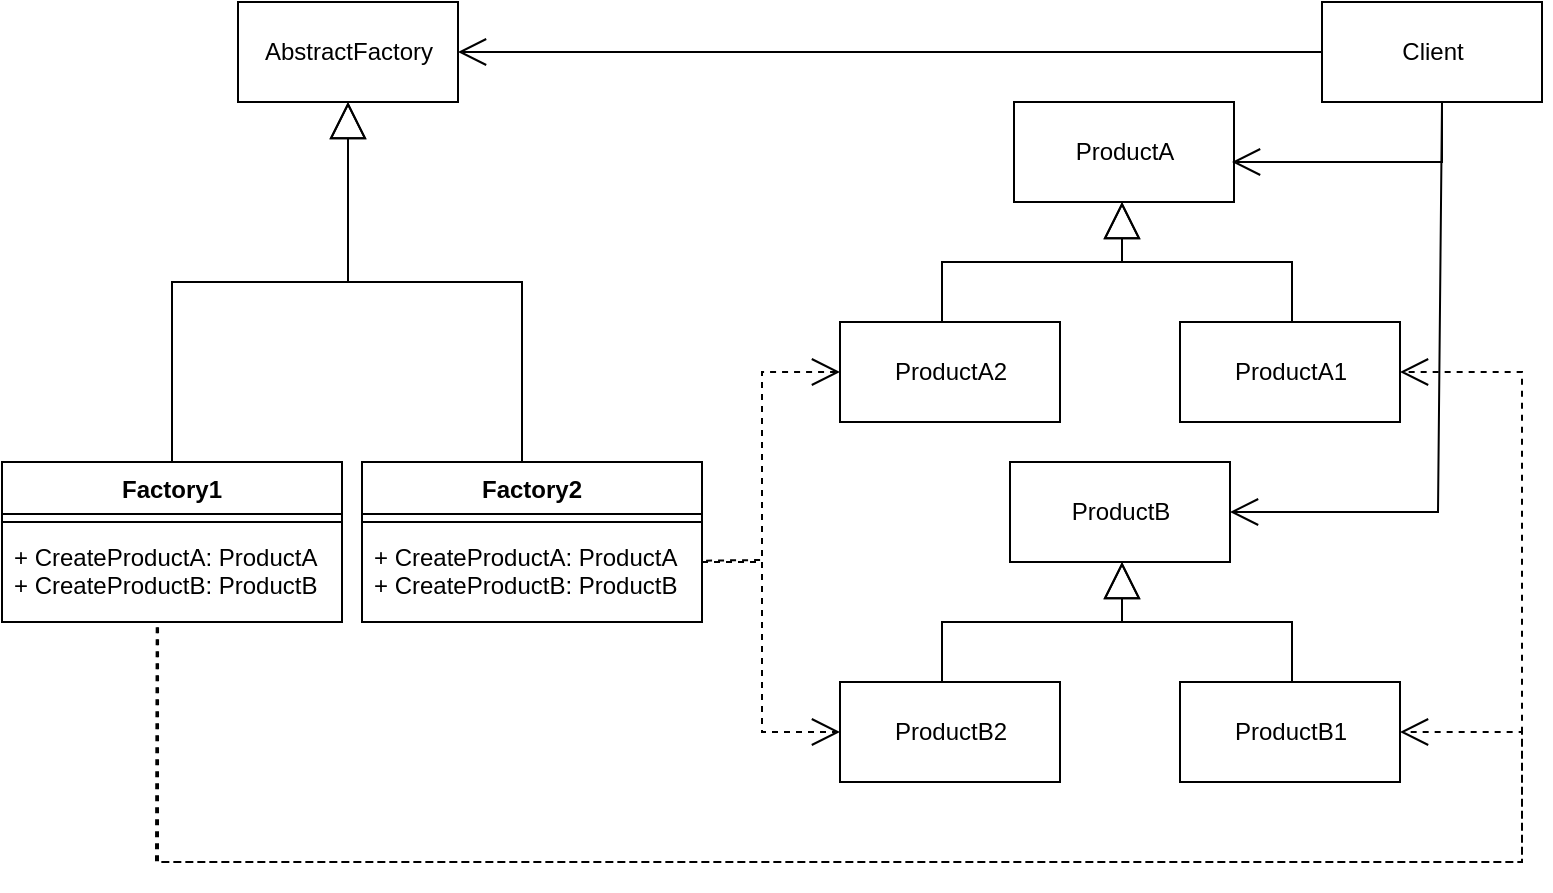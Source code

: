 <mxfile version="20.2.2" type="device" pages="16"><diagram id="TROD9vE69xhmrxpgZRI2" name="AbstractFactory"><mxGraphModel dx="942" dy="642" grid="1" gridSize="10" guides="1" tooltips="1" connect="1" arrows="1" fold="1" page="1" pageScale="1" pageWidth="827" pageHeight="1169" math="0" shadow="0"><root><mxCell id="0"/><mxCell id="1" parent="0"/><mxCell id="jsMZM0KcRRLpV8a5CyQl-1" value="AbstractFactory" style="html=1;" parent="1" vertex="1"><mxGeometry x="140" y="160" width="110" height="50" as="geometry"/></mxCell><mxCell id="jsMZM0KcRRLpV8a5CyQl-12" value="" style="endArrow=block;endSize=16;endFill=0;html=1;rounded=0;entryX=0.5;entryY=1;entryDx=0;entryDy=0;exitX=0.5;exitY=0;exitDx=0;exitDy=0;edgeStyle=orthogonalEdgeStyle;" parent="1" target="jsMZM0KcRRLpV8a5CyQl-1" edge="1"><mxGeometry width="160" relative="1" as="geometry"><mxPoint x="267" y="390" as="sourcePoint"/><mxPoint x="422" y="340" as="targetPoint"/><Array as="points"><mxPoint x="282" y="390"/><mxPoint x="282" y="300"/><mxPoint x="195" y="300"/></Array></mxGeometry></mxCell><mxCell id="jsMZM0KcRRLpV8a5CyQl-13" value="" style="endArrow=block;endSize=16;endFill=0;html=1;rounded=0;exitX=0.5;exitY=0;exitDx=0;exitDy=0;entryX=0.5;entryY=1;entryDx=0;entryDy=0;edgeStyle=elbowEdgeStyle;elbow=vertical;" parent="1" source="jsMZM0KcRRLpV8a5CyQl-27" target="jsMZM0KcRRLpV8a5CyQl-1" edge="1"><mxGeometry width="160" relative="1" as="geometry"><mxPoint x="87" y="390" as="sourcePoint"/><mxPoint x="182" y="210" as="targetPoint"/></mxGeometry></mxCell><mxCell id="jsMZM0KcRRLpV8a5CyQl-14" value="ProductA" style="html=1;" parent="1" vertex="1"><mxGeometry x="528" y="210" width="110" height="50" as="geometry"/></mxCell><mxCell id="jsMZM0KcRRLpV8a5CyQl-17" value="ProductA2" style="html=1;" parent="1" vertex="1"><mxGeometry x="441" y="320" width="110" height="50" as="geometry"/></mxCell><mxCell id="jsMZM0KcRRLpV8a5CyQl-18" value="ProductA1" style="html=1;" parent="1" vertex="1"><mxGeometry x="611" y="320" width="110" height="50" as="geometry"/></mxCell><mxCell id="jsMZM0KcRRLpV8a5CyQl-20" value="" style="endArrow=block;endSize=16;endFill=0;html=1;rounded=0;entryX=0.5;entryY=1;entryDx=0;entryDy=0;" parent="1" edge="1"><mxGeometry width="160" relative="1" as="geometry"><mxPoint x="667" y="320" as="sourcePoint"/><mxPoint x="582" y="260" as="targetPoint"/><Array as="points"><mxPoint x="667" y="290"/><mxPoint x="582" y="290"/></Array></mxGeometry></mxCell><mxCell id="jsMZM0KcRRLpV8a5CyQl-21" value="" style="endArrow=block;endSize=16;endFill=0;html=1;rounded=0;exitX=0.5;exitY=0;exitDx=0;exitDy=0;entryX=0.5;entryY=1;entryDx=0;entryDy=0;edgeStyle=elbowEdgeStyle;elbow=vertical;" parent="1" edge="1"><mxGeometry width="160" relative="1" as="geometry"><mxPoint x="492" y="320" as="sourcePoint"/><mxPoint x="582" y="260" as="targetPoint"/></mxGeometry></mxCell><mxCell id="jsMZM0KcRRLpV8a5CyQl-22" value="ProductB" style="html=1;" parent="1" vertex="1"><mxGeometry x="526" y="390" width="110" height="50" as="geometry"/></mxCell><mxCell id="jsMZM0KcRRLpV8a5CyQl-23" value="ProductB2" style="html=1;" parent="1" vertex="1"><mxGeometry x="441" y="500" width="110" height="50" as="geometry"/></mxCell><mxCell id="jsMZM0KcRRLpV8a5CyQl-24" value="ProductB1" style="html=1;" parent="1" vertex="1"><mxGeometry x="611" y="500" width="110" height="50" as="geometry"/></mxCell><mxCell id="jsMZM0KcRRLpV8a5CyQl-25" value="" style="endArrow=block;endSize=16;endFill=0;html=1;rounded=0;entryX=0.5;entryY=1;entryDx=0;entryDy=0;" parent="1" edge="1"><mxGeometry width="160" relative="1" as="geometry"><mxPoint x="667" y="500" as="sourcePoint"/><mxPoint x="582" y="440" as="targetPoint"/><Array as="points"><mxPoint x="667" y="470"/><mxPoint x="582" y="470"/></Array></mxGeometry></mxCell><mxCell id="jsMZM0KcRRLpV8a5CyQl-26" value="" style="endArrow=block;endSize=16;endFill=0;html=1;rounded=0;exitX=0.5;exitY=0;exitDx=0;exitDy=0;entryX=0.5;entryY=1;entryDx=0;entryDy=0;edgeStyle=elbowEdgeStyle;elbow=vertical;" parent="1" edge="1"><mxGeometry width="160" relative="1" as="geometry"><mxPoint x="492" y="500" as="sourcePoint"/><mxPoint x="582" y="440" as="targetPoint"/></mxGeometry></mxCell><mxCell id="jsMZM0KcRRLpV8a5CyQl-27" value="Factory1" style="swimlane;fontStyle=1;align=center;verticalAlign=top;childLayout=stackLayout;horizontal=1;startSize=26;horizontalStack=0;resizeParent=1;resizeParentMax=0;resizeLast=0;collapsible=1;marginBottom=0;" parent="1" vertex="1"><mxGeometry x="22" y="390" width="170" height="80" as="geometry"/></mxCell><mxCell id="jsMZM0KcRRLpV8a5CyQl-29" value="" style="line;strokeWidth=1;fillColor=none;align=left;verticalAlign=middle;spacingTop=-1;spacingLeft=3;spacingRight=3;rotatable=0;labelPosition=right;points=[];portConstraint=eastwest;" parent="jsMZM0KcRRLpV8a5CyQl-27" vertex="1"><mxGeometry y="26" width="170" height="8" as="geometry"/></mxCell><mxCell id="jsMZM0KcRRLpV8a5CyQl-30" value="+ CreateProductA: ProductA&#10;+ CreateProductB: ProductB" style="text;strokeColor=none;fillColor=none;align=left;verticalAlign=top;spacingLeft=4;spacingRight=4;overflow=hidden;rotatable=0;points=[[0,0.5],[1,0.5]];portConstraint=eastwest;" parent="jsMZM0KcRRLpV8a5CyQl-27" vertex="1"><mxGeometry y="34" width="170" height="46" as="geometry"/></mxCell><mxCell id="jsMZM0KcRRLpV8a5CyQl-31" value="Factory2" style="swimlane;fontStyle=1;align=center;verticalAlign=top;childLayout=stackLayout;horizontal=1;startSize=26;horizontalStack=0;resizeParent=1;resizeParentMax=0;resizeLast=0;collapsible=1;marginBottom=0;" parent="1" vertex="1"><mxGeometry x="202" y="390" width="170" height="80" as="geometry"/></mxCell><mxCell id="jsMZM0KcRRLpV8a5CyQl-32" value="" style="line;strokeWidth=1;fillColor=none;align=left;verticalAlign=middle;spacingTop=-1;spacingLeft=3;spacingRight=3;rotatable=0;labelPosition=right;points=[];portConstraint=eastwest;" parent="jsMZM0KcRRLpV8a5CyQl-31" vertex="1"><mxGeometry y="26" width="170" height="8" as="geometry"/></mxCell><mxCell id="jsMZM0KcRRLpV8a5CyQl-33" value="+ CreateProductA: ProductA&#10;+ CreateProductB: ProductB" style="text;strokeColor=none;fillColor=none;align=left;verticalAlign=top;spacingLeft=4;spacingRight=4;overflow=hidden;rotatable=0;points=[[0,0.5],[1,0.5]];portConstraint=eastwest;" parent="jsMZM0KcRRLpV8a5CyQl-31" vertex="1"><mxGeometry y="34" width="170" height="46" as="geometry"/></mxCell><mxCell id="jsMZM0KcRRLpV8a5CyQl-34" value="" style="endArrow=open;endSize=12;dashed=1;html=1;rounded=0;elbow=vertical;exitX=1.012;exitY=0.333;exitDx=0;exitDy=0;entryX=0;entryY=0.5;entryDx=0;entryDy=0;exitPerimeter=0;" parent="1" source="jsMZM0KcRRLpV8a5CyQl-33" target="jsMZM0KcRRLpV8a5CyQl-17" edge="1"><mxGeometry width="160" relative="1" as="geometry"><mxPoint x="352" y="350" as="sourcePoint"/><mxPoint x="512" y="350" as="targetPoint"/><Array as="points"><mxPoint x="402" y="439"/><mxPoint x="402" y="345"/></Array></mxGeometry></mxCell><mxCell id="jsMZM0KcRRLpV8a5CyQl-35" value="" style="endArrow=open;endSize=12;dashed=1;html=1;rounded=0;elbow=vertical;entryX=0;entryY=0.5;entryDx=0;entryDy=0;" parent="1" target="jsMZM0KcRRLpV8a5CyQl-23" edge="1"><mxGeometry width="160" relative="1" as="geometry"><mxPoint x="372" y="440" as="sourcePoint"/><mxPoint x="512" y="350" as="targetPoint"/><Array as="points"><mxPoint x="402" y="440"/><mxPoint x="402" y="525"/></Array></mxGeometry></mxCell><mxCell id="jsMZM0KcRRLpV8a5CyQl-36" value="" style="endArrow=open;endSize=12;dashed=1;html=1;rounded=0;elbow=vertical;exitX=0.455;exitY=1.058;exitDx=0;exitDy=0;exitPerimeter=0;entryX=1;entryY=0.5;entryDx=0;entryDy=0;" parent="1" source="jsMZM0KcRRLpV8a5CyQl-30" target="jsMZM0KcRRLpV8a5CyQl-24" edge="1"><mxGeometry width="160" relative="1" as="geometry"><mxPoint x="352" y="350" as="sourcePoint"/><mxPoint x="512" y="350" as="targetPoint"/><Array as="points"><mxPoint x="99" y="590"/><mxPoint x="442" y="590"/><mxPoint x="782" y="590"/><mxPoint x="782" y="525"/></Array></mxGeometry></mxCell><mxCell id="jsMZM0KcRRLpV8a5CyQl-37" value="" style="endArrow=open;endSize=12;dashed=1;html=1;rounded=0;elbow=vertical;exitX=0.459;exitY=1.058;exitDx=0;exitDy=0;exitPerimeter=0;entryX=1;entryY=0.5;entryDx=0;entryDy=0;" parent="1" source="jsMZM0KcRRLpV8a5CyQl-30" target="jsMZM0KcRRLpV8a5CyQl-18" edge="1"><mxGeometry width="160" relative="1" as="geometry"><mxPoint x="109.35" y="482.668" as="sourcePoint"/><mxPoint x="731" y="535" as="targetPoint"/><Array as="points"><mxPoint x="100" y="590"/><mxPoint x="452" y="590"/><mxPoint x="782" y="590"/><mxPoint x="782" y="345"/></Array></mxGeometry></mxCell><mxCell id="jsMZM0KcRRLpV8a5CyQl-38" value="Client" style="html=1;" parent="1" vertex="1"><mxGeometry x="682" y="160" width="110" height="50" as="geometry"/></mxCell><mxCell id="jsMZM0KcRRLpV8a5CyQl-39" value="" style="endArrow=open;endFill=1;endSize=12;html=1;rounded=0;elbow=vertical;exitX=0;exitY=0.5;exitDx=0;exitDy=0;" parent="1" source="jsMZM0KcRRLpV8a5CyQl-38" target="jsMZM0KcRRLpV8a5CyQl-1" edge="1"><mxGeometry width="160" relative="1" as="geometry"><mxPoint x="352" y="350" as="sourcePoint"/><mxPoint x="512" y="350" as="targetPoint"/></mxGeometry></mxCell><mxCell id="jsMZM0KcRRLpV8a5CyQl-40" value="" style="endArrow=open;endFill=1;endSize=12;html=1;rounded=0;elbow=vertical;exitX=0.5;exitY=1;exitDx=0;exitDy=0;" parent="1" edge="1"><mxGeometry width="160" relative="1" as="geometry"><mxPoint x="742" y="210" as="sourcePoint"/><mxPoint x="637" y="240" as="targetPoint"/><Array as="points"><mxPoint x="742" y="240"/></Array></mxGeometry></mxCell><mxCell id="jsMZM0KcRRLpV8a5CyQl-42" value="" style="endArrow=open;endFill=1;endSize=12;html=1;rounded=0;elbow=vertical;entryX=1;entryY=0.5;entryDx=0;entryDy=0;" parent="1" target="jsMZM0KcRRLpV8a5CyQl-22" edge="1"><mxGeometry width="160" relative="1" as="geometry"><mxPoint x="742" y="210" as="sourcePoint"/><mxPoint x="512" y="350" as="targetPoint"/><Array as="points"><mxPoint x="740" y="415"/></Array></mxGeometry></mxCell></root></mxGraphModel></diagram><diagram id="09s7oAYXc5bRI3N3sS35" name="Builder"><mxGraphModel dx="942" dy="642" grid="1" gridSize="10" guides="1" tooltips="1" connect="1" arrows="1" fold="1" page="1" pageScale="1" pageWidth="827" pageHeight="1169" math="0" shadow="0"><root><mxCell id="0"/><mxCell id="1" parent="0"/><mxCell id="goPr47lIRUkU-LkqrldI-1" value="Builder" style="swimlane;fontStyle=1;align=center;verticalAlign=top;childLayout=stackLayout;horizontal=1;startSize=26;horizontalStack=0;resizeParent=1;resizeParentMax=0;resizeLast=0;collapsible=1;marginBottom=0;" parent="1" vertex="1"><mxGeometry x="344" y="50" width="160" height="60" as="geometry"/></mxCell><mxCell id="goPr47lIRUkU-LkqrldI-3" value="" style="line;strokeWidth=1;fillColor=none;align=left;verticalAlign=middle;spacingTop=-1;spacingLeft=3;spacingRight=3;rotatable=0;labelPosition=right;points=[];portConstraint=eastwest;" parent="goPr47lIRUkU-LkqrldI-1" vertex="1"><mxGeometry y="26" width="160" height="8" as="geometry"/></mxCell><mxCell id="goPr47lIRUkU-LkqrldI-4" value="+ BuildPart()" style="text;strokeColor=none;fillColor=none;align=left;verticalAlign=top;spacingLeft=4;spacingRight=4;overflow=hidden;rotatable=0;points=[[0,0.5],[1,0.5]];portConstraint=eastwest;" parent="goPr47lIRUkU-LkqrldI-1" vertex="1"><mxGeometry y="34" width="160" height="26" as="geometry"/></mxCell><mxCell id="goPr47lIRUkU-LkqrldI-5" value="ConcreteBuilder" style="swimlane;fontStyle=1;align=center;verticalAlign=top;childLayout=stackLayout;horizontal=1;startSize=26;horizontalStack=0;resizeParent=1;resizeParentMax=0;resizeLast=0;collapsible=1;marginBottom=0;" parent="1" vertex="1"><mxGeometry x="340" y="160" width="160" height="80" as="geometry"/></mxCell><mxCell id="goPr47lIRUkU-LkqrldI-7" value="" style="line;strokeWidth=1;fillColor=none;align=left;verticalAlign=middle;spacingTop=-1;spacingLeft=3;spacingRight=3;rotatable=0;labelPosition=right;points=[];portConstraint=eastwest;" parent="goPr47lIRUkU-LkqrldI-5" vertex="1"><mxGeometry y="26" width="160" height="8" as="geometry"/></mxCell><mxCell id="goPr47lIRUkU-LkqrldI-8" value="+ BuildPart()&#10;+ GetResult()" style="text;strokeColor=none;fillColor=none;align=left;verticalAlign=top;spacingLeft=4;spacingRight=4;overflow=hidden;rotatable=0;points=[[0,0.5],[1,0.5]];portConstraint=eastwest;" parent="goPr47lIRUkU-LkqrldI-5" vertex="1"><mxGeometry y="34" width="160" height="46" as="geometry"/></mxCell><mxCell id="goPr47lIRUkU-LkqrldI-9" value="Product" style="html=1;" parent="1" vertex="1"><mxGeometry x="610" y="150" width="110" height="50" as="geometry"/></mxCell><mxCell id="goPr47lIRUkU-LkqrldI-10" value="" style="endArrow=open;endSize=12;dashed=1;html=1;rounded=0;" parent="1" target="goPr47lIRUkU-LkqrldI-9" edge="1"><mxGeometry width="160" relative="1" as="geometry"><mxPoint x="500" y="175" as="sourcePoint"/><mxPoint x="500" y="210" as="targetPoint"/></mxGeometry></mxCell><mxCell id="goPr47lIRUkU-LkqrldI-11" value="" style="endArrow=block;endSize=16;endFill=0;html=1;rounded=0;entryX=0.471;entryY=1.026;entryDx=0;entryDy=0;entryPerimeter=0;" parent="1" source="goPr47lIRUkU-LkqrldI-5" target="goPr47lIRUkU-LkqrldI-4" edge="1"><mxGeometry width="160" relative="1" as="geometry"><mxPoint x="340" y="210" as="sourcePoint"/><mxPoint x="500" y="210" as="targetPoint"/></mxGeometry></mxCell><mxCell id="goPr47lIRUkU-LkqrldI-13" value="Director" style="swimlane;fontStyle=1;align=center;verticalAlign=top;childLayout=stackLayout;horizontal=1;startSize=26;horizontalStack=0;resizeParent=1;resizeParentMax=0;resizeLast=0;collapsible=1;marginBottom=0;" parent="1" vertex="1"><mxGeometry x="50" y="50" width="160" height="60" as="geometry"/></mxCell><mxCell id="goPr47lIRUkU-LkqrldI-15" value="" style="line;strokeWidth=1;fillColor=none;align=left;verticalAlign=middle;spacingTop=-1;spacingLeft=3;spacingRight=3;rotatable=0;labelPosition=right;points=[];portConstraint=eastwest;" parent="goPr47lIRUkU-LkqrldI-13" vertex="1"><mxGeometry y="26" width="160" height="8" as="geometry"/></mxCell><mxCell id="goPr47lIRUkU-LkqrldI-16" value="+ Constructor(Builder*)" style="text;strokeColor=none;fillColor=none;align=left;verticalAlign=top;spacingLeft=4;spacingRight=4;overflow=hidden;rotatable=0;points=[[0,0.5],[1,0.5]];portConstraint=eastwest;" parent="goPr47lIRUkU-LkqrldI-13" vertex="1"><mxGeometry y="34" width="160" height="26" as="geometry"/></mxCell><mxCell id="goPr47lIRUkU-LkqrldI-17" value="builder" style="endArrow=open;html=1;endSize=12;startArrow=diamondThin;startSize=14;startFill=0;edgeStyle=orthogonalEdgeStyle;align=left;verticalAlign=bottom;rounded=0;exitX=1;exitY=0.25;exitDx=0;exitDy=0;entryX=0;entryY=0.25;entryDx=0;entryDy=0;" parent="1" source="goPr47lIRUkU-LkqrldI-13" target="goPr47lIRUkU-LkqrldI-1" edge="1"><mxGeometry x="-0.702" y="5" relative="1" as="geometry"><mxPoint x="340" y="210" as="sourcePoint"/><mxPoint x="500" y="210" as="targetPoint"/><mxPoint as="offset"/></mxGeometry></mxCell><mxCell id="goPr47lIRUkU-LkqrldI-19" value="MazeBuilder" style="swimlane;fontStyle=1;align=center;verticalAlign=top;childLayout=stackLayout;horizontal=1;startSize=26;horizontalStack=0;resizeParent=1;resizeParentMax=0;resizeLast=0;collapsible=1;marginBottom=0;" parent="1" vertex="1"><mxGeometry x="334" y="310" width="170" height="110" as="geometry"/></mxCell><mxCell id="goPr47lIRUkU-LkqrldI-20" value="" style="line;strokeWidth=1;fillColor=none;align=left;verticalAlign=middle;spacingTop=-1;spacingLeft=3;spacingRight=3;rotatable=0;labelPosition=right;points=[];portConstraint=eastwest;" parent="goPr47lIRUkU-LkqrldI-19" vertex="1"><mxGeometry y="26" width="170" height="8" as="geometry"/></mxCell><mxCell id="goPr47lIRUkU-LkqrldI-21" value="+ BuildMaze()&#10;+ BuildRoom(int no)&#10;+ BuildDoor(int r1, int r2)&#10;+ GetMaze(): Maze*" style="text;strokeColor=none;fillColor=none;align=left;verticalAlign=top;spacingLeft=4;spacingRight=4;overflow=hidden;rotatable=0;points=[[0,0.5],[1,0.5]];portConstraint=eastwest;" parent="goPr47lIRUkU-LkqrldI-19" vertex="1"><mxGeometry y="34" width="170" height="76" as="geometry"/></mxCell><mxCell id="goPr47lIRUkU-LkqrldI-22" value="StandardMazeBuilder" style="swimlane;fontStyle=1;align=center;verticalAlign=top;childLayout=stackLayout;horizontal=1;startSize=26;horizontalStack=0;resizeParent=1;resizeParentMax=0;resizeLast=0;collapsible=1;marginBottom=0;" parent="1" vertex="1"><mxGeometry x="334" y="460" width="160" height="100" as="geometry"/></mxCell><mxCell id="goPr47lIRUkU-LkqrldI-23" value="" style="line;strokeWidth=1;fillColor=none;align=left;verticalAlign=middle;spacingTop=-1;spacingLeft=3;spacingRight=3;rotatable=0;labelPosition=right;points=[];portConstraint=eastwest;" parent="goPr47lIRUkU-LkqrldI-22" vertex="1"><mxGeometry y="26" width="160" height="8" as="geometry"/></mxCell><mxCell id="goPr47lIRUkU-LkqrldI-24" value="+ BuildMaze()&#10;+ BuildRoom(int no)&#10;+ BuildDoor(int r1, int r2)&#10;+ GetMaze(): Maze*" style="text;strokeColor=none;fillColor=none;align=left;verticalAlign=top;spacingLeft=4;spacingRight=4;overflow=hidden;rotatable=0;points=[[0,0.5],[1,0.5]];portConstraint=eastwest;" parent="goPr47lIRUkU-LkqrldI-22" vertex="1"><mxGeometry y="34" width="160" height="66" as="geometry"/></mxCell><mxCell id="goPr47lIRUkU-LkqrldI-25" value="Maze" style="html=1;" parent="1" vertex="1"><mxGeometry x="604" y="460" width="110" height="50" as="geometry"/></mxCell><mxCell id="goPr47lIRUkU-LkqrldI-26" value="" style="endArrow=open;endSize=12;dashed=1;html=1;rounded=0;" parent="1" target="goPr47lIRUkU-LkqrldI-25" edge="1"><mxGeometry width="160" relative="1" as="geometry"><mxPoint x="494" y="485" as="sourcePoint"/><mxPoint x="494" y="520" as="targetPoint"/></mxGeometry></mxCell><mxCell id="goPr47lIRUkU-LkqrldI-27" value="" style="endArrow=block;endSize=16;endFill=0;html=1;rounded=0;entryX=0.471;entryY=1.026;entryDx=0;entryDy=0;entryPerimeter=0;" parent="1" source="goPr47lIRUkU-LkqrldI-22" target="goPr47lIRUkU-LkqrldI-21" edge="1"><mxGeometry width="160" relative="1" as="geometry"><mxPoint x="330" y="470" as="sourcePoint"/><mxPoint x="490" y="470" as="targetPoint"/></mxGeometry></mxCell><mxCell id="goPr47lIRUkU-LkqrldI-28" value="MazeGame" style="swimlane;fontStyle=1;align=center;verticalAlign=top;childLayout=stackLayout;horizontal=1;startSize=26;horizontalStack=0;resizeParent=1;resizeParentMax=0;resizeLast=0;collapsible=1;marginBottom=0;" parent="1" vertex="1"><mxGeometry x="40" y="320" width="170" height="60" as="geometry"/></mxCell><mxCell id="goPr47lIRUkU-LkqrldI-29" value="" style="line;strokeWidth=1;fillColor=none;align=left;verticalAlign=middle;spacingTop=-1;spacingLeft=3;spacingRight=3;rotatable=0;labelPosition=right;points=[];portConstraint=eastwest;" parent="goPr47lIRUkU-LkqrldI-28" vertex="1"><mxGeometry y="26" width="170" height="8" as="geometry"/></mxCell><mxCell id="goPr47lIRUkU-LkqrldI-30" value="+ CreateMaze(MazeBuilder&amp;)" style="text;strokeColor=none;fillColor=none;align=left;verticalAlign=top;spacingLeft=4;spacingRight=4;overflow=hidden;rotatable=0;points=[[0,0.5],[1,0.5]];portConstraint=eastwest;" parent="goPr47lIRUkU-LkqrldI-28" vertex="1"><mxGeometry y="34" width="170" height="26" as="geometry"/></mxCell><mxCell id="goPr47lIRUkU-LkqrldI-31" value="builder" style="endArrow=open;html=1;endSize=12;startArrow=diamondThin;startSize=14;startFill=0;edgeStyle=orthogonalEdgeStyle;align=left;verticalAlign=bottom;rounded=0;entryX=0.004;entryY=0.667;entryDx=0;entryDy=0;entryPerimeter=0;exitX=1.004;exitY=0.367;exitDx=0;exitDy=0;exitPerimeter=0;" parent="1" source="goPr47lIRUkU-LkqrldI-28" target="goPr47lIRUkU-LkqrldI-20" edge="1"><mxGeometry x="-0.702" y="5" relative="1" as="geometry"><mxPoint x="220" y="341" as="sourcePoint"/><mxPoint x="490" y="470" as="targetPoint"/><mxPoint as="offset"/></mxGeometry></mxCell><mxCell id="goPr47lIRUkU-LkqrldI-34" value="for all objects in structure {&lt;br&gt;builder-&amp;gt;BuildPart()&lt;br&gt;&lt;div style=&quot;text-align: left&quot;&gt;&lt;span&gt;}&lt;/span&gt;&lt;/div&gt;" style="shape=note;whiteSpace=wrap;html=1;backgroundOutline=1;darkOpacity=0.05;" parent="1" vertex="1"><mxGeometry x="35" y="420" width="180" height="100" as="geometry"/></mxCell><mxCell id="goPr47lIRUkU-LkqrldI-35" value="" style="endArrow=none;dashed=1;html=1;dashPattern=1 3;strokeWidth=2;rounded=0;" parent="1" source="goPr47lIRUkU-LkqrldI-34" target="goPr47lIRUkU-LkqrldI-30" edge="1"><mxGeometry width="50" height="50" relative="1" as="geometry"><mxPoint x="390" y="360" as="sourcePoint"/><mxPoint x="440" y="310" as="targetPoint"/></mxGeometry></mxCell></root></mxGraphModel></diagram><diagram id="mktppTAFD4bdCh1AQM3f" name="InviteCode"><mxGraphModel dx="942" dy="642" grid="1" gridSize="10" guides="1" tooltips="1" connect="1" arrows="1" fold="1" page="1" pageScale="1" pageWidth="827" pageHeight="1169" background="none" math="0" shadow="0"><root><mxCell id="0"/><mxCell id="1" parent="0"/><mxCell id="KLMrutqI4K_z8AX1KDzx-1" value="InviteCode" style="swimlane;fontStyle=1;align=center;verticalAlign=top;childLayout=stackLayout;horizontal=1;startSize=26;horizontalStack=0;resizeParent=1;resizeParentMax=0;resizeLast=0;collapsible=1;marginBottom=0;rounded=0;" parent="1" vertex="1"><mxGeometry x="310" y="90" width="170" height="114" as="geometry"/></mxCell><mxCell id="KLMrutqI4K_z8AX1KDzx-3" value="" style="line;strokeWidth=1;fillColor=none;align=left;verticalAlign=middle;spacingTop=-1;spacingLeft=3;spacingRight=3;rotatable=0;labelPosition=right;points=[];portConstraint=eastwest;rounded=0;" parent="KLMrutqI4K_z8AX1KDzx-1" vertex="1"><mxGeometry y="26" width="170" height="8" as="geometry"/></mxCell><mxCell id="KLMrutqI4K_z8AX1KDzx-4" value="+ CheckCode(): bool&#10;+ CheckPlayer(): bool&#10;+ GrantGift(): bool&#10;+ Record(): bool&#10;+ Exchange(): bool" style="text;strokeColor=none;fillColor=none;align=left;verticalAlign=top;spacingLeft=4;spacingRight=4;overflow=hidden;rotatable=0;points=[[0,0.5],[1,0.5]];portConstraint=eastwest;rounded=0;" parent="KLMrutqI4K_z8AX1KDzx-1" vertex="1"><mxGeometry y="34" width="170" height="80" as="geometry"/></mxCell><mxCell id="KLMrutqI4K_z8AX1KDzx-9" value="OnceCode" style="swimlane;fontStyle=1;align=center;verticalAlign=top;childLayout=stackLayout;horizontal=1;startSize=26;horizontalStack=0;resizeParent=1;resizeParentMax=0;resizeLast=0;collapsible=1;marginBottom=0;rounded=0;" parent="1" vertex="1"><mxGeometry x="80" y="300" width="170" height="114" as="geometry"/></mxCell><mxCell id="KLMrutqI4K_z8AX1KDzx-10" value="" style="line;strokeWidth=1;fillColor=none;align=left;verticalAlign=middle;spacingTop=-1;spacingLeft=3;spacingRight=3;rotatable=0;labelPosition=right;points=[];portConstraint=eastwest;rounded=0;" parent="KLMrutqI4K_z8AX1KDzx-9" vertex="1"><mxGeometry y="26" width="170" height="8" as="geometry"/></mxCell><mxCell id="KLMrutqI4K_z8AX1KDzx-11" value="+ CheckCode(): bool&#10;+ CheckPlayer(): bool&#10;+ GrantGift(): bool&#10;+ Record(): bool" style="text;strokeColor=none;fillColor=none;align=left;verticalAlign=top;spacingLeft=4;spacingRight=4;overflow=hidden;rotatable=0;points=[[0,0.5],[1,0.5]];portConstraint=eastwest;rounded=0;" parent="KLMrutqI4K_z8AX1KDzx-9" vertex="1"><mxGeometry y="34" width="170" height="80" as="geometry"/></mxCell><mxCell id="KLMrutqI4K_z8AX1KDzx-12" value="ActivityCode" style="swimlane;fontStyle=1;align=center;verticalAlign=top;childLayout=stackLayout;horizontal=1;startSize=26;horizontalStack=0;resizeParent=1;resizeParentMax=0;resizeLast=0;collapsible=1;marginBottom=0;rounded=0;" parent="1" vertex="1"><mxGeometry x="310" y="300" width="170" height="114" as="geometry"/></mxCell><mxCell id="KLMrutqI4K_z8AX1KDzx-13" value="" style="line;strokeWidth=1;fillColor=none;align=left;verticalAlign=middle;spacingTop=-1;spacingLeft=3;spacingRight=3;rotatable=0;labelPosition=right;points=[];portConstraint=eastwest;rounded=0;" parent="KLMrutqI4K_z8AX1KDzx-12" vertex="1"><mxGeometry y="26" width="170" height="8" as="geometry"/></mxCell><mxCell id="KLMrutqI4K_z8AX1KDzx-14" value="+ CheckCode(): bool&#10;+ CheckPlayer(): bool&#10;+ GrantGift(): bool&#10;+ Record(): bool" style="text;strokeColor=none;fillColor=none;align=left;verticalAlign=top;spacingLeft=4;spacingRight=4;overflow=hidden;rotatable=0;points=[[0,0.5],[1,0.5]];portConstraint=eastwest;rounded=0;" parent="KLMrutqI4K_z8AX1KDzx-12" vertex="1"><mxGeometry y="34" width="170" height="80" as="geometry"/></mxCell><mxCell id="KLMrutqI4K_z8AX1KDzx-15" value="ErrorCode" style="swimlane;fontStyle=1;align=center;verticalAlign=top;childLayout=stackLayout;horizontal=1;startSize=26;horizontalStack=0;resizeParent=1;resizeParentMax=0;resizeLast=0;collapsible=1;marginBottom=0;rounded=0;" parent="1" vertex="1"><mxGeometry x="530" y="300" width="170" height="114" as="geometry"/></mxCell><mxCell id="KLMrutqI4K_z8AX1KDzx-16" value="" style="line;strokeWidth=1;fillColor=none;align=left;verticalAlign=middle;spacingTop=-1;spacingLeft=3;spacingRight=3;rotatable=0;labelPosition=right;points=[];portConstraint=eastwest;rounded=0;" parent="KLMrutqI4K_z8AX1KDzx-15" vertex="1"><mxGeometry y="26" width="170" height="8" as="geometry"/></mxCell><mxCell id="KLMrutqI4K_z8AX1KDzx-17" value="+ CheckCode(): bool" style="text;strokeColor=none;fillColor=none;align=left;verticalAlign=top;spacingLeft=4;spacingRight=4;overflow=hidden;rotatable=0;points=[[0,0.5],[1,0.5]];portConstraint=eastwest;rounded=0;" parent="KLMrutqI4K_z8AX1KDzx-15" vertex="1"><mxGeometry y="34" width="170" height="80" as="geometry"/></mxCell><mxCell id="KLMrutqI4K_z8AX1KDzx-18" value="&lt;div style=&quot;text-align: left;&quot;&gt;&lt;span style=&quot;background-color: initial;&quot;&gt;bool Exchange() {&lt;/span&gt;&lt;/div&gt;&lt;div style=&quot;text-align: left;&quot;&gt;&lt;span style=&quot;background-color: initial;&quot;&gt;if(!CheckCode()) return;&lt;/span&gt;&lt;/div&gt;&lt;div style=&quot;text-align: left;&quot;&gt;&lt;span style=&quot;background-color: initial;&quot;&gt;if(!CheckPlayer()) return;&lt;/span&gt;&lt;/div&gt;&lt;div style=&quot;text-align: left;&quot;&gt;&lt;span style=&quot;background-color: initial;&quot;&gt;if(!GrantGift()) return;&lt;/span&gt;&lt;/div&gt;&lt;div style=&quot;text-align: left;&quot;&gt;&lt;span style=&quot;background-color: initial;&quot;&gt;Record();&lt;/span&gt;&lt;/div&gt;&lt;div style=&quot;text-align: left;&quot;&gt;&lt;span style=&quot;background-color: initial;&quot;&gt;}&lt;/span&gt;&lt;/div&gt;" style="shape=note;size=20;whiteSpace=wrap;html=1;rounded=0;" parent="1" vertex="1"><mxGeometry x="533" y="104" width="180" height="100" as="geometry"/></mxCell><mxCell id="KLMrutqI4K_z8AX1KDzx-19" value="" style="endArrow=none;dashed=1;html=1;dashPattern=1 3;strokeWidth=2;rounded=0;entryX=0;entryY=0.5;entryDx=0;entryDy=0;entryPerimeter=0;exitX=1.004;exitY=0.383;exitDx=0;exitDy=0;exitPerimeter=0;" parent="1" source="KLMrutqI4K_z8AX1KDzx-4" target="KLMrutqI4K_z8AX1KDzx-18" edge="1"><mxGeometry width="50" height="50" relative="1" as="geometry"><mxPoint x="390" y="330" as="sourcePoint"/><mxPoint x="440" y="280" as="targetPoint"/></mxGeometry></mxCell><mxCell id="KLMrutqI4K_z8AX1KDzx-20" value="" style="endArrow=block;endSize=16;endFill=0;html=1;rounded=0;exitX=0.5;exitY=0;exitDx=0;exitDy=0;" parent="1" source="KLMrutqI4K_z8AX1KDzx-12" target="KLMrutqI4K_z8AX1KDzx-4" edge="1"><mxGeometry width="160" relative="1" as="geometry"><mxPoint x="330" y="290" as="sourcePoint"/><mxPoint x="490" y="290" as="targetPoint"/></mxGeometry></mxCell><mxCell id="KLMrutqI4K_z8AX1KDzx-21" value="" style="endArrow=block;endSize=16;endFill=0;html=1;rounded=0;exitX=0.5;exitY=0;exitDx=0;exitDy=0;" parent="1" edge="1"><mxGeometry width="160" relative="1" as="geometry"><mxPoint x="160" y="304" as="sourcePoint"/><mxPoint x="395" y="204" as="targetPoint"/><Array as="points"><mxPoint x="160" y="264"/><mxPoint x="395" y="264"/></Array></mxGeometry></mxCell><mxCell id="KLMrutqI4K_z8AX1KDzx-22" value="" style="endArrow=block;endSize=16;endFill=0;html=1;rounded=0;exitX=0.5;exitY=0;exitDx=0;exitDy=0;" parent="1" edge="1"><mxGeometry x="-0.034" y="6" width="160" relative="1" as="geometry"><mxPoint x="620" y="304" as="sourcePoint"/><mxPoint x="395" y="204" as="targetPoint"/><Array as="points"><mxPoint x="620" y="264"/><mxPoint x="395" y="264"/></Array><mxPoint as="offset"/></mxGeometry></mxCell><mxCell id="KLMrutqI4K_z8AX1KDzx-23" value="Player" style="html=1;rounded=0;" parent="1" vertex="1"><mxGeometry x="81" y="104" width="110" height="50" as="geometry"/></mxCell><mxCell id="KLMrutqI4K_z8AX1KDzx-24" value="Use" style="endArrow=open;endSize=12;dashed=1;html=1;rounded=0;exitX=1;exitY=0.5;exitDx=0;exitDy=0;entryX=-0.012;entryY=0.05;entryDx=0;entryDy=0;entryPerimeter=0;" parent="1" source="KLMrutqI4K_z8AX1KDzx-23" target="KLMrutqI4K_z8AX1KDzx-4" edge="1"><mxGeometry width="160" relative="1" as="geometry"><mxPoint x="330" y="290" as="sourcePoint"/><mxPoint x="490" y="290" as="targetPoint"/></mxGeometry></mxCell></root></mxGraphModel></diagram><diagram id="tJx0RXTy7CNCkXX43iqk" name="FactoryMethod"><mxGraphModel dx="942" dy="642" grid="1" gridSize="10" guides="1" tooltips="1" connect="1" arrows="1" fold="1" page="1" pageScale="1" pageWidth="827" pageHeight="1169" math="0" shadow="0"><root><mxCell id="0"/><mxCell id="1" parent="0"/><mxCell id="OqPDaL7zsm5eQatq5F8u-1" value="Product" style="html=1;" parent="1" vertex="1"><mxGeometry x="134" y="130" width="110" height="40" as="geometry"/></mxCell><mxCell id="OqPDaL7zsm5eQatq5F8u-2" value="ProductImpl" style="html=1;" parent="1" vertex="1"><mxGeometry x="134" y="260" width="110" height="40" as="geometry"/></mxCell><mxCell id="OqPDaL7zsm5eQatq5F8u-3" value="" style="endArrow=block;endSize=16;endFill=0;html=1;rounded=0;exitX=0.5;exitY=0;exitDx=0;exitDy=0;entryX=0.5;entryY=1;entryDx=0;entryDy=0;" parent="1" source="OqPDaL7zsm5eQatq5F8u-2" target="OqPDaL7zsm5eQatq5F8u-1" edge="1"><mxGeometry width="160" relative="1" as="geometry"><mxPoint x="274" y="240" as="sourcePoint"/><mxPoint x="434" y="240" as="targetPoint"/></mxGeometry></mxCell><mxCell id="OqPDaL7zsm5eQatq5F8u-4" value="Creator" style="swimlane;fontStyle=1;align=center;verticalAlign=top;childLayout=stackLayout;horizontal=1;startSize=26;horizontalStack=0;resizeParent=1;resizeParentMax=0;resizeLast=0;collapsible=1;marginBottom=0;" parent="1" vertex="1"><mxGeometry x="344" y="110" width="160" height="80" as="geometry"/></mxCell><mxCell id="OqPDaL7zsm5eQatq5F8u-6" value="" style="line;strokeWidth=1;fillColor=none;align=left;verticalAlign=middle;spacingTop=-1;spacingLeft=3;spacingRight=3;rotatable=0;labelPosition=right;points=[];portConstraint=eastwest;" parent="OqPDaL7zsm5eQatq5F8u-4" vertex="1"><mxGeometry y="26" width="160" height="8" as="geometry"/></mxCell><mxCell id="OqPDaL7zsm5eQatq5F8u-7" value="+/- FactoryMethod()&#10;+ AnOperation()" style="text;strokeColor=none;fillColor=none;align=left;verticalAlign=top;spacingLeft=4;spacingRight=4;overflow=hidden;rotatable=0;points=[[0,0.5],[1,0.5]];portConstraint=eastwest;" parent="OqPDaL7zsm5eQatq5F8u-4" vertex="1"><mxGeometry y="34" width="160" height="46" as="geometry"/></mxCell><mxCell id="OqPDaL7zsm5eQatq5F8u-8" value="&lt;div style=&quot;text-align: left;&quot;&gt;&lt;span style=&quot;background-color: initial;&quot;&gt;...&lt;/span&gt;&lt;/div&gt;&lt;div style=&quot;text-align: left;&quot;&gt;&lt;span style=&quot;background-color: initial;&quot;&gt;product = FactoryMethod()&lt;/span&gt;&lt;/div&gt;&lt;div style=&quot;text-align: left;&quot;&gt;&lt;span style=&quot;background-color: initial;&quot;&gt;...&lt;/span&gt;&lt;/div&gt;" style="shape=note;size=20;whiteSpace=wrap;html=1;" parent="1" vertex="1"><mxGeometry x="564" y="139.5" width="160" height="55" as="geometry"/></mxCell><mxCell id="OqPDaL7zsm5eQatq5F8u-9" value="" style="endArrow=none;dashed=1;html=1;rounded=0;exitX=1;exitY=0.5;exitDx=0;exitDy=0;entryX=0;entryY=0.5;entryDx=0;entryDy=0;entryPerimeter=0;" parent="1" source="OqPDaL7zsm5eQatq5F8u-7" target="OqPDaL7zsm5eQatq5F8u-8" edge="1"><mxGeometry width="50" height="50" relative="1" as="geometry"><mxPoint x="504" y="161" as="sourcePoint"/><mxPoint x="564" y="167" as="targetPoint"/></mxGeometry></mxCell><mxCell id="OqPDaL7zsm5eQatq5F8u-10" value="CreatorImpl" style="swimlane;fontStyle=1;align=center;verticalAlign=top;childLayout=stackLayout;horizontal=1;startSize=26;horizontalStack=0;resizeParent=1;resizeParentMax=0;resizeLast=0;collapsible=1;marginBottom=0;" parent="1" vertex="1"><mxGeometry x="344" y="260" width="160" height="80" as="geometry"/></mxCell><mxCell id="OqPDaL7zsm5eQatq5F8u-11" value="" style="line;strokeWidth=1;fillColor=none;align=left;verticalAlign=middle;spacingTop=-1;spacingLeft=3;spacingRight=3;rotatable=0;labelPosition=right;points=[];portConstraint=eastwest;" parent="OqPDaL7zsm5eQatq5F8u-10" vertex="1"><mxGeometry y="26" width="160" height="8" as="geometry"/></mxCell><mxCell id="OqPDaL7zsm5eQatq5F8u-12" value="+/- FactoryMethod()" style="text;strokeColor=none;fillColor=none;align=left;verticalAlign=top;spacingLeft=4;spacingRight=4;overflow=hidden;rotatable=0;points=[[0,0.5],[1,0.5]];portConstraint=eastwest;" parent="OqPDaL7zsm5eQatq5F8u-10" vertex="1"><mxGeometry y="34" width="160" height="46" as="geometry"/></mxCell><mxCell id="OqPDaL7zsm5eQatq5F8u-13" value="&lt;div style=&quot;text-align: left;&quot;&gt;return new ProductImpl&lt;/div&gt;" style="shape=note;size=20;whiteSpace=wrap;html=1;" parent="1" vertex="1"><mxGeometry x="564" y="285" width="160" height="55" as="geometry"/></mxCell><mxCell id="OqPDaL7zsm5eQatq5F8u-14" value="" style="endArrow=none;dashed=1;html=1;rounded=0;exitX=1;exitY=0.5;exitDx=0;exitDy=0;entryX=0;entryY=0.5;entryDx=0;entryDy=0;entryPerimeter=0;" parent="1" target="OqPDaL7zsm5eQatq5F8u-13" edge="1"><mxGeometry width="50" height="50" relative="1" as="geometry"><mxPoint x="504" y="312.5" as="sourcePoint"/><mxPoint x="564" y="312.5" as="targetPoint"/></mxGeometry></mxCell><mxCell id="OqPDaL7zsm5eQatq5F8u-15" value="" style="endArrow=block;endSize=16;endFill=0;html=1;rounded=0;exitX=0.458;exitY=0.017;exitDx=0;exitDy=0;exitPerimeter=0;entryX=0.454;entryY=0.986;entryDx=0;entryDy=0;entryPerimeter=0;" parent="1" source="OqPDaL7zsm5eQatq5F8u-10" target="OqPDaL7zsm5eQatq5F8u-7" edge="1"><mxGeometry width="160" relative="1" as="geometry"><mxPoint x="419" y="270" as="sourcePoint"/><mxPoint x="419" y="190" as="targetPoint"/></mxGeometry></mxCell><mxCell id="OqPDaL7zsm5eQatq5F8u-17" value="Use" style="endArrow=open;endSize=12;dashed=1;html=1;rounded=0;exitX=0;exitY=0.25;exitDx=0;exitDy=0;entryX=1;entryY=0.5;entryDx=0;entryDy=0;" parent="1" source="OqPDaL7zsm5eQatq5F8u-10" target="OqPDaL7zsm5eQatq5F8u-2" edge="1"><mxGeometry width="160" relative="1" as="geometry"><mxPoint x="274" y="230" as="sourcePoint"/><mxPoint x="244" y="280" as="targetPoint"/></mxGeometry></mxCell></root></mxGraphModel></diagram><diagram id="6MeYujSZr9HI4rKu1e4_" name="Prototype"><mxGraphModel dx="942" dy="642" grid="1" gridSize="10" guides="1" tooltips="1" connect="1" arrows="1" fold="1" page="1" pageScale="1" pageWidth="827" pageHeight="1169" math="0" shadow="0"><root><mxCell id="0"/><mxCell id="1" parent="0"/><mxCell id="tWtNarB1TdBnyKQ4FnOt-1" value="Client" style="swimlane;fontStyle=1;align=center;verticalAlign=top;childLayout=stackLayout;horizontal=1;startSize=26;horizontalStack=0;resizeParent=1;resizeParentMax=0;resizeLast=0;collapsible=1;marginBottom=0;" parent="1" vertex="1"><mxGeometry x="80" y="270" width="160" height="60" as="geometry"/></mxCell><mxCell id="tWtNarB1TdBnyKQ4FnOt-3" value="" style="line;strokeWidth=1;fillColor=none;align=left;verticalAlign=middle;spacingTop=-1;spacingLeft=3;spacingRight=3;rotatable=0;labelPosition=right;points=[];portConstraint=eastwest;" parent="tWtNarB1TdBnyKQ4FnOt-1" vertex="1"><mxGeometry y="26" width="160" height="8" as="geometry"/></mxCell><mxCell id="tWtNarB1TdBnyKQ4FnOt-4" value="+ Operation" style="text;strokeColor=none;fillColor=none;align=left;verticalAlign=top;spacingLeft=4;spacingRight=4;overflow=hidden;rotatable=0;points=[[0,0.5],[1,0.5]];portConstraint=eastwest;" parent="tWtNarB1TdBnyKQ4FnOt-1" vertex="1"><mxGeometry y="34" width="160" height="26" as="geometry"/></mxCell><mxCell id="tWtNarB1TdBnyKQ4FnOt-5" value="p = prototype-&amp;gt;Clone()" style="shape=note;size=20;whiteSpace=wrap;html=1;" parent="1" vertex="1"><mxGeometry x="80" y="390" width="160" height="50" as="geometry"/></mxCell><mxCell id="tWtNarB1TdBnyKQ4FnOt-6" value="Product" style="swimlane;fontStyle=1;align=center;verticalAlign=top;childLayout=stackLayout;horizontal=1;startSize=26;horizontalStack=0;resizeParent=1;resizeParentMax=0;resizeLast=0;collapsible=1;marginBottom=0;" parent="1" vertex="1"><mxGeometry x="430" y="270" width="160" height="60" as="geometry"/></mxCell><mxCell id="tWtNarB1TdBnyKQ4FnOt-7" value="" style="line;strokeWidth=1;fillColor=none;align=left;verticalAlign=middle;spacingTop=-1;spacingLeft=3;spacingRight=3;rotatable=0;labelPosition=right;points=[];portConstraint=eastwest;" parent="tWtNarB1TdBnyKQ4FnOt-6" vertex="1"><mxGeometry y="26" width="160" height="8" as="geometry"/></mxCell><mxCell id="tWtNarB1TdBnyKQ4FnOt-8" value="+ Clone" style="text;strokeColor=none;fillColor=none;align=left;verticalAlign=top;spacingLeft=4;spacingRight=4;overflow=hidden;rotatable=0;points=[[0,0.5],[1,0.5]];portConstraint=eastwest;" parent="tWtNarB1TdBnyKQ4FnOt-6" vertex="1"><mxGeometry y="34" width="160" height="26" as="geometry"/></mxCell><mxCell id="tWtNarB1TdBnyKQ4FnOt-9" value="ProductA" style="swimlane;fontStyle=1;align=center;verticalAlign=top;childLayout=stackLayout;horizontal=1;startSize=26;horizontalStack=0;resizeParent=1;resizeParentMax=0;resizeLast=0;collapsible=1;marginBottom=0;" parent="1" vertex="1"><mxGeometry x="340" y="380" width="160" height="60" as="geometry"/></mxCell><mxCell id="tWtNarB1TdBnyKQ4FnOt-10" value="" style="line;strokeWidth=1;fillColor=none;align=left;verticalAlign=middle;spacingTop=-1;spacingLeft=3;spacingRight=3;rotatable=0;labelPosition=right;points=[];portConstraint=eastwest;" parent="tWtNarB1TdBnyKQ4FnOt-9" vertex="1"><mxGeometry y="26" width="160" height="8" as="geometry"/></mxCell><mxCell id="tWtNarB1TdBnyKQ4FnOt-11" value="+ Clone" style="text;strokeColor=none;fillColor=none;align=left;verticalAlign=top;spacingLeft=4;spacingRight=4;overflow=hidden;rotatable=0;points=[[0,0.5],[1,0.5]];portConstraint=eastwest;" parent="tWtNarB1TdBnyKQ4FnOt-9" vertex="1"><mxGeometry y="34" width="160" height="26" as="geometry"/></mxCell><mxCell id="tWtNarB1TdBnyKQ4FnOt-12" value="ProductB" style="swimlane;fontStyle=1;align=center;verticalAlign=top;childLayout=stackLayout;horizontal=1;startSize=26;horizontalStack=0;resizeParent=1;resizeParentMax=0;resizeLast=0;collapsible=1;marginBottom=0;" parent="1" vertex="1"><mxGeometry x="560" y="380" width="160" height="60" as="geometry"/></mxCell><mxCell id="tWtNarB1TdBnyKQ4FnOt-13" value="" style="line;strokeWidth=1;fillColor=none;align=left;verticalAlign=middle;spacingTop=-1;spacingLeft=3;spacingRight=3;rotatable=0;labelPosition=right;points=[];portConstraint=eastwest;" parent="tWtNarB1TdBnyKQ4FnOt-12" vertex="1"><mxGeometry y="26" width="160" height="8" as="geometry"/></mxCell><mxCell id="tWtNarB1TdBnyKQ4FnOt-14" value="+ Clone" style="text;strokeColor=none;fillColor=none;align=left;verticalAlign=top;spacingLeft=4;spacingRight=4;overflow=hidden;rotatable=0;points=[[0,0.5],[1,0.5]];portConstraint=eastwest;" parent="tWtNarB1TdBnyKQ4FnOt-12" vertex="1"><mxGeometry y="34" width="160" height="26" as="geometry"/></mxCell><mxCell id="tWtNarB1TdBnyKQ4FnOt-15" value="" style="endArrow=none;dashed=1;html=1;dashPattern=1 3;strokeWidth=2;rounded=0;entryX=0.446;entryY=1.103;entryDx=0;entryDy=0;entryPerimeter=0;exitX=0;exitY=0;exitDx=70;exitDy=0;exitPerimeter=0;" parent="1" source="tWtNarB1TdBnyKQ4FnOt-5" target="tWtNarB1TdBnyKQ4FnOt-4" edge="1"><mxGeometry width="50" height="50" relative="1" as="geometry"><mxPoint x="390" y="360" as="sourcePoint"/><mxPoint x="440" y="310" as="targetPoint"/></mxGeometry></mxCell><mxCell id="tWtNarB1TdBnyKQ4FnOt-16" value="" style="endArrow=none;dashed=1;html=1;dashPattern=1 3;strokeWidth=2;rounded=0;entryX=0.446;entryY=1.103;entryDx=0;entryDy=0;entryPerimeter=0;exitX=0;exitY=0;exitDx=70;exitDy=0;exitPerimeter=0;" parent="1" edge="1"><mxGeometry width="50" height="50" relative="1" as="geometry"><mxPoint x="412" y="507.32" as="sourcePoint"/><mxPoint x="413.36" y="449.998" as="targetPoint"/></mxGeometry></mxCell><mxCell id="tWtNarB1TdBnyKQ4FnOt-17" value="" style="endArrow=none;dashed=1;html=1;dashPattern=1 3;strokeWidth=2;rounded=0;entryX=0.525;entryY=1.077;entryDx=0;entryDy=0;entryPerimeter=0;exitX=0.5;exitY=0;exitDx=0;exitDy=0;exitPerimeter=0;" parent="1" source="tWtNarB1TdBnyKQ4FnOt-20" target="tWtNarB1TdBnyKQ4FnOt-14" edge="1"><mxGeometry width="50" height="50" relative="1" as="geometry"><mxPoint x="660" y="497.32" as="sourcePoint"/><mxPoint x="661.36" y="439.998" as="targetPoint"/></mxGeometry></mxCell><mxCell id="tWtNarB1TdBnyKQ4FnOt-18" value="return copy of self" style="shape=note;size=20;whiteSpace=wrap;html=1;" parent="1" vertex="1"><mxGeometry x="334" y="510" width="160" height="50" as="geometry"/></mxCell><mxCell id="tWtNarB1TdBnyKQ4FnOt-20" value="return copy of self" style="shape=note;size=20;whiteSpace=wrap;html=1;" parent="1" vertex="1"><mxGeometry x="560" y="510" width="160" height="50" as="geometry"/></mxCell><mxCell id="tWtNarB1TdBnyKQ4FnOt-21" value="" style="endArrow=block;endSize=16;endFill=0;html=1;rounded=0;exitX=0.421;exitY=0.011;exitDx=0;exitDy=0;exitPerimeter=0;" parent="1" source="tWtNarB1TdBnyKQ4FnOt-9" edge="1"><mxGeometry width="160" relative="1" as="geometry"><mxPoint x="330" y="330" as="sourcePoint"/><mxPoint x="500" y="330" as="targetPoint"/><Array as="points"><mxPoint x="407" y="360"/><mxPoint x="500" y="360"/></Array></mxGeometry></mxCell><mxCell id="tWtNarB1TdBnyKQ4FnOt-22" value="" style="endArrow=block;endSize=16;endFill=0;html=1;rounded=0;entryX=0.508;entryY=1.103;entryDx=0;entryDy=0;entryPerimeter=0;exitX=0.5;exitY=0;exitDx=0;exitDy=0;" parent="1" source="tWtNarB1TdBnyKQ4FnOt-12" edge="1"><mxGeometry width="160" relative="1" as="geometry"><mxPoint x="650" y="377" as="sourcePoint"/><mxPoint x="500.28" y="329.678" as="targetPoint"/><Array as="points"><mxPoint x="640" y="360"/><mxPoint x="500" y="360"/></Array></mxGeometry></mxCell><mxCell id="tWtNarB1TdBnyKQ4FnOt-23" value="Use" style="endArrow=open;endSize=12;dashed=1;html=1;rounded=0;entryX=0.008;entryY=0.378;entryDx=0;entryDy=0;entryPerimeter=0;" parent="1" target="tWtNarB1TdBnyKQ4FnOt-6" edge="1"><mxGeometry width="160" relative="1" as="geometry"><mxPoint x="240" y="290" as="sourcePoint"/><mxPoint x="400" y="290" as="targetPoint"/></mxGeometry></mxCell></root></mxGraphModel></diagram><diagram id="QtrJqvTTw_OaYtGtTXct" name="Adapter"><mxGraphModel dx="942" dy="642" grid="1" gridSize="10" guides="1" tooltips="1" connect="1" arrows="1" fold="1" page="1" pageScale="1" pageWidth="827" pageHeight="1169" math="0" shadow="0"><root><mxCell id="0"/><mxCell id="1" parent="0"/><mxCell id="H5Pn7DzDZe4q5PMsZaW5-1" style="edgeStyle=orthogonalEdgeStyle;rounded=0;orthogonalLoop=1;jettySize=auto;html=1;exitX=1;exitY=0.5;exitDx=0;exitDy=0;" edge="1" parent="1" source="H5Pn7DzDZe4q5PMsZaW5-2"><mxGeometry relative="1" as="geometry"><mxPoint x="270" y="72" as="targetPoint"/></mxGeometry></mxCell><mxCell id="H5Pn7DzDZe4q5PMsZaW5-2" value="Client" style="html=1;" vertex="1" parent="1"><mxGeometry x="60" y="47" width="110" height="50" as="geometry"/></mxCell><mxCell id="H5Pn7DzDZe4q5PMsZaW5-3" value="Target" style="swimlane;fontStyle=1;align=center;verticalAlign=top;childLayout=stackLayout;horizontal=1;startSize=26;horizontalStack=0;resizeParent=1;resizeParentMax=0;resizeLast=0;collapsible=1;marginBottom=0;" vertex="1" parent="1"><mxGeometry x="270" y="17" width="160" height="86" as="geometry"/></mxCell><mxCell id="H5Pn7DzDZe4q5PMsZaW5-4" value="+ field: type" style="text;strokeColor=none;fillColor=none;align=left;verticalAlign=top;spacingLeft=4;spacingRight=4;overflow=hidden;rotatable=0;points=[[0,0.5],[1,0.5]];portConstraint=eastwest;" vertex="1" parent="H5Pn7DzDZe4q5PMsZaW5-3"><mxGeometry y="26" width="160" height="26" as="geometry"/></mxCell><mxCell id="H5Pn7DzDZe4q5PMsZaW5-5" value="" style="line;strokeWidth=1;fillColor=none;align=left;verticalAlign=middle;spacingTop=-1;spacingLeft=3;spacingRight=3;rotatable=0;labelPosition=right;points=[];portConstraint=eastwest;" vertex="1" parent="H5Pn7DzDZe4q5PMsZaW5-3"><mxGeometry y="52" width="160" height="8" as="geometry"/></mxCell><mxCell id="H5Pn7DzDZe4q5PMsZaW5-6" value="+ Request(): type" style="text;strokeColor=none;fillColor=none;align=left;verticalAlign=top;spacingLeft=4;spacingRight=4;overflow=hidden;rotatable=0;points=[[0,0.5],[1,0.5]];portConstraint=eastwest;" vertex="1" parent="H5Pn7DzDZe4q5PMsZaW5-3"><mxGeometry y="60" width="160" height="26" as="geometry"/></mxCell><mxCell id="H5Pn7DzDZe4q5PMsZaW5-7" value="Adapter" style="swimlane;fontStyle=1;align=center;verticalAlign=top;childLayout=stackLayout;horizontal=1;startSize=26;horizontalStack=0;resizeParent=1;resizeParentMax=0;resizeLast=0;collapsible=1;marginBottom=0;" vertex="1" parent="1"><mxGeometry x="270" y="187" width="160" height="86" as="geometry"/></mxCell><mxCell id="H5Pn7DzDZe4q5PMsZaW5-8" value="+ field: type" style="text;strokeColor=none;fillColor=none;align=left;verticalAlign=top;spacingLeft=4;spacingRight=4;overflow=hidden;rotatable=0;points=[[0,0.5],[1,0.5]];portConstraint=eastwest;" vertex="1" parent="H5Pn7DzDZe4q5PMsZaW5-7"><mxGeometry y="26" width="160" height="26" as="geometry"/></mxCell><mxCell id="H5Pn7DzDZe4q5PMsZaW5-9" value="" style="line;strokeWidth=1;fillColor=none;align=left;verticalAlign=middle;spacingTop=-1;spacingLeft=3;spacingRight=3;rotatable=0;labelPosition=right;points=[];portConstraint=eastwest;" vertex="1" parent="H5Pn7DzDZe4q5PMsZaW5-7"><mxGeometry y="52" width="160" height="8" as="geometry"/></mxCell><mxCell id="H5Pn7DzDZe4q5PMsZaW5-10" value="+ Request(): type" style="text;strokeColor=none;fillColor=none;align=left;verticalAlign=top;spacingLeft=4;spacingRight=4;overflow=hidden;rotatable=0;points=[[0,0.5],[1,0.5]];portConstraint=eastwest;" vertex="1" parent="H5Pn7DzDZe4q5PMsZaW5-7"><mxGeometry y="60" width="160" height="26" as="geometry"/></mxCell><mxCell id="H5Pn7DzDZe4q5PMsZaW5-11" value="Adaptee" style="swimlane;fontStyle=1;align=center;verticalAlign=top;childLayout=stackLayout;horizontal=1;startSize=26;horizontalStack=0;resizeParent=1;resizeParentMax=0;resizeLast=0;collapsible=1;marginBottom=0;" vertex="1" parent="1"><mxGeometry x="600" y="17" width="160" height="86" as="geometry"/></mxCell><mxCell id="H5Pn7DzDZe4q5PMsZaW5-12" value="+ field: type" style="text;strokeColor=none;fillColor=none;align=left;verticalAlign=top;spacingLeft=4;spacingRight=4;overflow=hidden;rotatable=0;points=[[0,0.5],[1,0.5]];portConstraint=eastwest;" vertex="1" parent="H5Pn7DzDZe4q5PMsZaW5-11"><mxGeometry y="26" width="160" height="26" as="geometry"/></mxCell><mxCell id="H5Pn7DzDZe4q5PMsZaW5-13" value="" style="line;strokeWidth=1;fillColor=none;align=left;verticalAlign=middle;spacingTop=-1;spacingLeft=3;spacingRight=3;rotatable=0;labelPosition=right;points=[];portConstraint=eastwest;" vertex="1" parent="H5Pn7DzDZe4q5PMsZaW5-11"><mxGeometry y="52" width="160" height="8" as="geometry"/></mxCell><mxCell id="H5Pn7DzDZe4q5PMsZaW5-14" value="+ SpecificRequest(): type" style="text;strokeColor=none;fillColor=none;align=left;verticalAlign=top;spacingLeft=4;spacingRight=4;overflow=hidden;rotatable=0;points=[[0,0.5],[1,0.5]];portConstraint=eastwest;" vertex="1" parent="H5Pn7DzDZe4q5PMsZaW5-11"><mxGeometry y="60" width="160" height="26" as="geometry"/></mxCell><mxCell id="H5Pn7DzDZe4q5PMsZaW5-15" value="Extends" style="endArrow=block;endSize=16;endFill=0;html=1;rounded=0;exitX=0.5;exitY=0;exitDx=0;exitDy=0;" edge="1" parent="1" source="H5Pn7DzDZe4q5PMsZaW5-7" target="H5Pn7DzDZe4q5PMsZaW5-6"><mxGeometry width="160" relative="1" as="geometry"><mxPoint x="330" y="197" as="sourcePoint"/><mxPoint x="490" y="197" as="targetPoint"/></mxGeometry></mxCell><mxCell id="H5Pn7DzDZe4q5PMsZaW5-16" style="edgeStyle=orthogonalEdgeStyle;rounded=0;orthogonalLoop=1;jettySize=auto;html=1;entryX=0;entryY=0.5;entryDx=0;entryDy=0;" edge="1" parent="1" source="H5Pn7DzDZe4q5PMsZaW5-8" target="H5Pn7DzDZe4q5PMsZaW5-12"><mxGeometry relative="1" as="geometry"/></mxCell><mxCell id="H5Pn7DzDZe4q5PMsZaW5-17" value="&amp;nbsp; &lt;b&gt;adaptee&lt;/b&gt;-&amp;gt;SpecicficRequest()" style="shape=note;whiteSpace=wrap;html=1;backgroundOutline=1;darkOpacity=0.05;align=left;" vertex="1" parent="1"><mxGeometry x="540" y="235" width="200" height="50" as="geometry"/></mxCell><mxCell id="H5Pn7DzDZe4q5PMsZaW5-18" value="" style="endArrow=none;dashed=1;html=1;dashPattern=1 3;strokeWidth=2;rounded=0;entryX=0;entryY=0.5;entryDx=0;entryDy=0;entryPerimeter=0;exitX=1;exitY=0.5;exitDx=0;exitDy=0;" edge="1" parent="1" source="H5Pn7DzDZe4q5PMsZaW5-10" target="H5Pn7DzDZe4q5PMsZaW5-17"><mxGeometry width="50" height="50" relative="1" as="geometry"><mxPoint x="390" y="227" as="sourcePoint"/><mxPoint x="440" y="177" as="targetPoint"/></mxGeometry></mxCell><mxCell id="H5Pn7DzDZe4q5PMsZaW5-19" value="adaptee" style="text;align=center;fontStyle=1;verticalAlign=middle;spacingLeft=3;spacingRight=3;strokeColor=none;rotatable=0;points=[[0,0.5],[1,0.5]];portConstraint=eastwest;" vertex="1" parent="1"><mxGeometry x="430" y="197" width="80" height="26" as="geometry"/></mxCell><mxCell id="H5Pn7DzDZe4q5PMsZaW5-20" value="AdvancedMediaPlayer" style="swimlane;fontStyle=1;align=center;verticalAlign=top;childLayout=stackLayout;horizontal=1;startSize=26;horizontalStack=0;resizeParent=1;resizeParentMax=0;resizeLast=0;collapsible=1;marginBottom=0;" vertex="1" parent="1"><mxGeometry x="554" y="330" width="160" height="86" as="geometry"/></mxCell><mxCell id="H5Pn7DzDZe4q5PMsZaW5-21" value="+ field: type" style="text;strokeColor=none;fillColor=none;align=left;verticalAlign=top;spacingLeft=4;spacingRight=4;overflow=hidden;rotatable=0;points=[[0,0.5],[1,0.5]];portConstraint=eastwest;" vertex="1" parent="H5Pn7DzDZe4q5PMsZaW5-20"><mxGeometry y="26" width="160" height="26" as="geometry"/></mxCell><mxCell id="H5Pn7DzDZe4q5PMsZaW5-22" value="" style="line;strokeWidth=1;fillColor=none;align=left;verticalAlign=middle;spacingTop=-1;spacingLeft=3;spacingRight=3;rotatable=0;labelPosition=right;points=[];portConstraint=eastwest;" vertex="1" parent="H5Pn7DzDZe4q5PMsZaW5-20"><mxGeometry y="52" width="160" height="8" as="geometry"/></mxCell><mxCell id="H5Pn7DzDZe4q5PMsZaW5-23" value="+ Play(filename): void" style="text;strokeColor=none;fillColor=none;align=left;verticalAlign=top;spacingLeft=4;spacingRight=4;overflow=hidden;rotatable=0;points=[[0,0.5],[1,0.5]];portConstraint=eastwest;" vertex="1" parent="H5Pn7DzDZe4q5PMsZaW5-20"><mxGeometry y="60" width="160" height="26" as="geometry"/></mxCell><mxCell id="H5Pn7DzDZe4q5PMsZaW5-24" value="VlcPlayer" style="swimlane;fontStyle=1;align=center;verticalAlign=top;childLayout=stackLayout;horizontal=1;startSize=26;horizontalStack=0;resizeParent=1;resizeParentMax=0;resizeLast=0;collapsible=1;marginBottom=0;" vertex="1" parent="1"><mxGeometry x="464" y="472" width="160" height="86" as="geometry"/></mxCell><mxCell id="H5Pn7DzDZe4q5PMsZaW5-25" value="+ field: type" style="text;strokeColor=none;fillColor=none;align=left;verticalAlign=top;spacingLeft=4;spacingRight=4;overflow=hidden;rotatable=0;points=[[0,0.5],[1,0.5]];portConstraint=eastwest;" vertex="1" parent="H5Pn7DzDZe4q5PMsZaW5-24"><mxGeometry y="26" width="160" height="26" as="geometry"/></mxCell><mxCell id="H5Pn7DzDZe4q5PMsZaW5-26" value="" style="line;strokeWidth=1;fillColor=none;align=left;verticalAlign=middle;spacingTop=-1;spacingLeft=3;spacingRight=3;rotatable=0;labelPosition=right;points=[];portConstraint=eastwest;" vertex="1" parent="H5Pn7DzDZe4q5PMsZaW5-24"><mxGeometry y="52" width="160" height="8" as="geometry"/></mxCell><mxCell id="H5Pn7DzDZe4q5PMsZaW5-27" value="+ Play(string filename): void" style="text;strokeColor=none;fillColor=none;align=left;verticalAlign=top;spacingLeft=4;spacingRight=4;overflow=hidden;rotatable=0;points=[[0,0.5],[1,0.5]];portConstraint=eastwest;" vertex="1" parent="H5Pn7DzDZe4q5PMsZaW5-24"><mxGeometry y="60" width="160" height="26" as="geometry"/></mxCell><mxCell id="H5Pn7DzDZe4q5PMsZaW5-28" value="Mp4Player" style="swimlane;fontStyle=1;align=center;verticalAlign=top;childLayout=stackLayout;horizontal=1;startSize=26;horizontalStack=0;resizeParent=1;resizeParentMax=0;resizeLast=0;collapsible=1;marginBottom=0;" vertex="1" parent="1"><mxGeometry x="649" y="472" width="160" height="86" as="geometry"/></mxCell><mxCell id="H5Pn7DzDZe4q5PMsZaW5-29" value="+ field: type" style="text;strokeColor=none;fillColor=none;align=left;verticalAlign=top;spacingLeft=4;spacingRight=4;overflow=hidden;rotatable=0;points=[[0,0.5],[1,0.5]];portConstraint=eastwest;" vertex="1" parent="H5Pn7DzDZe4q5PMsZaW5-28"><mxGeometry y="26" width="160" height="26" as="geometry"/></mxCell><mxCell id="H5Pn7DzDZe4q5PMsZaW5-30" value="" style="line;strokeWidth=1;fillColor=none;align=left;verticalAlign=middle;spacingTop=-1;spacingLeft=3;spacingRight=3;rotatable=0;labelPosition=right;points=[];portConstraint=eastwest;" vertex="1" parent="H5Pn7DzDZe4q5PMsZaW5-28"><mxGeometry y="52" width="160" height="8" as="geometry"/></mxCell><mxCell id="H5Pn7DzDZe4q5PMsZaW5-31" value="+ Play(string filename): void" style="text;strokeColor=none;fillColor=none;align=left;verticalAlign=top;spacingLeft=4;spacingRight=4;overflow=hidden;rotatable=0;points=[[0,0.5],[1,0.5]];portConstraint=eastwest;" vertex="1" parent="H5Pn7DzDZe4q5PMsZaW5-28"><mxGeometry y="60" width="160" height="26" as="geometry"/></mxCell><mxCell id="H5Pn7DzDZe4q5PMsZaW5-32" value="Extends" style="endArrow=block;endSize=16;endFill=0;html=1;rounded=0;exitX=0.421;exitY=0;exitDx=0;exitDy=0;exitPerimeter=0;entryX=0.292;entryY=1.026;entryDx=0;entryDy=0;entryPerimeter=0;" edge="1" parent="1"><mxGeometry width="160" relative="1" as="geometry"><mxPoint x="526.36" y="472" as="sourcePoint"/><mxPoint x="639.72" y="416.676" as="targetPoint"/><Array as="points"><mxPoint x="526" y="450"/><mxPoint x="639" y="450"/></Array></mxGeometry></mxCell><mxCell id="H5Pn7DzDZe4q5PMsZaW5-33" value="Extends" style="endArrow=block;endSize=16;endFill=0;html=1;rounded=0;exitX=0.5;exitY=0;exitDx=0;exitDy=0;" edge="1" parent="1"><mxGeometry width="160" relative="1" as="geometry"><mxPoint x="750" y="469" as="sourcePoint"/><mxPoint x="640" y="417" as="targetPoint"/><Array as="points"><mxPoint x="750" y="450"/><mxPoint x="640" y="450"/></Array></mxGeometry></mxCell><mxCell id="H5Pn7DzDZe4q5PMsZaW5-34" value="MediaPlayer" style="swimlane;fontStyle=1;align=center;verticalAlign=top;childLayout=stackLayout;horizontal=1;startSize=26;horizontalStack=0;resizeParent=1;resizeParentMax=0;resizeLast=0;collapsible=1;marginBottom=0;" vertex="1" parent="1"><mxGeometry x="182" y="474" width="210" height="86" as="geometry"/></mxCell><mxCell id="H5Pn7DzDZe4q5PMsZaW5-35" value="+ field: type" style="text;strokeColor=none;fillColor=none;align=left;verticalAlign=top;spacingLeft=4;spacingRight=4;overflow=hidden;rotatable=0;points=[[0,0.5],[1,0.5]];portConstraint=eastwest;" vertex="1" parent="H5Pn7DzDZe4q5PMsZaW5-34"><mxGeometry y="26" width="210" height="26" as="geometry"/></mxCell><mxCell id="H5Pn7DzDZe4q5PMsZaW5-36" value="" style="line;strokeWidth=1;fillColor=none;align=left;verticalAlign=middle;spacingTop=-1;spacingLeft=3;spacingRight=3;rotatable=0;labelPosition=right;points=[];portConstraint=eastwest;" vertex="1" parent="H5Pn7DzDZe4q5PMsZaW5-34"><mxGeometry y="52" width="210" height="8" as="geometry"/></mxCell><mxCell id="H5Pn7DzDZe4q5PMsZaW5-37" value="+ Play(audio_type, filename): type" style="text;strokeColor=none;fillColor=none;align=left;verticalAlign=top;spacingLeft=4;spacingRight=4;overflow=hidden;rotatable=0;points=[[0,0.5],[1,0.5]];portConstraint=eastwest;" vertex="1" parent="H5Pn7DzDZe4q5PMsZaW5-34"><mxGeometry y="60" width="210" height="26" as="geometry"/></mxCell><mxCell id="H5Pn7DzDZe4q5PMsZaW5-38" value="MediaAdapter" style="swimlane;fontStyle=1;align=center;verticalAlign=top;childLayout=stackLayout;horizontal=1;startSize=26;horizontalStack=0;resizeParent=1;resizeParentMax=0;resizeLast=0;collapsible=1;marginBottom=0;" vertex="1" parent="1"><mxGeometry x="32" y="631" width="260" height="86" as="geometry"/></mxCell><mxCell id="H5Pn7DzDZe4q5PMsZaW5-39" value="+ advanced_player: AdvancedMediaPlayer*" style="text;strokeColor=none;fillColor=none;align=left;verticalAlign=top;spacingLeft=4;spacingRight=4;overflow=hidden;rotatable=0;points=[[0,0.5],[1,0.5]];portConstraint=eastwest;" vertex="1" parent="H5Pn7DzDZe4q5PMsZaW5-38"><mxGeometry y="26" width="260" height="26" as="geometry"/></mxCell><mxCell id="H5Pn7DzDZe4q5PMsZaW5-40" value="" style="line;strokeWidth=1;fillColor=none;align=left;verticalAlign=middle;spacingTop=-1;spacingLeft=3;spacingRight=3;rotatable=0;labelPosition=right;points=[];portConstraint=eastwest;" vertex="1" parent="H5Pn7DzDZe4q5PMsZaW5-38"><mxGeometry y="52" width="260" height="8" as="geometry"/></mxCell><mxCell id="H5Pn7DzDZe4q5PMsZaW5-41" value="+ Play(audio_type, filename): type" style="text;strokeColor=none;fillColor=none;align=left;verticalAlign=top;spacingLeft=4;spacingRight=4;overflow=hidden;rotatable=0;points=[[0,0.5],[1,0.5]];portConstraint=eastwest;" vertex="1" parent="H5Pn7DzDZe4q5PMsZaW5-38"><mxGeometry y="60" width="260" height="26" as="geometry"/></mxCell><mxCell id="H5Pn7DzDZe4q5PMsZaW5-42" value="Extends" style="endArrow=block;endSize=16;endFill=0;html=1;rounded=0;exitX=0.472;exitY=-0.047;exitDx=0;exitDy=0;exitPerimeter=0;entryX=0.47;entryY=1.179;entryDx=0;entryDy=0;entryPerimeter=0;" edge="1" parent="1" source="H5Pn7DzDZe4q5PMsZaW5-38" target="H5Pn7DzDZe4q5PMsZaW5-37"><mxGeometry width="160" relative="1" as="geometry"><mxPoint x="422" y="464" as="sourcePoint"/><mxPoint x="582" y="464" as="targetPoint"/><Array as="points"><mxPoint x="155" y="600"/><mxPoint x="281" y="600"/></Array></mxGeometry></mxCell><mxCell id="H5Pn7DzDZe4q5PMsZaW5-49" style="edgeStyle=orthogonalEdgeStyle;rounded=0;orthogonalLoop=1;jettySize=auto;html=1;" edge="1" parent="1" source="H5Pn7DzDZe4q5PMsZaW5-43" target="H5Pn7DzDZe4q5PMsZaW5-21"><mxGeometry relative="1" as="geometry"><Array as="points"><mxPoint x="457" y="369"/></Array></mxGeometry></mxCell><mxCell id="H5Pn7DzDZe4q5PMsZaW5-43" value="AudioAdapter" style="swimlane;fontStyle=1;align=center;verticalAlign=top;childLayout=stackLayout;horizontal=1;startSize=26;horizontalStack=0;resizeParent=1;resizeParentMax=0;resizeLast=0;collapsible=1;marginBottom=0;" vertex="1" parent="1"><mxGeometry x="327" y="631" width="260" height="104" as="geometry"/></mxCell><mxCell id="H5Pn7DzDZe4q5PMsZaW5-44" value="- vlc_player: AdvancedMediaPlayer*&#10;- mp4_player: AdvancedMediaPlayer*" style="text;strokeColor=none;fillColor=none;align=left;verticalAlign=top;spacingLeft=4;spacingRight=4;overflow=hidden;rotatable=0;points=[[0,0.5],[1,0.5]];portConstraint=eastwest;" vertex="1" parent="H5Pn7DzDZe4q5PMsZaW5-43"><mxGeometry y="26" width="260" height="44" as="geometry"/></mxCell><mxCell id="H5Pn7DzDZe4q5PMsZaW5-45" value="" style="line;strokeWidth=1;fillColor=none;align=left;verticalAlign=middle;spacingTop=-1;spacingLeft=3;spacingRight=3;rotatable=0;labelPosition=right;points=[];portConstraint=eastwest;" vertex="1" parent="H5Pn7DzDZe4q5PMsZaW5-43"><mxGeometry y="70" width="260" height="8" as="geometry"/></mxCell><mxCell id="H5Pn7DzDZe4q5PMsZaW5-46" value="+ Play(audio_type, filename): type" style="text;strokeColor=none;fillColor=none;align=left;verticalAlign=top;spacingLeft=4;spacingRight=4;overflow=hidden;rotatable=0;points=[[0,0.5],[1,0.5]];portConstraint=eastwest;" vertex="1" parent="H5Pn7DzDZe4q5PMsZaW5-43"><mxGeometry y="78" width="260" height="26" as="geometry"/></mxCell><mxCell id="H5Pn7DzDZe4q5PMsZaW5-47" value="Extends" style="endArrow=block;endSize=16;endFill=0;html=1;rounded=0;entryX=0.549;entryY=1.051;entryDx=0;entryDy=0;entryPerimeter=0;" edge="1" parent="1"><mxGeometry width="160" relative="1" as="geometry"><mxPoint x="450" y="630" as="sourcePoint"/><mxPoint x="280.29" y="564.326" as="targetPoint"/><Array as="points"><mxPoint x="450" y="600"/><mxPoint x="280" y="600"/></Array></mxGeometry></mxCell><mxCell id="H5Pn7DzDZe4q5PMsZaW5-48" style="edgeStyle=orthogonalEdgeStyle;rounded=0;orthogonalLoop=1;jettySize=auto;html=1;entryX=0;entryY=0.5;entryDx=0;entryDy=0;" edge="1" parent="1" source="H5Pn7DzDZe4q5PMsZaW5-39" target="H5Pn7DzDZe4q5PMsZaW5-21"><mxGeometry relative="1" as="geometry"><Array as="points"><mxPoint x="18" y="670"/><mxPoint x="18" y="369"/></Array></mxGeometry></mxCell></root></mxGraphModel></diagram><diagram id="BSNCu9gL-fuN6XWlrvCT" name="Decorator"><mxGraphModel dx="942" dy="642" grid="1" gridSize="10" guides="1" tooltips="1" connect="1" arrows="1" fold="1" page="1" pageScale="1" pageWidth="827" pageHeight="1169" math="0" shadow="0"><root><mxCell id="0"/><mxCell id="1" parent="0"/><mxCell id="scJawuxBJTY28g3VNPpu-1" value="Component" style="swimlane;fontStyle=1;align=center;verticalAlign=top;childLayout=stackLayout;horizontal=1;startSize=26;horizontalStack=0;resizeParent=1;resizeParentMax=0;resizeLast=0;collapsible=1;marginBottom=0;" vertex="1" parent="1"><mxGeometry x="168" y="100" width="160" height="86" as="geometry"/></mxCell><mxCell id="scJawuxBJTY28g3VNPpu-2" value="+ field: type" style="text;strokeColor=none;fillColor=none;align=left;verticalAlign=top;spacingLeft=4;spacingRight=4;overflow=hidden;rotatable=0;points=[[0,0.5],[1,0.5]];portConstraint=eastwest;" vertex="1" parent="scJawuxBJTY28g3VNPpu-1"><mxGeometry y="26" width="160" height="26" as="geometry"/></mxCell><mxCell id="scJawuxBJTY28g3VNPpu-3" value="" style="line;strokeWidth=1;fillColor=none;align=left;verticalAlign=middle;spacingTop=-1;spacingLeft=3;spacingRight=3;rotatable=0;labelPosition=right;points=[];portConstraint=eastwest;" vertex="1" parent="scJawuxBJTY28g3VNPpu-1"><mxGeometry y="52" width="160" height="8" as="geometry"/></mxCell><mxCell id="scJawuxBJTY28g3VNPpu-4" value="+ Draw(): void" style="text;strokeColor=none;fillColor=none;align=left;verticalAlign=top;spacingLeft=4;spacingRight=4;overflow=hidden;rotatable=0;points=[[0,0.5],[1,0.5]];portConstraint=eastwest;" vertex="1" parent="scJawuxBJTY28g3VNPpu-1"><mxGeometry y="60" width="160" height="26" as="geometry"/></mxCell><mxCell id="scJawuxBJTY28g3VNPpu-5" value="TextView" style="swimlane;fontStyle=1;align=center;verticalAlign=top;childLayout=stackLayout;horizontal=1;startSize=26;horizontalStack=0;resizeParent=1;resizeParentMax=0;resizeLast=0;collapsible=1;marginBottom=0;" vertex="1" parent="1"><mxGeometry x="58" y="240" width="160" height="86" as="geometry"/></mxCell><mxCell id="scJawuxBJTY28g3VNPpu-6" value="+ field: type" style="text;strokeColor=none;fillColor=none;align=left;verticalAlign=top;spacingLeft=4;spacingRight=4;overflow=hidden;rotatable=0;points=[[0,0.5],[1,0.5]];portConstraint=eastwest;" vertex="1" parent="scJawuxBJTY28g3VNPpu-5"><mxGeometry y="26" width="160" height="26" as="geometry"/></mxCell><mxCell id="scJawuxBJTY28g3VNPpu-7" value="" style="line;strokeWidth=1;fillColor=none;align=left;verticalAlign=middle;spacingTop=-1;spacingLeft=3;spacingRight=3;rotatable=0;labelPosition=right;points=[];portConstraint=eastwest;" vertex="1" parent="scJawuxBJTY28g3VNPpu-5"><mxGeometry y="52" width="160" height="8" as="geometry"/></mxCell><mxCell id="scJawuxBJTY28g3VNPpu-8" value="+ Draw(): void" style="text;strokeColor=none;fillColor=none;align=left;verticalAlign=top;spacingLeft=4;spacingRight=4;overflow=hidden;rotatable=0;points=[[0,0.5],[1,0.5]];portConstraint=eastwest;" vertex="1" parent="scJawuxBJTY28g3VNPpu-5"><mxGeometry y="60" width="160" height="26" as="geometry"/></mxCell><mxCell id="scJawuxBJTY28g3VNPpu-9" value="Decorator" style="swimlane;fontStyle=1;align=center;verticalAlign=top;childLayout=stackLayout;horizontal=1;startSize=26;horizontalStack=0;resizeParent=1;resizeParentMax=0;resizeLast=0;collapsible=1;marginBottom=0;" vertex="1" parent="1"><mxGeometry x="298" y="240" width="160" height="86" as="geometry"/></mxCell><mxCell id="scJawuxBJTY28g3VNPpu-10" value="+ component: Component*" style="text;strokeColor=none;fillColor=none;align=left;verticalAlign=top;spacingLeft=4;spacingRight=4;overflow=hidden;rotatable=0;points=[[0,0.5],[1,0.5]];portConstraint=eastwest;" vertex="1" parent="scJawuxBJTY28g3VNPpu-9"><mxGeometry y="26" width="160" height="26" as="geometry"/></mxCell><mxCell id="scJawuxBJTY28g3VNPpu-11" value="" style="line;strokeWidth=1;fillColor=none;align=left;verticalAlign=middle;spacingTop=-1;spacingLeft=3;spacingRight=3;rotatable=0;labelPosition=right;points=[];portConstraint=eastwest;" vertex="1" parent="scJawuxBJTY28g3VNPpu-9"><mxGeometry y="52" width="160" height="8" as="geometry"/></mxCell><mxCell id="scJawuxBJTY28g3VNPpu-12" value="+ Draw(): void" style="text;strokeColor=none;fillColor=none;align=left;verticalAlign=top;spacingLeft=4;spacingRight=4;overflow=hidden;rotatable=0;points=[[0,0.5],[1,0.5]];portConstraint=eastwest;" vertex="1" parent="scJawuxBJTY28g3VNPpu-9"><mxGeometry y="60" width="160" height="26" as="geometry"/></mxCell><mxCell id="scJawuxBJTY28g3VNPpu-13" value="Extends" style="endArrow=block;endSize=16;endFill=0;html=1;rounded=0;entryX=0.575;entryY=0.974;entryDx=0;entryDy=0;entryPerimeter=0;exitX=0.5;exitY=0;exitDx=0;exitDy=0;" edge="1" parent="1" source="scJawuxBJTY28g3VNPpu-9"><mxGeometry width="160" relative="1" as="geometry"><mxPoint x="456" y="249" as="sourcePoint"/><mxPoint x="258" y="184.324" as="targetPoint"/><Array as="points"><mxPoint x="378" y="220"/><mxPoint x="258" y="220"/></Array></mxGeometry></mxCell><mxCell id="scJawuxBJTY28g3VNPpu-14" value="Extends" style="endArrow=block;endSize=16;endFill=0;html=1;rounded=0;exitX=0.5;exitY=0;exitDx=0;exitDy=0;" edge="1" parent="1" source="scJawuxBJTY28g3VNPpu-5"><mxGeometry width="160" relative="1" as="geometry"><mxPoint x="138" y="234" as="sourcePoint"/><mxPoint x="258" y="184" as="targetPoint"/><Array as="points"><mxPoint x="138" y="220"/><mxPoint x="258" y="220"/><mxPoint x="258" y="204"/></Array></mxGeometry></mxCell><mxCell id="scJawuxBJTY28g3VNPpu-15" value="component" style="endArrow=open;html=1;endSize=12;startArrow=diamondThin;startSize=14;startFill=1;edgeStyle=orthogonalEdgeStyle;align=left;verticalAlign=bottom;rounded=0;exitX=1;exitY=0.5;exitDx=0;exitDy=0;entryX=1;entryY=0.25;entryDx=0;entryDy=0;" edge="1" parent="1" source="scJawuxBJTY28g3VNPpu-10" target="scJawuxBJTY28g3VNPpu-1"><mxGeometry x="-1" y="3" relative="1" as="geometry"><mxPoint x="348" y="330" as="sourcePoint"/><mxPoint x="498" y="130" as="targetPoint"/><Array as="points"><mxPoint x="508" y="279"/><mxPoint x="508" y="122"/></Array></mxGeometry></mxCell><mxCell id="scJawuxBJTY28g3VNPpu-16" value="ScrollDecorator" style="swimlane;fontStyle=1;align=center;verticalAlign=top;childLayout=stackLayout;horizontal=1;startSize=26;horizontalStack=0;resizeParent=1;resizeParentMax=0;resizeLast=0;collapsible=1;marginBottom=0;" vertex="1" parent="1"><mxGeometry x="163" y="383" width="160" height="100" as="geometry"/></mxCell><mxCell id="scJawuxBJTY28g3VNPpu-17" value="+ scoll_pos: int" style="text;strokeColor=none;fillColor=none;align=left;verticalAlign=top;spacingLeft=4;spacingRight=4;overflow=hidden;rotatable=0;points=[[0,0.5],[1,0.5]];portConstraint=eastwest;" vertex="1" parent="scJawuxBJTY28g3VNPpu-16"><mxGeometry y="26" width="160" height="26" as="geometry"/></mxCell><mxCell id="scJawuxBJTY28g3VNPpu-18" value="" style="line;strokeWidth=1;fillColor=none;align=left;verticalAlign=middle;spacingTop=-1;spacingLeft=3;spacingRight=3;rotatable=0;labelPosition=right;points=[];portConstraint=eastwest;" vertex="1" parent="scJawuxBJTY28g3VNPpu-16"><mxGeometry y="52" width="160" height="8" as="geometry"/></mxCell><mxCell id="scJawuxBJTY28g3VNPpu-19" value="+ Draw(): void&#10;+ ScollTo(): void" style="text;strokeColor=none;fillColor=none;align=left;verticalAlign=top;spacingLeft=4;spacingRight=4;overflow=hidden;rotatable=0;points=[[0,0.5],[1,0.5]];portConstraint=eastwest;" vertex="1" parent="scJawuxBJTY28g3VNPpu-16"><mxGeometry y="60" width="160" height="40" as="geometry"/></mxCell><mxCell id="scJawuxBJTY28g3VNPpu-20" value="BorderDecorator" style="swimlane;fontStyle=1;align=center;verticalAlign=top;childLayout=stackLayout;horizontal=1;startSize=26;horizontalStack=0;resizeParent=1;resizeParentMax=0;resizeLast=0;collapsible=1;marginBottom=0;" vertex="1" parent="1"><mxGeometry x="413" y="383" width="160" height="100" as="geometry"/></mxCell><mxCell id="scJawuxBJTY28g3VNPpu-21" value="+ border_width: int" style="text;strokeColor=none;fillColor=none;align=left;verticalAlign=top;spacingLeft=4;spacingRight=4;overflow=hidden;rotatable=0;points=[[0,0.5],[1,0.5]];portConstraint=eastwest;" vertex="1" parent="scJawuxBJTY28g3VNPpu-20"><mxGeometry y="26" width="160" height="26" as="geometry"/></mxCell><mxCell id="scJawuxBJTY28g3VNPpu-22" value="" style="line;strokeWidth=1;fillColor=none;align=left;verticalAlign=middle;spacingTop=-1;spacingLeft=3;spacingRight=3;rotatable=0;labelPosition=right;points=[];portConstraint=eastwest;" vertex="1" parent="scJawuxBJTY28g3VNPpu-20"><mxGeometry y="52" width="160" height="8" as="geometry"/></mxCell><mxCell id="scJawuxBJTY28g3VNPpu-23" value="+ Draw(): void&#10;+ DrawBorder(): void" style="text;strokeColor=none;fillColor=none;align=left;verticalAlign=top;spacingLeft=4;spacingRight=4;overflow=hidden;rotatable=0;points=[[0,0.5],[1,0.5]];portConstraint=eastwest;" vertex="1" parent="scJawuxBJTY28g3VNPpu-20"><mxGeometry y="60" width="160" height="40" as="geometry"/></mxCell><mxCell id="scJawuxBJTY28g3VNPpu-26" value="Extends" style="endArrow=block;endSize=16;endFill=0;html=1;rounded=0;exitX=0.5;exitY=0;exitDx=0;exitDy=0;" edge="1" parent="1" source="scJawuxBJTY28g3VNPpu-16"><mxGeometry width="160" relative="1" as="geometry"><mxPoint x="248" y="382" as="sourcePoint"/><mxPoint x="368" y="326" as="targetPoint"/><Array as="points"><mxPoint x="243" y="362"/><mxPoint x="368" y="362"/><mxPoint x="368" y="346"/></Array></mxGeometry></mxCell><mxCell id="scJawuxBJTY28g3VNPpu-27" value="Extends" style="endArrow=block;endSize=16;endFill=0;html=1;rounded=0;entryX=0.575;entryY=0.974;entryDx=0;entryDy=0;entryPerimeter=0;exitX=0.5;exitY=0;exitDx=0;exitDy=0;" edge="1" parent="1" source="scJawuxBJTY28g3VNPpu-20"><mxGeometry width="160" relative="1" as="geometry"><mxPoint x="488" y="380" as="sourcePoint"/><mxPoint x="368" y="326.324" as="targetPoint"/><Array as="points"><mxPoint x="493" y="362"/><mxPoint x="368" y="362"/></Array></mxGeometry></mxCell><mxCell id="scJawuxBJTY28g3VNPpu-28" value="&amp;nbsp; component-&amp;gt;Draw();" style="shape=note;whiteSpace=wrap;html=1;backgroundOutline=1;darkOpacity=0.05;align=left;" vertex="1" parent="1"><mxGeometry x="618" y="292" width="160" height="40" as="geometry"/></mxCell><mxCell id="scJawuxBJTY28g3VNPpu-29" value="" style="endArrow=none;dashed=1;html=1;dashPattern=1 3;strokeWidth=2;rounded=0;entryX=0;entryY=0.5;entryDx=0;entryDy=0;entryPerimeter=0;exitX=1;exitY=0.5;exitDx=0;exitDy=0;" edge="1" parent="1" source="scJawuxBJTY28g3VNPpu-12" target="scJawuxBJTY28g3VNPpu-28"><mxGeometry width="50" height="50" relative="1" as="geometry"><mxPoint x="408" y="350" as="sourcePoint"/><mxPoint x="458" y="300" as="targetPoint"/></mxGeometry></mxCell><mxCell id="scJawuxBJTY28g3VNPpu-30" value="&amp;nbsp; Decorator::Draw();&lt;br&gt;&amp;nbsp; DrawBorder();" style="shape=note;whiteSpace=wrap;html=1;backgroundOutline=1;darkOpacity=0.05;align=left;" vertex="1" parent="1"><mxGeometry x="618" y="435" width="160" height="40" as="geometry"/></mxCell><mxCell id="scJawuxBJTY28g3VNPpu-31" value="" style="endArrow=none;dashed=1;html=1;dashPattern=1 3;strokeWidth=2;rounded=0;entryX=0;entryY=0.5;entryDx=0;entryDy=0;entryPerimeter=0;" edge="1" parent="1" target="scJawuxBJTY28g3VNPpu-30"><mxGeometry width="50" height="50" relative="1" as="geometry"><mxPoint x="578" y="455" as="sourcePoint"/><mxPoint x="548" y="444" as="targetPoint"/></mxGeometry></mxCell><mxCell id="scJawuxBJTY28g3VNPpu-32" value="BaseStream" style="swimlane;fontStyle=1;align=center;verticalAlign=top;childLayout=stackLayout;horizontal=1;startSize=26;horizontalStack=0;resizeParent=1;resizeParentMax=0;resizeLast=0;collapsible=1;marginBottom=0;" vertex="1" parent="1"><mxGeometry x="164" y="567" width="160" height="86" as="geometry"/></mxCell><mxCell id="scJawuxBJTY28g3VNPpu-33" value="+ field: type" style="text;strokeColor=none;fillColor=none;align=left;verticalAlign=top;spacingLeft=4;spacingRight=4;overflow=hidden;rotatable=0;points=[[0,0.5],[1,0.5]];portConstraint=eastwest;" vertex="1" parent="scJawuxBJTY28g3VNPpu-32"><mxGeometry y="26" width="160" height="26" as="geometry"/></mxCell><mxCell id="scJawuxBJTY28g3VNPpu-34" value="" style="line;strokeWidth=1;fillColor=none;align=left;verticalAlign=middle;spacingTop=-1;spacingLeft=3;spacingRight=3;rotatable=0;labelPosition=right;points=[];portConstraint=eastwest;" vertex="1" parent="scJawuxBJTY28g3VNPpu-32"><mxGeometry y="52" width="160" height="8" as="geometry"/></mxCell><mxCell id="scJawuxBJTY28g3VNPpu-35" value="+ Write(): void" style="text;strokeColor=none;fillColor=none;align=left;verticalAlign=top;spacingLeft=4;spacingRight=4;overflow=hidden;rotatable=0;points=[[0,0.5],[1,0.5]];portConstraint=eastwest;" vertex="1" parent="scJawuxBJTY28g3VNPpu-32"><mxGeometry y="60" width="160" height="26" as="geometry"/></mxCell><mxCell id="scJawuxBJTY28g3VNPpu-36" value="FileStream" style="swimlane;fontStyle=1;align=center;verticalAlign=top;childLayout=stackLayout;horizontal=1;startSize=26;horizontalStack=0;resizeParent=1;resizeParentMax=0;resizeLast=0;collapsible=1;marginBottom=0;" vertex="1" parent="1"><mxGeometry x="54" y="707" width="160" height="86" as="geometry"/></mxCell><mxCell id="scJawuxBJTY28g3VNPpu-37" value="+ field: type" style="text;strokeColor=none;fillColor=none;align=left;verticalAlign=top;spacingLeft=4;spacingRight=4;overflow=hidden;rotatable=0;points=[[0,0.5],[1,0.5]];portConstraint=eastwest;" vertex="1" parent="scJawuxBJTY28g3VNPpu-36"><mxGeometry y="26" width="160" height="26" as="geometry"/></mxCell><mxCell id="scJawuxBJTY28g3VNPpu-38" value="" style="line;strokeWidth=1;fillColor=none;align=left;verticalAlign=middle;spacingTop=-1;spacingLeft=3;spacingRight=3;rotatable=0;labelPosition=right;points=[];portConstraint=eastwest;" vertex="1" parent="scJawuxBJTY28g3VNPpu-36"><mxGeometry y="52" width="160" height="8" as="geometry"/></mxCell><mxCell id="scJawuxBJTY28g3VNPpu-39" value="+ Draw(): void" style="text;strokeColor=none;fillColor=none;align=left;verticalAlign=top;spacingLeft=4;spacingRight=4;overflow=hidden;rotatable=0;points=[[0,0.5],[1,0.5]];portConstraint=eastwest;" vertex="1" parent="scJawuxBJTY28g3VNPpu-36"><mxGeometry y="60" width="160" height="26" as="geometry"/></mxCell><mxCell id="scJawuxBJTY28g3VNPpu-40" value="Decorator" style="swimlane;fontStyle=1;align=center;verticalAlign=top;childLayout=stackLayout;horizontal=1;startSize=26;horizontalStack=0;resizeParent=1;resizeParentMax=0;resizeLast=0;collapsible=1;marginBottom=0;" vertex="1" parent="1"><mxGeometry x="294" y="707" width="160" height="86" as="geometry"/></mxCell><mxCell id="scJawuxBJTY28g3VNPpu-41" value="+ io: BaseStream*" style="text;strokeColor=none;fillColor=none;align=left;verticalAlign=top;spacingLeft=4;spacingRight=4;overflow=hidden;rotatable=0;points=[[0,0.5],[1,0.5]];portConstraint=eastwest;" vertex="1" parent="scJawuxBJTY28g3VNPpu-40"><mxGeometry y="26" width="160" height="26" as="geometry"/></mxCell><mxCell id="scJawuxBJTY28g3VNPpu-42" value="" style="line;strokeWidth=1;fillColor=none;align=left;verticalAlign=middle;spacingTop=-1;spacingLeft=3;spacingRight=3;rotatable=0;labelPosition=right;points=[];portConstraint=eastwest;" vertex="1" parent="scJawuxBJTY28g3VNPpu-40"><mxGeometry y="52" width="160" height="8" as="geometry"/></mxCell><mxCell id="scJawuxBJTY28g3VNPpu-43" value="+ Write(): void" style="text;strokeColor=none;fillColor=none;align=left;verticalAlign=top;spacingLeft=4;spacingRight=4;overflow=hidden;rotatable=0;points=[[0,0.5],[1,0.5]];portConstraint=eastwest;" vertex="1" parent="scJawuxBJTY28g3VNPpu-40"><mxGeometry y="60" width="160" height="26" as="geometry"/></mxCell><mxCell id="scJawuxBJTY28g3VNPpu-44" value="Extends" style="endArrow=block;endSize=16;endFill=0;html=1;rounded=0;entryX=0.575;entryY=0.974;entryDx=0;entryDy=0;entryPerimeter=0;exitX=0.5;exitY=0;exitDx=0;exitDy=0;" edge="1" parent="1" source="scJawuxBJTY28g3VNPpu-40"><mxGeometry width="160" relative="1" as="geometry"><mxPoint x="452" y="716" as="sourcePoint"/><mxPoint x="254" y="651.324" as="targetPoint"/><Array as="points"><mxPoint x="374" y="687"/><mxPoint x="254" y="687"/></Array></mxGeometry></mxCell><mxCell id="scJawuxBJTY28g3VNPpu-45" value="Extends" style="endArrow=block;endSize=16;endFill=0;html=1;rounded=0;exitX=0.5;exitY=0;exitDx=0;exitDy=0;" edge="1" parent="1" source="scJawuxBJTY28g3VNPpu-36"><mxGeometry width="160" relative="1" as="geometry"><mxPoint x="134" y="701" as="sourcePoint"/><mxPoint x="254" y="651" as="targetPoint"/><Array as="points"><mxPoint x="134" y="687"/><mxPoint x="254" y="687"/><mxPoint x="254" y="671"/></Array></mxGeometry></mxCell><mxCell id="scJawuxBJTY28g3VNPpu-46" value="io" style="endArrow=open;html=1;endSize=12;startArrow=diamondThin;startSize=14;startFill=1;edgeStyle=orthogonalEdgeStyle;align=left;verticalAlign=bottom;rounded=0;exitX=1;exitY=0.5;exitDx=0;exitDy=0;entryX=1;entryY=0.25;entryDx=0;entryDy=0;" edge="1" parent="1" source="scJawuxBJTY28g3VNPpu-41" target="scJawuxBJTY28g3VNPpu-32"><mxGeometry x="-0.866" y="9" relative="1" as="geometry"><mxPoint x="344" y="797" as="sourcePoint"/><mxPoint x="494" y="597" as="targetPoint"/><Array as="points"><mxPoint x="504" y="746"/><mxPoint x="504" y="589"/></Array><mxPoint as="offset"/></mxGeometry></mxCell><mxCell id="scJawuxBJTY28g3VNPpu-47" value="CyptoDecorator" style="swimlane;fontStyle=1;align=center;verticalAlign=top;childLayout=stackLayout;horizontal=1;startSize=26;horizontalStack=0;resizeParent=1;resizeParentMax=0;resizeLast=0;collapsible=1;marginBottom=0;" vertex="1" parent="1"><mxGeometry x="159" y="850" width="160" height="100" as="geometry"/></mxCell><mxCell id="scJawuxBJTY28g3VNPpu-48" value="+ field: type" style="text;strokeColor=none;fillColor=none;align=left;verticalAlign=top;spacingLeft=4;spacingRight=4;overflow=hidden;rotatable=0;points=[[0,0.5],[1,0.5]];portConstraint=eastwest;" vertex="1" parent="scJawuxBJTY28g3VNPpu-47"><mxGeometry y="26" width="160" height="26" as="geometry"/></mxCell><mxCell id="scJawuxBJTY28g3VNPpu-49" value="" style="line;strokeWidth=1;fillColor=none;align=left;verticalAlign=middle;spacingTop=-1;spacingLeft=3;spacingRight=3;rotatable=0;labelPosition=right;points=[];portConstraint=eastwest;" vertex="1" parent="scJawuxBJTY28g3VNPpu-47"><mxGeometry y="52" width="160" height="8" as="geometry"/></mxCell><mxCell id="scJawuxBJTY28g3VNPpu-50" value="+ Write(): void&#10;+ Cpyto(): void" style="text;strokeColor=none;fillColor=none;align=left;verticalAlign=top;spacingLeft=4;spacingRight=4;overflow=hidden;rotatable=0;points=[[0,0.5],[1,0.5]];portConstraint=eastwest;" vertex="1" parent="scJawuxBJTY28g3VNPpu-47"><mxGeometry y="60" width="160" height="40" as="geometry"/></mxCell><mxCell id="scJawuxBJTY28g3VNPpu-51" value="ZipDecorator" style="swimlane;fontStyle=1;align=center;verticalAlign=top;childLayout=stackLayout;horizontal=1;startSize=26;horizontalStack=0;resizeParent=1;resizeParentMax=0;resizeLast=0;collapsible=1;marginBottom=0;" vertex="1" parent="1"><mxGeometry x="409" y="850" width="160" height="100" as="geometry"/></mxCell><mxCell id="scJawuxBJTY28g3VNPpu-52" value="+ field: type" style="text;strokeColor=none;fillColor=none;align=left;verticalAlign=top;spacingLeft=4;spacingRight=4;overflow=hidden;rotatable=0;points=[[0,0.5],[1,0.5]];portConstraint=eastwest;" vertex="1" parent="scJawuxBJTY28g3VNPpu-51"><mxGeometry y="26" width="160" height="26" as="geometry"/></mxCell><mxCell id="scJawuxBJTY28g3VNPpu-53" value="" style="line;strokeWidth=1;fillColor=none;align=left;verticalAlign=middle;spacingTop=-1;spacingLeft=3;spacingRight=3;rotatable=0;labelPosition=right;points=[];portConstraint=eastwest;" vertex="1" parent="scJawuxBJTY28g3VNPpu-51"><mxGeometry y="52" width="160" height="8" as="geometry"/></mxCell><mxCell id="scJawuxBJTY28g3VNPpu-54" value="+ Write(): void&#10;+ Zip(): void" style="text;strokeColor=none;fillColor=none;align=left;verticalAlign=top;spacingLeft=4;spacingRight=4;overflow=hidden;rotatable=0;points=[[0,0.5],[1,0.5]];portConstraint=eastwest;" vertex="1" parent="scJawuxBJTY28g3VNPpu-51"><mxGeometry y="60" width="160" height="40" as="geometry"/></mxCell><mxCell id="scJawuxBJTY28g3VNPpu-55" value="Extends" style="endArrow=block;endSize=16;endFill=0;html=1;rounded=0;exitX=0.5;exitY=0;exitDx=0;exitDy=0;" edge="1" parent="1" source="scJawuxBJTY28g3VNPpu-47"><mxGeometry width="160" relative="1" as="geometry"><mxPoint x="244" y="849" as="sourcePoint"/><mxPoint x="364" y="793" as="targetPoint"/><Array as="points"><mxPoint x="239" y="829"/><mxPoint x="364" y="829"/><mxPoint x="364" y="813"/></Array></mxGeometry></mxCell><mxCell id="scJawuxBJTY28g3VNPpu-56" value="Extends" style="endArrow=block;endSize=16;endFill=0;html=1;rounded=0;entryX=0.575;entryY=0.974;entryDx=0;entryDy=0;entryPerimeter=0;exitX=0.5;exitY=0;exitDx=0;exitDy=0;" edge="1" parent="1" source="scJawuxBJTY28g3VNPpu-51"><mxGeometry width="160" relative="1" as="geometry"><mxPoint x="484" y="847" as="sourcePoint"/><mxPoint x="364" y="793.324" as="targetPoint"/><Array as="points"><mxPoint x="489" y="829"/><mxPoint x="364" y="829"/></Array></mxGeometry></mxCell><mxCell id="scJawuxBJTY28g3VNPpu-57" value="&amp;nbsp; io-&amp;gt;Write();" style="shape=note;whiteSpace=wrap;html=1;backgroundOutline=1;darkOpacity=0.05;align=left;" vertex="1" parent="1"><mxGeometry x="614" y="759" width="160" height="40" as="geometry"/></mxCell><mxCell id="scJawuxBJTY28g3VNPpu-58" value="" style="endArrow=none;dashed=1;html=1;dashPattern=1 3;strokeWidth=2;rounded=0;entryX=0;entryY=0.5;entryDx=0;entryDy=0;entryPerimeter=0;exitX=1;exitY=0.5;exitDx=0;exitDy=0;" edge="1" parent="1" source="scJawuxBJTY28g3VNPpu-43" target="scJawuxBJTY28g3VNPpu-57"><mxGeometry width="50" height="50" relative="1" as="geometry"><mxPoint x="404" y="817" as="sourcePoint"/><mxPoint x="454" y="767" as="targetPoint"/></mxGeometry></mxCell><mxCell id="scJawuxBJTY28g3VNPpu-59" value="&amp;nbsp; Zip();&lt;br&gt;&amp;nbsp; Decorator::Write();" style="shape=note;whiteSpace=wrap;html=1;backgroundOutline=1;darkOpacity=0.05;align=left;" vertex="1" parent="1"><mxGeometry x="614" y="902" width="160" height="40" as="geometry"/></mxCell><mxCell id="scJawuxBJTY28g3VNPpu-60" value="" style="endArrow=none;dashed=1;html=1;dashPattern=1 3;strokeWidth=2;rounded=0;entryX=0;entryY=0.5;entryDx=0;entryDy=0;entryPerimeter=0;" edge="1" parent="1" target="scJawuxBJTY28g3VNPpu-59"><mxGeometry width="50" height="50" relative="1" as="geometry"><mxPoint x="574" y="922" as="sourcePoint"/><mxPoint x="544" y="911" as="targetPoint"/></mxGeometry></mxCell></root></mxGraphModel></diagram><diagram id="kvlcC2JxlRenqkqV_dnc" name="Bridge"><mxGraphModel dx="942" dy="1811" grid="1" gridSize="10" guides="1" tooltips="1" connect="1" arrows="1" fold="1" page="1" pageScale="1" pageWidth="827" pageHeight="1169" math="0" shadow="0"><root><mxCell id="0"/><mxCell id="1" parent="0"/><mxCell id="vQNFN9QRhtHwnSwZ1Azn-30" style="edgeStyle=orthogonalEdgeStyle;rounded=0;orthogonalLoop=1;jettySize=auto;html=1;entryX=-0.004;entryY=-0.115;entryDx=0;entryDy=0;entryPerimeter=0;" parent="1" source="vQNFN9QRhtHwnSwZ1Azn-1" target="vQNFN9QRhtHwnSwZ1Azn-3" edge="1"><mxGeometry relative="1" as="geometry"/></mxCell><mxCell id="vQNFN9QRhtHwnSwZ1Azn-1" value="Client" style="html=1;" parent="1" vertex="1"><mxGeometry x="40" y="-1140" width="110" height="50" as="geometry"/></mxCell><mxCell id="vQNFN9QRhtHwnSwZ1Azn-2" value="Abstraction" style="swimlane;fontStyle=1;align=center;verticalAlign=top;childLayout=stackLayout;horizontal=1;startSize=26;horizontalStack=0;resizeParent=1;resizeParentMax=0;resizeLast=0;collapsible=1;marginBottom=0;" parent="1" vertex="1"><mxGeometry x="176" y="-1070" width="160" height="86" as="geometry"/></mxCell><mxCell id="vQNFN9QRhtHwnSwZ1Azn-3" value="- impl: Implementor*" style="text;strokeColor=none;fillColor=none;align=left;verticalAlign=top;spacingLeft=4;spacingRight=4;overflow=hidden;rotatable=0;points=[[0,0.5],[1,0.5]];portConstraint=eastwest;" parent="vQNFN9QRhtHwnSwZ1Azn-2" vertex="1"><mxGeometry y="26" width="160" height="26" as="geometry"/></mxCell><mxCell id="vQNFN9QRhtHwnSwZ1Azn-4" value="" style="line;strokeWidth=1;fillColor=none;align=left;verticalAlign=middle;spacingTop=-1;spacingLeft=3;spacingRight=3;rotatable=0;labelPosition=right;points=[];portConstraint=eastwest;" parent="vQNFN9QRhtHwnSwZ1Azn-2" vertex="1"><mxGeometry y="52" width="160" height="8" as="geometry"/></mxCell><mxCell id="vQNFN9QRhtHwnSwZ1Azn-5" value="+ Operation(type): type" style="text;strokeColor=none;fillColor=none;align=left;verticalAlign=top;spacingLeft=4;spacingRight=4;overflow=hidden;rotatable=0;points=[[0,0.5],[1,0.5]];portConstraint=eastwest;" parent="vQNFN9QRhtHwnSwZ1Azn-2" vertex="1"><mxGeometry y="60" width="160" height="26" as="geometry"/></mxCell><mxCell id="vQNFN9QRhtHwnSwZ1Azn-6" value="Implementor" style="swimlane;fontStyle=1;align=center;verticalAlign=top;childLayout=stackLayout;horizontal=1;startSize=26;horizontalStack=0;resizeParent=1;resizeParentMax=0;resizeLast=0;collapsible=1;marginBottom=0;" parent="1" vertex="1"><mxGeometry x="501" y="-1070" width="160" height="86" as="geometry"/></mxCell><mxCell id="vQNFN9QRhtHwnSwZ1Azn-7" value="+ field: type" style="text;strokeColor=none;fillColor=none;align=left;verticalAlign=top;spacingLeft=4;spacingRight=4;overflow=hidden;rotatable=0;points=[[0,0.5],[1,0.5]];portConstraint=eastwest;" parent="vQNFN9QRhtHwnSwZ1Azn-6" vertex="1"><mxGeometry y="26" width="160" height="26" as="geometry"/></mxCell><mxCell id="vQNFN9QRhtHwnSwZ1Azn-8" value="" style="line;strokeWidth=1;fillColor=none;align=left;verticalAlign=middle;spacingTop=-1;spacingLeft=3;spacingRight=3;rotatable=0;labelPosition=right;points=[];portConstraint=eastwest;" parent="vQNFN9QRhtHwnSwZ1Azn-6" vertex="1"><mxGeometry y="52" width="160" height="8" as="geometry"/></mxCell><mxCell id="vQNFN9QRhtHwnSwZ1Azn-9" value="+ OperationImpl(type): type" style="text;strokeColor=none;fillColor=none;align=left;verticalAlign=top;spacingLeft=4;spacingRight=4;overflow=hidden;rotatable=0;points=[[0,0.5],[1,0.5]];portConstraint=eastwest;" parent="vQNFN9QRhtHwnSwZ1Azn-6" vertex="1"><mxGeometry y="60" width="160" height="26" as="geometry"/></mxCell><mxCell id="vQNFN9QRhtHwnSwZ1Azn-14" value="RefinedAbstraction" style="swimlane;fontStyle=1;align=center;verticalAlign=top;childLayout=stackLayout;horizontal=1;startSize=26;horizontalStack=0;resizeParent=1;resizeParentMax=0;resizeLast=0;collapsible=1;marginBottom=0;" parent="1" vertex="1"><mxGeometry x="176" y="-900" width="160" height="86" as="geometry"/></mxCell><mxCell id="vQNFN9QRhtHwnSwZ1Azn-15" value="+ field: type" style="text;strokeColor=none;fillColor=none;align=left;verticalAlign=top;spacingLeft=4;spacingRight=4;overflow=hidden;rotatable=0;points=[[0,0.5],[1,0.5]];portConstraint=eastwest;" parent="vQNFN9QRhtHwnSwZ1Azn-14" vertex="1"><mxGeometry y="26" width="160" height="26" as="geometry"/></mxCell><mxCell id="vQNFN9QRhtHwnSwZ1Azn-16" value="" style="line;strokeWidth=1;fillColor=none;align=left;verticalAlign=middle;spacingTop=-1;spacingLeft=3;spacingRight=3;rotatable=0;labelPosition=right;points=[];portConstraint=eastwest;" parent="vQNFN9QRhtHwnSwZ1Azn-14" vertex="1"><mxGeometry y="52" width="160" height="8" as="geometry"/></mxCell><mxCell id="vQNFN9QRhtHwnSwZ1Azn-17" value="+ Operation(type): type" style="text;strokeColor=none;fillColor=none;align=left;verticalAlign=top;spacingLeft=4;spacingRight=4;overflow=hidden;rotatable=0;points=[[0,0.5],[1,0.5]];portConstraint=eastwest;" parent="vQNFN9QRhtHwnSwZ1Azn-14" vertex="1"><mxGeometry y="60" width="160" height="26" as="geometry"/></mxCell><mxCell id="vQNFN9QRhtHwnSwZ1Azn-18" value="Extends" style="endArrow=block;endSize=16;endFill=0;html=1;rounded=0;exitX=0.5;exitY=0;exitDx=0;exitDy=0;" parent="1" source="vQNFN9QRhtHwnSwZ1Azn-14" target="vQNFN9QRhtHwnSwZ1Azn-5" edge="1"><mxGeometry width="160" relative="1" as="geometry"><mxPoint x="276" y="-1000" as="sourcePoint"/><mxPoint x="436" y="-1000" as="targetPoint"/></mxGeometry></mxCell><mxCell id="vQNFN9QRhtHwnSwZ1Azn-19" value="impl" style="endArrow=open;html=1;endSize=12;startArrow=diamondThin;startSize=14;startFill=0;edgeStyle=orthogonalEdgeStyle;align=left;verticalAlign=bottom;rounded=0;entryX=-0.012;entryY=0.174;entryDx=0;entryDy=0;entryPerimeter=0;exitX=1.029;exitY=0.167;exitDx=0;exitDy=0;exitPerimeter=0;" parent="1" source="vQNFN9QRhtHwnSwZ1Azn-2" target="vQNFN9QRhtHwnSwZ1Azn-6" edge="1"><mxGeometry x="-1" y="3" relative="1" as="geometry"><mxPoint x="340" y="-1000" as="sourcePoint"/><mxPoint x="500" y="-1000" as="targetPoint"/></mxGeometry></mxCell><mxCell id="vQNFN9QRhtHwnSwZ1Azn-20" value="ImplementorA" style="swimlane;fontStyle=1;align=center;verticalAlign=top;childLayout=stackLayout;horizontal=1;startSize=26;horizontalStack=0;resizeParent=1;resizeParentMax=0;resizeLast=0;collapsible=1;marginBottom=0;" parent="1" vertex="1"><mxGeometry x="394" y="-900" width="160" height="86" as="geometry"/></mxCell><mxCell id="vQNFN9QRhtHwnSwZ1Azn-21" value="+ field: type" style="text;strokeColor=none;fillColor=none;align=left;verticalAlign=top;spacingLeft=4;spacingRight=4;overflow=hidden;rotatable=0;points=[[0,0.5],[1,0.5]];portConstraint=eastwest;" parent="vQNFN9QRhtHwnSwZ1Azn-20" vertex="1"><mxGeometry y="26" width="160" height="26" as="geometry"/></mxCell><mxCell id="vQNFN9QRhtHwnSwZ1Azn-22" value="" style="line;strokeWidth=1;fillColor=none;align=left;verticalAlign=middle;spacingTop=-1;spacingLeft=3;spacingRight=3;rotatable=0;labelPosition=right;points=[];portConstraint=eastwest;" parent="vQNFN9QRhtHwnSwZ1Azn-20" vertex="1"><mxGeometry y="52" width="160" height="8" as="geometry"/></mxCell><mxCell id="vQNFN9QRhtHwnSwZ1Azn-23" value="+ OperationImpl(type): type" style="text;strokeColor=none;fillColor=none;align=left;verticalAlign=top;spacingLeft=4;spacingRight=4;overflow=hidden;rotatable=0;points=[[0,0.5],[1,0.5]];portConstraint=eastwest;" parent="vQNFN9QRhtHwnSwZ1Azn-20" vertex="1"><mxGeometry y="60" width="160" height="26" as="geometry"/></mxCell><mxCell id="vQNFN9QRhtHwnSwZ1Azn-24" value="ImplementorB" style="swimlane;fontStyle=1;align=center;verticalAlign=top;childLayout=stackLayout;horizontal=1;startSize=26;horizontalStack=0;resizeParent=1;resizeParentMax=0;resizeLast=0;collapsible=1;marginBottom=0;" parent="1" vertex="1"><mxGeometry x="587" y="-900" width="160" height="86" as="geometry"/></mxCell><mxCell id="vQNFN9QRhtHwnSwZ1Azn-25" value="+ field: type" style="text;strokeColor=none;fillColor=none;align=left;verticalAlign=top;spacingLeft=4;spacingRight=4;overflow=hidden;rotatable=0;points=[[0,0.5],[1,0.5]];portConstraint=eastwest;" parent="vQNFN9QRhtHwnSwZ1Azn-24" vertex="1"><mxGeometry y="26" width="160" height="26" as="geometry"/></mxCell><mxCell id="vQNFN9QRhtHwnSwZ1Azn-26" value="" style="line;strokeWidth=1;fillColor=none;align=left;verticalAlign=middle;spacingTop=-1;spacingLeft=3;spacingRight=3;rotatable=0;labelPosition=right;points=[];portConstraint=eastwest;" parent="vQNFN9QRhtHwnSwZ1Azn-24" vertex="1"><mxGeometry y="52" width="160" height="8" as="geometry"/></mxCell><mxCell id="vQNFN9QRhtHwnSwZ1Azn-27" value="+ OperationImpl(type): type" style="text;strokeColor=none;fillColor=none;align=left;verticalAlign=top;spacingLeft=4;spacingRight=4;overflow=hidden;rotatable=0;points=[[0,0.5],[1,0.5]];portConstraint=eastwest;" parent="vQNFN9QRhtHwnSwZ1Azn-24" vertex="1"><mxGeometry y="60" width="160" height="26" as="geometry"/></mxCell><mxCell id="vQNFN9QRhtHwnSwZ1Azn-28" value="Extends" style="endArrow=block;endSize=16;endFill=0;html=1;rounded=0;exitX=0.5;exitY=0;exitDx=0;exitDy=0;entryX=0.49;entryY=0.962;entryDx=0;entryDy=0;entryPerimeter=0;" parent="1" source="vQNFN9QRhtHwnSwZ1Azn-20" target="vQNFN9QRhtHwnSwZ1Azn-9" edge="1"><mxGeometry width="160" relative="1" as="geometry"><mxPoint x="580" y="-900" as="sourcePoint"/><mxPoint x="580" y="-984" as="targetPoint"/><Array as="points"><mxPoint x="474" y="-930"/><mxPoint x="580" y="-930"/></Array></mxGeometry></mxCell><mxCell id="vQNFN9QRhtHwnSwZ1Azn-29" value="Extends" style="endArrow=block;endSize=16;endFill=0;html=1;rounded=0;exitX=0.548;exitY=0.004;exitDx=0;exitDy=0;exitPerimeter=0;entryX=0.56;entryY=0.987;entryDx=0;entryDy=0;entryPerimeter=0;" parent="1" edge="1"><mxGeometry width="160" relative="1" as="geometry"><mxPoint x="663.68" y="-899.656" as="sourcePoint"/><mxPoint x="579.6" y="-984.338" as="targetPoint"/><Array as="points"><mxPoint x="664" y="-930"/><mxPoint x="579" y="-930"/></Array></mxGeometry></mxCell><mxCell id="vQNFN9QRhtHwnSwZ1Azn-31" style="edgeStyle=orthogonalEdgeStyle;rounded=0;orthogonalLoop=1;jettySize=auto;html=1;entryX=-0.004;entryY=-0.115;entryDx=0;entryDy=0;entryPerimeter=0;" parent="1" source="vQNFN9QRhtHwnSwZ1Azn-32" target="vQNFN9QRhtHwnSwZ1Azn-34" edge="1"><mxGeometry relative="1" as="geometry"/></mxCell><mxCell id="vQNFN9QRhtHwnSwZ1Azn-32" value="Client" style="html=1;" parent="1" vertex="1"><mxGeometry x="10" y="-520" width="110" height="50" as="geometry"/></mxCell><mxCell id="vQNFN9QRhtHwnSwZ1Azn-33" value="AbstractModel" style="swimlane;fontStyle=1;align=center;verticalAlign=top;childLayout=stackLayout;horizontal=1;startSize=26;horizontalStack=0;resizeParent=1;resizeParentMax=0;resizeLast=0;collapsible=1;marginBottom=0;" parent="1" vertex="1"><mxGeometry x="177" y="-630" width="160" height="86" as="geometry"/></mxCell><mxCell id="vQNFN9QRhtHwnSwZ1Azn-34" value="+ field: type" style="text;strokeColor=none;fillColor=none;align=left;verticalAlign=top;spacingLeft=4;spacingRight=4;overflow=hidden;rotatable=0;points=[[0,0.5],[1,0.5]];portConstraint=eastwest;" parent="vQNFN9QRhtHwnSwZ1Azn-33" vertex="1"><mxGeometry y="26" width="160" height="26" as="geometry"/></mxCell><mxCell id="vQNFN9QRhtHwnSwZ1Azn-35" value="" style="line;strokeWidth=1;fillColor=none;align=left;verticalAlign=middle;spacingTop=-1;spacingLeft=3;spacingRight=3;rotatable=0;labelPosition=right;points=[];portConstraint=eastwest;" parent="vQNFN9QRhtHwnSwZ1Azn-33" vertex="1"><mxGeometry y="52" width="160" height="8" as="geometry"/></mxCell><mxCell id="vQNFN9QRhtHwnSwZ1Azn-36" value="+ Predict(type): type" style="text;strokeColor=none;fillColor=none;align=left;verticalAlign=top;spacingLeft=4;spacingRight=4;overflow=hidden;rotatable=0;points=[[0,0.5],[1,0.5]];portConstraint=eastwest;" parent="vQNFN9QRhtHwnSwZ1Azn-33" vertex="1"><mxGeometry y="60" width="160" height="26" as="geometry"/></mxCell><mxCell id="vQNFN9QRhtHwnSwZ1Azn-37" value="ModelImpl" style="swimlane;fontStyle=1;align=center;verticalAlign=top;childLayout=stackLayout;horizontal=1;startSize=26;horizontalStack=0;resizeParent=1;resizeParentMax=0;resizeLast=0;collapsible=1;marginBottom=0;" parent="1" vertex="1"><mxGeometry x="558" y="-485" width="160" height="86" as="geometry"/></mxCell><mxCell id="vQNFN9QRhtHwnSwZ1Azn-38" value="+ field: type" style="text;strokeColor=none;fillColor=none;align=left;verticalAlign=top;spacingLeft=4;spacingRight=4;overflow=hidden;rotatable=0;points=[[0,0.5],[1,0.5]];portConstraint=eastwest;" parent="vQNFN9QRhtHwnSwZ1Azn-37" vertex="1"><mxGeometry y="26" width="160" height="26" as="geometry"/></mxCell><mxCell id="vQNFN9QRhtHwnSwZ1Azn-39" value="" style="line;strokeWidth=1;fillColor=none;align=left;verticalAlign=middle;spacingTop=-1;spacingLeft=3;spacingRight=3;rotatable=0;labelPosition=right;points=[];portConstraint=eastwest;" parent="vQNFN9QRhtHwnSwZ1Azn-37" vertex="1"><mxGeometry y="52" width="160" height="8" as="geometry"/></mxCell><mxCell id="vQNFN9QRhtHwnSwZ1Azn-40" value="+ Predict(type): type" style="text;strokeColor=none;fillColor=none;align=left;verticalAlign=top;spacingLeft=4;spacingRight=4;overflow=hidden;rotatable=0;points=[[0,0.5],[1,0.5]];portConstraint=eastwest;" parent="vQNFN9QRhtHwnSwZ1Azn-37" vertex="1"><mxGeometry y="60" width="160" height="26" as="geometry"/></mxCell><mxCell id="vQNFN9QRhtHwnSwZ1Azn-41" value="ExamModel" style="swimlane;fontStyle=1;align=center;verticalAlign=top;childLayout=stackLayout;horizontal=1;startSize=26;horizontalStack=0;resizeParent=1;resizeParentMax=0;resizeLast=0;collapsible=1;marginBottom=0;" parent="1" vertex="1"><mxGeometry x="271" y="-306" width="160" height="86" as="geometry"/></mxCell><mxCell id="vQNFN9QRhtHwnSwZ1Azn-42" value="+ field: type" style="text;strokeColor=none;fillColor=none;align=left;verticalAlign=top;spacingLeft=4;spacingRight=4;overflow=hidden;rotatable=0;points=[[0,0.5],[1,0.5]];portConstraint=eastwest;" parent="vQNFN9QRhtHwnSwZ1Azn-41" vertex="1"><mxGeometry y="26" width="160" height="26" as="geometry"/></mxCell><mxCell id="vQNFN9QRhtHwnSwZ1Azn-43" value="" style="line;strokeWidth=1;fillColor=none;align=left;verticalAlign=middle;spacingTop=-1;spacingLeft=3;spacingRight=3;rotatable=0;labelPosition=right;points=[];portConstraint=eastwest;" parent="vQNFN9QRhtHwnSwZ1Azn-41" vertex="1"><mxGeometry y="52" width="160" height="8" as="geometry"/></mxCell><mxCell id="vQNFN9QRhtHwnSwZ1Azn-44" value="+ Predict(type): type" style="text;strokeColor=none;fillColor=none;align=left;verticalAlign=top;spacingLeft=4;spacingRight=4;overflow=hidden;rotatable=0;points=[[0,0.5],[1,0.5]];portConstraint=eastwest;" parent="vQNFN9QRhtHwnSwZ1Azn-41" vertex="1"><mxGeometry y="60" width="160" height="26" as="geometry"/></mxCell><mxCell id="vQNFN9QRhtHwnSwZ1Azn-45" value="Extends" style="endArrow=block;endSize=16;endFill=0;html=1;rounded=0;exitX=0.5;exitY=0;exitDx=0;exitDy=0;entryX=0.513;entryY=0.987;entryDx=0;entryDy=0;entryPerimeter=0;" parent="1" source="vQNFN9QRhtHwnSwZ1Azn-41" target="-wzQb3tP5zswfDvjkHYF-4" edge="1"><mxGeometry width="160" relative="1" as="geometry"><mxPoint x="351" y="-306" as="sourcePoint"/><mxPoint x="260" y="-390" as="targetPoint"/><Array as="points"><mxPoint x="351" y="-339"/><mxPoint x="260" y="-340"/></Array></mxGeometry></mxCell><mxCell id="vQNFN9QRhtHwnSwZ1Azn-46" value="impl" style="endArrow=open;html=1;endSize=12;startArrow=diamondThin;startSize=14;startFill=0;edgeStyle=orthogonalEdgeStyle;align=left;verticalAlign=bottom;rounded=0;entryX=-0.012;entryY=0.174;entryDx=0;entryDy=0;entryPerimeter=0;exitX=1.013;exitY=0.116;exitDx=0;exitDy=0;exitPerimeter=0;" parent="1" source="-wzQb3tP5zswfDvjkHYF-1" target="vQNFN9QRhtHwnSwZ1Azn-37" edge="1"><mxGeometry x="-1" y="3" relative="1" as="geometry"><mxPoint x="360" y="-607" as="sourcePoint"/><mxPoint x="520" y="-607" as="targetPoint"/></mxGeometry></mxCell><mxCell id="vQNFN9QRhtHwnSwZ1Azn-47" value="CamriconImpl" style="swimlane;fontStyle=1;align=center;verticalAlign=top;childLayout=stackLayout;horizontal=1;startSize=26;horizontalStack=0;resizeParent=1;resizeParentMax=0;resizeLast=0;collapsible=1;marginBottom=0;" parent="1" vertex="1"><mxGeometry x="460" y="-304" width="160" height="86" as="geometry"/></mxCell><mxCell id="vQNFN9QRhtHwnSwZ1Azn-48" value="+ field: type" style="text;strokeColor=none;fillColor=none;align=left;verticalAlign=top;spacingLeft=4;spacingRight=4;overflow=hidden;rotatable=0;points=[[0,0.5],[1,0.5]];portConstraint=eastwest;" parent="vQNFN9QRhtHwnSwZ1Azn-47" vertex="1"><mxGeometry y="26" width="160" height="26" as="geometry"/></mxCell><mxCell id="vQNFN9QRhtHwnSwZ1Azn-49" value="" style="line;strokeWidth=1;fillColor=none;align=left;verticalAlign=middle;spacingTop=-1;spacingLeft=3;spacingRight=3;rotatable=0;labelPosition=right;points=[];portConstraint=eastwest;" parent="vQNFN9QRhtHwnSwZ1Azn-47" vertex="1"><mxGeometry y="52" width="160" height="8" as="geometry"/></mxCell><mxCell id="vQNFN9QRhtHwnSwZ1Azn-50" value="+ Predict(type): type" style="text;strokeColor=none;fillColor=none;align=left;verticalAlign=top;spacingLeft=4;spacingRight=4;overflow=hidden;rotatable=0;points=[[0,0.5],[1,0.5]];portConstraint=eastwest;" parent="vQNFN9QRhtHwnSwZ1Azn-47" vertex="1"><mxGeometry y="60" width="160" height="26" as="geometry"/></mxCell><mxCell id="vQNFN9QRhtHwnSwZ1Azn-51" value="GPUImpl" style="swimlane;fontStyle=1;align=center;verticalAlign=top;childLayout=stackLayout;horizontal=1;startSize=26;horizontalStack=0;resizeParent=1;resizeParentMax=0;resizeLast=0;collapsible=1;marginBottom=0;" parent="1" vertex="1"><mxGeometry x="653" y="-304" width="160" height="86" as="geometry"/></mxCell><mxCell id="vQNFN9QRhtHwnSwZ1Azn-52" value="+ field: type" style="text;strokeColor=none;fillColor=none;align=left;verticalAlign=top;spacingLeft=4;spacingRight=4;overflow=hidden;rotatable=0;points=[[0,0.5],[1,0.5]];portConstraint=eastwest;" parent="vQNFN9QRhtHwnSwZ1Azn-51" vertex="1"><mxGeometry y="26" width="160" height="26" as="geometry"/></mxCell><mxCell id="vQNFN9QRhtHwnSwZ1Azn-53" value="" style="line;strokeWidth=1;fillColor=none;align=left;verticalAlign=middle;spacingTop=-1;spacingLeft=3;spacingRight=3;rotatable=0;labelPosition=right;points=[];portConstraint=eastwest;" parent="vQNFN9QRhtHwnSwZ1Azn-51" vertex="1"><mxGeometry y="52" width="160" height="8" as="geometry"/></mxCell><mxCell id="vQNFN9QRhtHwnSwZ1Azn-54" value="+ Predict(type): type" style="text;strokeColor=none;fillColor=none;align=left;verticalAlign=top;spacingLeft=4;spacingRight=4;overflow=hidden;rotatable=0;points=[[0,0.5],[1,0.5]];portConstraint=eastwest;" parent="vQNFN9QRhtHwnSwZ1Azn-51" vertex="1"><mxGeometry y="60" width="160" height="26" as="geometry"/></mxCell><mxCell id="vQNFN9QRhtHwnSwZ1Azn-55" value="Extends" style="endArrow=block;endSize=16;endFill=0;html=1;rounded=0;exitX=0.5;exitY=0;exitDx=0;exitDy=0;entryX=0.49;entryY=0.962;entryDx=0;entryDy=0;entryPerimeter=0;" parent="1" source="vQNFN9QRhtHwnSwZ1Azn-47" target="vQNFN9QRhtHwnSwZ1Azn-40" edge="1"><mxGeometry width="160" relative="1" as="geometry"><mxPoint x="646" y="-315" as="sourcePoint"/><mxPoint x="646" y="-399" as="targetPoint"/><Array as="points"><mxPoint x="540" y="-345"/><mxPoint x="636" y="-345"/></Array></mxGeometry></mxCell><mxCell id="vQNFN9QRhtHwnSwZ1Azn-56" value="Extends" style="endArrow=block;endSize=16;endFill=0;html=1;rounded=0;exitX=0.544;exitY=0.019;exitDx=0;exitDy=0;exitPerimeter=0;" parent="1" source="vQNFN9QRhtHwnSwZ1Azn-51" edge="1"><mxGeometry width="160" relative="1" as="geometry"><mxPoint x="746.68" y="-314.656" as="sourcePoint"/><mxPoint x="637" y="-400" as="targetPoint"/><Array as="points"><mxPoint x="740" y="-345"/><mxPoint x="637" y="-345"/></Array></mxGeometry></mxCell><mxCell id="vQNFN9QRhtHwnSwZ1Azn-57" value="BankModel" style="swimlane;fontStyle=1;align=center;verticalAlign=top;childLayout=stackLayout;horizontal=1;startSize=26;horizontalStack=0;resizeParent=1;resizeParentMax=0;resizeLast=0;collapsible=1;marginBottom=0;" parent="1" vertex="1"><mxGeometry x="81" y="-306" width="160" height="86" as="geometry"/></mxCell><mxCell id="vQNFN9QRhtHwnSwZ1Azn-58" value="+ field: type" style="text;strokeColor=none;fillColor=none;align=left;verticalAlign=top;spacingLeft=4;spacingRight=4;overflow=hidden;rotatable=0;points=[[0,0.5],[1,0.5]];portConstraint=eastwest;" parent="vQNFN9QRhtHwnSwZ1Azn-57" vertex="1"><mxGeometry y="26" width="160" height="26" as="geometry"/></mxCell><mxCell id="vQNFN9QRhtHwnSwZ1Azn-59" value="" style="line;strokeWidth=1;fillColor=none;align=left;verticalAlign=middle;spacingTop=-1;spacingLeft=3;spacingRight=3;rotatable=0;labelPosition=right;points=[];portConstraint=eastwest;" parent="vQNFN9QRhtHwnSwZ1Azn-57" vertex="1"><mxGeometry y="52" width="160" height="8" as="geometry"/></mxCell><mxCell id="vQNFN9QRhtHwnSwZ1Azn-60" value="+ Predict(type): type" style="text;strokeColor=none;fillColor=none;align=left;verticalAlign=top;spacingLeft=4;spacingRight=4;overflow=hidden;rotatable=0;points=[[0,0.5],[1,0.5]];portConstraint=eastwest;" parent="vQNFN9QRhtHwnSwZ1Azn-57" vertex="1"><mxGeometry y="60" width="160" height="26" as="geometry"/></mxCell><mxCell id="vQNFN9QRhtHwnSwZ1Azn-61" value="Extends" style="endArrow=block;endSize=16;endFill=0;html=1;rounded=0;exitX=0.5;exitY=0;exitDx=0;exitDy=0;entryX=0.508;entryY=0.987;entryDx=0;entryDy=0;entryPerimeter=0;" parent="1" source="vQNFN9QRhtHwnSwZ1Azn-57" target="-wzQb3tP5zswfDvjkHYF-4" edge="1"><mxGeometry width="160" relative="1" as="geometry"><mxPoint x="170" y="-310" as="sourcePoint"/><mxPoint x="260" y="-390" as="targetPoint"/><Array as="points"><mxPoint x="161" y="-340"/><mxPoint x="260" y="-340"/></Array></mxGeometry></mxCell><mxCell id="-wzQb3tP5zswfDvjkHYF-1" value="BaseModel" style="swimlane;fontStyle=1;align=center;verticalAlign=top;childLayout=stackLayout;horizontal=1;startSize=26;horizontalStack=0;resizeParent=1;resizeParentMax=0;resizeLast=0;collapsible=1;marginBottom=0;" parent="1" vertex="1"><mxGeometry x="178" y="-480" width="160" height="86" as="geometry"/></mxCell><mxCell id="-wzQb3tP5zswfDvjkHYF-2" value="- impl: ModelImpl*" style="text;strokeColor=none;fillColor=none;align=left;verticalAlign=top;spacingLeft=4;spacingRight=4;overflow=hidden;rotatable=0;points=[[0,0.5],[1,0.5]];portConstraint=eastwest;" parent="-wzQb3tP5zswfDvjkHYF-1" vertex="1"><mxGeometry y="26" width="160" height="26" as="geometry"/></mxCell><mxCell id="-wzQb3tP5zswfDvjkHYF-3" value="" style="line;strokeWidth=1;fillColor=none;align=left;verticalAlign=middle;spacingTop=-1;spacingLeft=3;spacingRight=3;rotatable=0;labelPosition=right;points=[];portConstraint=eastwest;" parent="-wzQb3tP5zswfDvjkHYF-1" vertex="1"><mxGeometry y="52" width="160" height="8" as="geometry"/></mxCell><mxCell id="-wzQb3tP5zswfDvjkHYF-4" value="+ Predict(type): type" style="text;strokeColor=none;fillColor=none;align=left;verticalAlign=top;spacingLeft=4;spacingRight=4;overflow=hidden;rotatable=0;points=[[0,0.5],[1,0.5]];portConstraint=eastwest;" parent="-wzQb3tP5zswfDvjkHYF-1" vertex="1"><mxGeometry y="60" width="160" height="26" as="geometry"/></mxCell><mxCell id="-wzQb3tP5zswfDvjkHYF-5" value="Extends" style="endArrow=block;endSize=16;endFill=0;html=1;rounded=0;exitX=0.5;exitY=0;exitDx=0;exitDy=0;entryX=0.508;entryY=1;entryDx=0;entryDy=0;entryPerimeter=0;" parent="1" source="-wzQb3tP5zswfDvjkHYF-1" target="vQNFN9QRhtHwnSwZ1Azn-36" edge="1"><mxGeometry width="160" relative="1" as="geometry"><mxPoint x="330" y="-460" as="sourcePoint"/><mxPoint x="490" y="-460" as="targetPoint"/></mxGeometry></mxCell></root></mxGraphModel></diagram><diagram id="315yZ732XASLr7-sKaoO" name="Proxy"><mxGraphModel dx="785" dy="-634" grid="1" gridSize="10" guides="1" tooltips="1" connect="1" arrows="1" fold="1" page="1" pageScale="1" pageWidth="827" pageHeight="1169" math="0" shadow="0"><root><mxCell id="0"/><mxCell id="1" parent="0"/><mxCell id="zmWMjt0zb3ktmaA9-8hT-6" style="edgeStyle=orthogonalEdgeStyle;rounded=0;orthogonalLoop=1;jettySize=auto;html=1;entryX=-0.008;entryY=0.782;entryDx=0;entryDy=0;entryPerimeter=0;" parent="1" source="zmWMjt0zb3ktmaA9-8hT-1" target="zmWMjt0zb3ktmaA9-8hT-3" edge="1"><mxGeometry relative="1" as="geometry"/></mxCell><mxCell id="zmWMjt0zb3ktmaA9-8hT-1" value="Client" style="html=1;" parent="1" vertex="1"><mxGeometry x="60" y="1234" width="110" height="50" as="geometry"/></mxCell><mxCell id="zmWMjt0zb3ktmaA9-8hT-2" value="Subject" style="swimlane;fontStyle=1;align=center;verticalAlign=top;childLayout=stackLayout;horizontal=1;startSize=26;horizontalStack=0;resizeParent=1;resizeParentMax=0;resizeLast=0;collapsible=1;marginBottom=0;" parent="1" vertex="1"><mxGeometry x="300" y="1212" width="160" height="86" as="geometry"/></mxCell><mxCell id="zmWMjt0zb3ktmaA9-8hT-3" value="+ field: type" style="text;strokeColor=none;fillColor=none;align=left;verticalAlign=top;spacingLeft=4;spacingRight=4;overflow=hidden;rotatable=0;points=[[0,0.5],[1,0.5]];portConstraint=eastwest;" parent="zmWMjt0zb3ktmaA9-8hT-2" vertex="1"><mxGeometry y="26" width="160" height="26" as="geometry"/></mxCell><mxCell id="zmWMjt0zb3ktmaA9-8hT-4" value="" style="line;strokeWidth=1;fillColor=none;align=left;verticalAlign=middle;spacingTop=-1;spacingLeft=3;spacingRight=3;rotatable=0;labelPosition=right;points=[];portConstraint=eastwest;" parent="zmWMjt0zb3ktmaA9-8hT-2" vertex="1"><mxGeometry y="52" width="160" height="8" as="geometry"/></mxCell><mxCell id="zmWMjt0zb3ktmaA9-8hT-5" value="+ Request(type): type" style="text;strokeColor=none;fillColor=none;align=left;verticalAlign=top;spacingLeft=4;spacingRight=4;overflow=hidden;rotatable=0;points=[[0,0.5],[1,0.5]];portConstraint=eastwest;" parent="zmWMjt0zb3ktmaA9-8hT-2" vertex="1"><mxGeometry y="60" width="160" height="26" as="geometry"/></mxCell><mxCell id="zmWMjt0zb3ktmaA9-8hT-7" value="Proxy" style="swimlane;fontStyle=1;align=center;verticalAlign=top;childLayout=stackLayout;horizontal=1;startSize=26;horizontalStack=0;resizeParent=1;resizeParentMax=0;resizeLast=0;collapsible=1;marginBottom=0;" parent="1" vertex="1"><mxGeometry x="300" y="1400" width="160" height="86" as="geometry"/></mxCell><mxCell id="zmWMjt0zb3ktmaA9-8hT-8" value="+ real: RealSubject*" style="text;strokeColor=none;fillColor=none;align=left;verticalAlign=top;spacingLeft=4;spacingRight=4;overflow=hidden;rotatable=0;points=[[0,0.5],[1,0.5]];portConstraint=eastwest;" parent="zmWMjt0zb3ktmaA9-8hT-7" vertex="1"><mxGeometry y="26" width="160" height="26" as="geometry"/></mxCell><mxCell id="zmWMjt0zb3ktmaA9-8hT-9" value="" style="line;strokeWidth=1;fillColor=none;align=left;verticalAlign=middle;spacingTop=-1;spacingLeft=3;spacingRight=3;rotatable=0;labelPosition=right;points=[];portConstraint=eastwest;" parent="zmWMjt0zb3ktmaA9-8hT-7" vertex="1"><mxGeometry y="52" width="160" height="8" as="geometry"/></mxCell><mxCell id="zmWMjt0zb3ktmaA9-8hT-10" value="+ Request(type): type" style="text;strokeColor=none;fillColor=none;align=left;verticalAlign=top;spacingLeft=4;spacingRight=4;overflow=hidden;rotatable=0;points=[[0,0.5],[1,0.5]];portConstraint=eastwest;" parent="zmWMjt0zb3ktmaA9-8hT-7" vertex="1"><mxGeometry y="60" width="160" height="26" as="geometry"/></mxCell><mxCell id="zmWMjt0zb3ktmaA9-8hT-11" value="RealSubject" style="swimlane;fontStyle=1;align=center;verticalAlign=top;childLayout=stackLayout;horizontal=1;startSize=26;horizontalStack=0;resizeParent=1;resizeParentMax=0;resizeLast=0;collapsible=1;marginBottom=0;" parent="1" vertex="1"><mxGeometry x="80" y="1400" width="160" height="86" as="geometry"/></mxCell><mxCell id="zmWMjt0zb3ktmaA9-8hT-12" value="+ field: type" style="text;strokeColor=none;fillColor=none;align=left;verticalAlign=top;spacingLeft=4;spacingRight=4;overflow=hidden;rotatable=0;points=[[0,0.5],[1,0.5]];portConstraint=eastwest;" parent="zmWMjt0zb3ktmaA9-8hT-11" vertex="1"><mxGeometry y="26" width="160" height="26" as="geometry"/></mxCell><mxCell id="zmWMjt0zb3ktmaA9-8hT-13" value="" style="line;strokeWidth=1;fillColor=none;align=left;verticalAlign=middle;spacingTop=-1;spacingLeft=3;spacingRight=3;rotatable=0;labelPosition=right;points=[];portConstraint=eastwest;" parent="zmWMjt0zb3ktmaA9-8hT-11" vertex="1"><mxGeometry y="52" width="160" height="8" as="geometry"/></mxCell><mxCell id="zmWMjt0zb3ktmaA9-8hT-14" value="+ Request(type): type" style="text;strokeColor=none;fillColor=none;align=left;verticalAlign=top;spacingLeft=4;spacingRight=4;overflow=hidden;rotatable=0;points=[[0,0.5],[1,0.5]];portConstraint=eastwest;" parent="zmWMjt0zb3ktmaA9-8hT-11" vertex="1"><mxGeometry y="60" width="160" height="26" as="geometry"/></mxCell><mxCell id="zmWMjt0zb3ktmaA9-8hT-15" value="Extends" style="endArrow=block;endSize=16;endFill=0;html=1;rounded=0;exitX=0.5;exitY=0;exitDx=0;exitDy=0;entryX=0.488;entryY=1.115;entryDx=0;entryDy=0;entryPerimeter=0;" parent="1" edge="1"><mxGeometry width="160" relative="1" as="geometry"><mxPoint x="161" y="1400" as="sourcePoint"/><mxPoint x="379.08" y="1300.99" as="targetPoint"/><Array as="points"><mxPoint x="161" y="1350"/><mxPoint x="379" y="1350"/></Array></mxGeometry></mxCell><mxCell id="zmWMjt0zb3ktmaA9-8hT-16" style="edgeStyle=orthogonalEdgeStyle;rounded=0;orthogonalLoop=1;jettySize=auto;html=1;entryX=1;entryY=0.5;entryDx=0;entryDy=0;" parent="1" source="zmWMjt0zb3ktmaA9-8hT-8" target="zmWMjt0zb3ktmaA9-8hT-12" edge="1"><mxGeometry relative="1" as="geometry"/></mxCell><mxCell id="zmWMjt0zb3ktmaA9-8hT-17" value="" style="endArrow=block;endSize=16;endFill=0;html=1;rounded=0;exitX=0.5;exitY=0;exitDx=0;exitDy=0;entryX=0.558;entryY=0.987;entryDx=0;entryDy=0;entryPerimeter=0;" parent="1" source="zmWMjt0zb3ktmaA9-8hT-7" edge="1"><mxGeometry width="160" relative="1" as="geometry"><mxPoint x="378" y="1403" as="sourcePoint"/><mxPoint x="379.28" y="1300.662" as="targetPoint"/></mxGeometry></mxCell><mxCell id="zmWMjt0zb3ktmaA9-8hT-18" value="real" style="text;align=center;fontStyle=1;verticalAlign=middle;spacingLeft=3;spacingRight=3;strokeColor=none;rotatable=0;points=[[0,0.5],[1,0.5]];portConstraint=eastwest;" parent="1" vertex="1"><mxGeometry x="230" y="1410" width="80" height="26" as="geometry"/></mxCell><mxCell id="zmWMjt0zb3ktmaA9-8hT-19" value="" style="endArrow=none;dashed=1;html=1;dashPattern=1 3;strokeWidth=2;rounded=0;exitX=1;exitY=0.5;exitDx=0;exitDy=0;" parent="1" source="zmWMjt0zb3ktmaA9-8hT-10" target="zmWMjt0zb3ktmaA9-8hT-20" edge="1"><mxGeometry width="50" height="50" relative="1" as="geometry"><mxPoint x="390" y="1350" as="sourcePoint"/><mxPoint x="570" y="1473" as="targetPoint"/></mxGeometry></mxCell><mxCell id="zmWMjt0zb3ktmaA9-8hT-20" value="&amp;nbsp; real-&amp;gt;Request();" style="shape=note;whiteSpace=wrap;html=1;backgroundOutline=1;darkOpacity=0.05;align=left;" parent="1" vertex="1"><mxGeometry x="520" y="1452.5" width="150" height="41" as="geometry"/></mxCell><mxCell id="zmWMjt0zb3ktmaA9-8hT-21" style="edgeStyle=orthogonalEdgeStyle;rounded=0;orthogonalLoop=1;jettySize=auto;html=1;entryX=-0.008;entryY=0.782;entryDx=0;entryDy=0;entryPerimeter=0;" parent="1" source="zmWMjt0zb3ktmaA9-8hT-22" target="zmWMjt0zb3ktmaA9-8hT-24" edge="1"><mxGeometry relative="1" as="geometry"/></mxCell><mxCell id="zmWMjt0zb3ktmaA9-8hT-22" value="Client" style="html=1;" parent="1" vertex="1"><mxGeometry x="70" y="1562" width="110" height="50" as="geometry"/></mxCell><mxCell id="zmWMjt0zb3ktmaA9-8hT-23" value="Image" style="swimlane;fontStyle=1;align=center;verticalAlign=top;childLayout=stackLayout;horizontal=1;startSize=26;horizontalStack=0;resizeParent=1;resizeParentMax=0;resizeLast=0;collapsible=1;marginBottom=0;" parent="1" vertex="1"><mxGeometry x="310" y="1540" width="160" height="86" as="geometry"/></mxCell><mxCell id="zmWMjt0zb3ktmaA9-8hT-24" value="+ field: type" style="text;strokeColor=none;fillColor=none;align=left;verticalAlign=top;spacingLeft=4;spacingRight=4;overflow=hidden;rotatable=0;points=[[0,0.5],[1,0.5]];portConstraint=eastwest;" parent="zmWMjt0zb3ktmaA9-8hT-23" vertex="1"><mxGeometry y="26" width="160" height="26" as="geometry"/></mxCell><mxCell id="zmWMjt0zb3ktmaA9-8hT-25" value="" style="line;strokeWidth=1;fillColor=none;align=left;verticalAlign=middle;spacingTop=-1;spacingLeft=3;spacingRight=3;rotatable=0;labelPosition=right;points=[];portConstraint=eastwest;" parent="zmWMjt0zb3ktmaA9-8hT-23" vertex="1"><mxGeometry y="52" width="160" height="8" as="geometry"/></mxCell><mxCell id="zmWMjt0zb3ktmaA9-8hT-26" value="+ Display()" style="text;strokeColor=none;fillColor=none;align=left;verticalAlign=top;spacingLeft=4;spacingRight=4;overflow=hidden;rotatable=0;points=[[0,0.5],[1,0.5]];portConstraint=eastwest;" parent="zmWMjt0zb3ktmaA9-8hT-23" vertex="1"><mxGeometry y="60" width="160" height="26" as="geometry"/></mxCell><mxCell id="zmWMjt0zb3ktmaA9-8hT-27" value="ProxyImage" style="swimlane;fontStyle=1;align=center;verticalAlign=top;childLayout=stackLayout;horizontal=1;startSize=26;horizontalStack=0;resizeParent=1;resizeParentMax=0;resizeLast=0;collapsible=1;marginBottom=0;" parent="1" vertex="1"><mxGeometry x="310" y="1728" width="160" height="86" as="geometry"/></mxCell><mxCell id="zmWMjt0zb3ktmaA9-8hT-28" value="+ real: RealImage*" style="text;strokeColor=none;fillColor=none;align=left;verticalAlign=top;spacingLeft=4;spacingRight=4;overflow=hidden;rotatable=0;points=[[0,0.5],[1,0.5]];portConstraint=eastwest;" parent="zmWMjt0zb3ktmaA9-8hT-27" vertex="1"><mxGeometry y="26" width="160" height="26" as="geometry"/></mxCell><mxCell id="zmWMjt0zb3ktmaA9-8hT-29" value="" style="line;strokeWidth=1;fillColor=none;align=left;verticalAlign=middle;spacingTop=-1;spacingLeft=3;spacingRight=3;rotatable=0;labelPosition=right;points=[];portConstraint=eastwest;" parent="zmWMjt0zb3ktmaA9-8hT-27" vertex="1"><mxGeometry y="52" width="160" height="8" as="geometry"/></mxCell><mxCell id="zmWMjt0zb3ktmaA9-8hT-30" value="+ Display()" style="text;strokeColor=none;fillColor=none;align=left;verticalAlign=top;spacingLeft=4;spacingRight=4;overflow=hidden;rotatable=0;points=[[0,0.5],[1,0.5]];portConstraint=eastwest;" parent="zmWMjt0zb3ktmaA9-8hT-27" vertex="1"><mxGeometry y="60" width="160" height="26" as="geometry"/></mxCell><mxCell id="zmWMjt0zb3ktmaA9-8hT-31" value="RealImage" style="swimlane;fontStyle=1;align=center;verticalAlign=top;childLayout=stackLayout;horizontal=1;startSize=26;horizontalStack=0;resizeParent=1;resizeParentMax=0;resizeLast=0;collapsible=1;marginBottom=0;" parent="1" vertex="1"><mxGeometry x="90" y="1728" width="160" height="86" as="geometry"/></mxCell><mxCell id="zmWMjt0zb3ktmaA9-8hT-32" value="+ field: type" style="text;strokeColor=none;fillColor=none;align=left;verticalAlign=top;spacingLeft=4;spacingRight=4;overflow=hidden;rotatable=0;points=[[0,0.5],[1,0.5]];portConstraint=eastwest;" parent="zmWMjt0zb3ktmaA9-8hT-31" vertex="1"><mxGeometry y="26" width="160" height="26" as="geometry"/></mxCell><mxCell id="zmWMjt0zb3ktmaA9-8hT-33" value="" style="line;strokeWidth=1;fillColor=none;align=left;verticalAlign=middle;spacingTop=-1;spacingLeft=3;spacingRight=3;rotatable=0;labelPosition=right;points=[];portConstraint=eastwest;" parent="zmWMjt0zb3ktmaA9-8hT-31" vertex="1"><mxGeometry y="52" width="160" height="8" as="geometry"/></mxCell><mxCell id="zmWMjt0zb3ktmaA9-8hT-34" value="+ Display()" style="text;strokeColor=none;fillColor=none;align=left;verticalAlign=top;spacingLeft=4;spacingRight=4;overflow=hidden;rotatable=0;points=[[0,0.5],[1,0.5]];portConstraint=eastwest;" parent="zmWMjt0zb3ktmaA9-8hT-31" vertex="1"><mxGeometry y="60" width="160" height="26" as="geometry"/></mxCell><mxCell id="zmWMjt0zb3ktmaA9-8hT-35" value="Extends" style="endArrow=block;endSize=16;endFill=0;html=1;rounded=0;exitX=0.5;exitY=0;exitDx=0;exitDy=0;entryX=0.488;entryY=1.115;entryDx=0;entryDy=0;entryPerimeter=0;" parent="1" edge="1"><mxGeometry width="160" relative="1" as="geometry"><mxPoint x="171.0" y="1728" as="sourcePoint"/><mxPoint x="389.08" y="1628.99" as="targetPoint"/><Array as="points"><mxPoint x="171" y="1678"/><mxPoint x="389" y="1678"/></Array></mxGeometry></mxCell><mxCell id="zmWMjt0zb3ktmaA9-8hT-36" style="edgeStyle=orthogonalEdgeStyle;rounded=0;orthogonalLoop=1;jettySize=auto;html=1;entryX=1;entryY=0.5;entryDx=0;entryDy=0;" parent="1" source="zmWMjt0zb3ktmaA9-8hT-28" target="zmWMjt0zb3ktmaA9-8hT-32" edge="1"><mxGeometry relative="1" as="geometry"/></mxCell><mxCell id="zmWMjt0zb3ktmaA9-8hT-37" value="" style="endArrow=block;endSize=16;endFill=0;html=1;rounded=0;exitX=0.5;exitY=0;exitDx=0;exitDy=0;entryX=0.558;entryY=0.987;entryDx=0;entryDy=0;entryPerimeter=0;" parent="1" source="zmWMjt0zb3ktmaA9-8hT-27" edge="1"><mxGeometry width="160" relative="1" as="geometry"><mxPoint x="388" y="1731" as="sourcePoint"/><mxPoint x="389.28" y="1628.662" as="targetPoint"/></mxGeometry></mxCell><mxCell id="zmWMjt0zb3ktmaA9-8hT-38" value="real" style="text;align=center;fontStyle=1;verticalAlign=middle;spacingLeft=3;spacingRight=3;strokeColor=none;rotatable=0;points=[[0,0.5],[1,0.5]];portConstraint=eastwest;" parent="1" vertex="1"><mxGeometry x="240" y="1738" width="80" height="26" as="geometry"/></mxCell><mxCell id="zmWMjt0zb3ktmaA9-8hT-39" value="" style="endArrow=none;dashed=1;html=1;dashPattern=1 3;strokeWidth=2;rounded=0;exitX=1;exitY=0.5;exitDx=0;exitDy=0;" parent="1" source="zmWMjt0zb3ktmaA9-8hT-30" target="zmWMjt0zb3ktmaA9-8hT-40" edge="1"><mxGeometry width="50" height="50" relative="1" as="geometry"><mxPoint x="400" y="1678" as="sourcePoint"/><mxPoint x="580" y="1801" as="targetPoint"/></mxGeometry></mxCell><mxCell id="zmWMjt0zb3ktmaA9-8hT-40" value="&amp;nbsp; real-&amp;gt;Display();" style="shape=note;whiteSpace=wrap;html=1;backgroundOutline=1;darkOpacity=0.05;align=left;" parent="1" vertex="1"><mxGeometry x="530" y="1780.5" width="150" height="41" as="geometry"/></mxCell></root></mxGraphModel></diagram><diagram id="-eRWUasJdD_Mea3HgN46" name="SmartPointer"><mxGraphModel dx="1935" dy="-414" grid="1" gridSize="10" guides="1" tooltips="1" connect="1" arrows="1" fold="1" page="1" pageScale="1" pageWidth="827" pageHeight="1169" math="0" shadow="0"><root><mxCell id="0"/><mxCell id="1" parent="0"/><mxCell id="QwU_1Z_ocqBdN-r0R9oS-2" value="PtrBase&lt;T&gt;" style="swimlane;fontStyle=1;align=center;verticalAlign=top;childLayout=stackLayout;horizontal=1;startSize=26;horizontalStack=0;resizeParent=1;resizeParentMax=0;resizeLast=0;collapsible=1;marginBottom=0;" parent="1" vertex="1"><mxGeometry x="-50" y="1420" width="170" height="104" as="geometry"/></mxCell><mxCell id="QwU_1Z_ocqBdN-r0R9oS-3" value="- ptr: T*&#10;- ref: RefCountBase*" style="text;strokeColor=none;fillColor=none;align=left;verticalAlign=top;spacingLeft=4;spacingRight=4;overflow=hidden;rotatable=0;points=[[0,0.5],[1,0.5]];portConstraint=eastwest;" parent="QwU_1Z_ocqBdN-r0R9oS-2" vertex="1"><mxGeometry y="26" width="170" height="44" as="geometry"/></mxCell><mxCell id="QwU_1Z_ocqBdN-r0R9oS-4" value="" style="line;strokeWidth=1;fillColor=none;align=left;verticalAlign=middle;spacingTop=-1;spacingLeft=3;spacingRight=3;rotatable=0;labelPosition=right;points=[];portConstraint=eastwest;" parent="QwU_1Z_ocqBdN-r0R9oS-2" vertex="1"><mxGeometry y="70" width="170" height="8" as="geometry"/></mxCell><mxCell id="QwU_1Z_ocqBdN-r0R9oS-5" value="......" style="text;strokeColor=none;fillColor=none;align=left;verticalAlign=top;spacingLeft=4;spacingRight=4;overflow=hidden;rotatable=0;points=[[0,0.5],[1,0.5]];portConstraint=eastwest;" parent="QwU_1Z_ocqBdN-r0R9oS-2" vertex="1"><mxGeometry y="78" width="170" height="26" as="geometry"/></mxCell><mxCell id="QwU_1Z_ocqBdN-r0R9oS-6" value="RefCountBase" style="swimlane;fontStyle=1;align=center;verticalAlign=top;childLayout=stackLayout;horizontal=1;startSize=26;horizontalStack=0;resizeParent=1;resizeParentMax=0;resizeLast=0;collapsible=1;marginBottom=0;" parent="1" vertex="1"><mxGeometry x="414" y="1400" width="170" height="140" as="geometry"/></mxCell><mxCell id="QwU_1Z_ocqBdN-r0R9oS-7" value="+ GetDeleter(): void*&#10;- Destory(): void&#10;- DeleteThis(): void" style="text;strokeColor=none;fillColor=none;align=left;verticalAlign=top;spacingLeft=4;spacingRight=4;overflow=hidden;rotatable=0;points=[[0,0.5],[1,0.5]];portConstraint=eastwest;" parent="QwU_1Z_ocqBdN-r0R9oS-6" vertex="1"><mxGeometry y="26" width="170" height="62" as="geometry"/></mxCell><mxCell id="QwU_1Z_ocqBdN-r0R9oS-8" value="" style="line;strokeWidth=1;fillColor=none;align=left;verticalAlign=middle;spacingTop=-1;spacingLeft=3;spacingRight=3;rotatable=0;labelPosition=right;points=[];portConstraint=eastwest;" parent="QwU_1Z_ocqBdN-r0R9oS-6" vertex="1"><mxGeometry y="88" width="170" height="8" as="geometry"/></mxCell><mxCell id="QwU_1Z_ocqBdN-r0R9oS-9" value="- uses: int&#10;- weaks: int" style="text;strokeColor=none;fillColor=none;align=left;verticalAlign=top;spacingLeft=4;spacingRight=4;overflow=hidden;rotatable=0;points=[[0,0.5],[1,0.5]];portConstraint=eastwest;" parent="QwU_1Z_ocqBdN-r0R9oS-6" vertex="1"><mxGeometry y="96" width="170" height="44" as="geometry"/></mxCell><mxCell id="QwU_1Z_ocqBdN-r0R9oS-10" value="RefCount&lt;T&gt;" style="swimlane;fontStyle=1;align=center;verticalAlign=top;childLayout=stackLayout;horizontal=1;startSize=26;horizontalStack=0;resizeParent=1;resizeParentMax=0;resizeLast=0;collapsible=1;marginBottom=0;" parent="1" vertex="1"><mxGeometry x="224" y="1608" width="170" height="130" as="geometry"/></mxCell><mxCell id="QwU_1Z_ocqBdN-r0R9oS-11" value="- ptr: T*" style="text;strokeColor=none;fillColor=none;align=left;verticalAlign=top;spacingLeft=4;spacingRight=4;overflow=hidden;rotatable=0;points=[[0,0.5],[1,0.5]];portConstraint=eastwest;" parent="QwU_1Z_ocqBdN-r0R9oS-10" vertex="1"><mxGeometry y="26" width="170" height="34" as="geometry"/></mxCell><mxCell id="QwU_1Z_ocqBdN-r0R9oS-12" value="" style="line;strokeWidth=1;fillColor=none;align=left;verticalAlign=middle;spacingTop=-1;spacingLeft=3;spacingRight=3;rotatable=0;labelPosition=right;points=[];portConstraint=eastwest;" parent="QwU_1Z_ocqBdN-r0R9oS-10" vertex="1"><mxGeometry y="60" width="170" height="8" as="geometry"/></mxCell><mxCell id="QwU_1Z_ocqBdN-r0R9oS-13" value="- Destory(): void&#10;- DeleteThis(): void" style="text;strokeColor=none;fillColor=none;align=left;verticalAlign=top;spacingLeft=4;spacingRight=4;overflow=hidden;rotatable=0;points=[[0,0.5],[1,0.5]];portConstraint=eastwest;" parent="QwU_1Z_ocqBdN-r0R9oS-10" vertex="1"><mxGeometry y="68" width="170" height="62" as="geometry"/></mxCell><mxCell id="QwU_1Z_ocqBdN-r0R9oS-14" value="RefCountDel" style="swimlane;fontStyle=1;align=center;verticalAlign=top;childLayout=stackLayout;horizontal=1;startSize=26;horizontalStack=0;resizeParent=1;resizeParentMax=0;resizeLast=0;collapsible=1;marginBottom=0;" parent="1" vertex="1"><mxGeometry x="414" y="1608" width="170" height="140" as="geometry"/></mxCell><mxCell id="QwU_1Z_ocqBdN-r0R9oS-15" value="- mypair: Pair&lt;deleter, ptr&gt;" style="text;strokeColor=none;fillColor=none;align=left;verticalAlign=top;spacingLeft=4;spacingRight=4;overflow=hidden;rotatable=0;points=[[0,0.5],[1,0.5]];portConstraint=eastwest;" parent="QwU_1Z_ocqBdN-r0R9oS-14" vertex="1"><mxGeometry y="26" width="170" height="44" as="geometry"/></mxCell><mxCell id="QwU_1Z_ocqBdN-r0R9oS-16" value="" style="line;strokeWidth=1;fillColor=none;align=left;verticalAlign=middle;spacingTop=-1;spacingLeft=3;spacingRight=3;rotatable=0;labelPosition=right;points=[];portConstraint=eastwest;" parent="QwU_1Z_ocqBdN-r0R9oS-14" vertex="1"><mxGeometry y="70" width="170" height="8" as="geometry"/></mxCell><mxCell id="QwU_1Z_ocqBdN-r0R9oS-17" value="+ GetDeleter(): void*&#10;- Destory(): void&#10;- DeleteThis(): void" style="text;strokeColor=none;fillColor=none;align=left;verticalAlign=top;spacingLeft=4;spacingRight=4;overflow=hidden;rotatable=0;points=[[0,0.5],[1,0.5]];portConstraint=eastwest;" parent="QwU_1Z_ocqBdN-r0R9oS-14" vertex="1"><mxGeometry y="78" width="170" height="62" as="geometry"/></mxCell><mxCell id="QwU_1Z_ocqBdN-r0R9oS-18" value="RefCountDelAlloc" style="swimlane;fontStyle=1;align=center;verticalAlign=top;childLayout=stackLayout;horizontal=1;startSize=26;horizontalStack=0;resizeParent=1;resizeParentMax=0;resizeLast=0;collapsible=1;marginBottom=0;" parent="1" vertex="1"><mxGeometry x="603" y="1608" width="210" height="140" as="geometry"/></mxCell><mxCell id="QwU_1Z_ocqBdN-r0R9oS-19" value="- mypair: Pair&lt;deleter,&#10;                    Pair&lt;alloctor, ptr&gt;&gt;" style="text;strokeColor=none;fillColor=none;align=left;verticalAlign=top;spacingLeft=4;spacingRight=4;overflow=hidden;rotatable=0;points=[[0,0.5],[1,0.5]];portConstraint=eastwest;" parent="QwU_1Z_ocqBdN-r0R9oS-18" vertex="1"><mxGeometry y="26" width="210" height="44" as="geometry"/></mxCell><mxCell id="QwU_1Z_ocqBdN-r0R9oS-20" value="" style="line;strokeWidth=1;fillColor=none;align=left;verticalAlign=middle;spacingTop=-1;spacingLeft=3;spacingRight=3;rotatable=0;labelPosition=right;points=[];portConstraint=eastwest;" parent="QwU_1Z_ocqBdN-r0R9oS-18" vertex="1"><mxGeometry y="70" width="210" height="8" as="geometry"/></mxCell><mxCell id="QwU_1Z_ocqBdN-r0R9oS-21" value="+ GetDeleter(): void*&#10;- Destory(): void&#10;- DeleteThis(): void" style="text;strokeColor=none;fillColor=none;align=left;verticalAlign=top;spacingLeft=4;spacingRight=4;overflow=hidden;rotatable=0;points=[[0,0.5],[1,0.5]];portConstraint=eastwest;" parent="QwU_1Z_ocqBdN-r0R9oS-18" vertex="1"><mxGeometry y="78" width="210" height="62" as="geometry"/></mxCell><mxCell id="QwU_1Z_ocqBdN-r0R9oS-22" value="Extends" style="endArrow=block;endSize=16;endFill=0;html=1;rounded=0;exitX=0.5;exitY=0;exitDx=0;exitDy=0;" parent="1" source="QwU_1Z_ocqBdN-r0R9oS-10" edge="1"><mxGeometry width="160" relative="1" as="geometry"><mxPoint x="329" y="1538" as="sourcePoint"/><mxPoint x="499" y="1538" as="targetPoint"/><Array as="points"><mxPoint x="309" y="1578"/><mxPoint x="499" y="1578"/></Array></mxGeometry></mxCell><mxCell id="QwU_1Z_ocqBdN-r0R9oS-23" value="" style="endArrow=block;endSize=16;endFill=0;html=1;rounded=0;exitX=0.5;exitY=0;exitDx=0;exitDy=0;" parent="1" edge="1"><mxGeometry width="160" relative="1" as="geometry"><mxPoint x="498" y="1608" as="sourcePoint"/><mxPoint x="500" y="1538" as="targetPoint"/></mxGeometry></mxCell><mxCell id="QwU_1Z_ocqBdN-r0R9oS-24" value="Extends" style="endArrow=block;endSize=16;endFill=0;html=1;rounded=0;exitX=0.5;exitY=0;exitDx=0;exitDy=0;" parent="1" source="QwU_1Z_ocqBdN-r0R9oS-18" edge="1"><mxGeometry width="160" relative="1" as="geometry"><mxPoint x="742.4" y="1607.02" as="sourcePoint"/><mxPoint x="500" y="1538" as="targetPoint"/><Array as="points"><mxPoint x="708" y="1578"/><mxPoint x="500" y="1578"/></Array></mxGeometry></mxCell><mxCell id="79M28lATtIUku5h-UoCH-1" value="shared_ptr" style="swimlane;fontStyle=1;align=center;verticalAlign=top;childLayout=stackLayout;horizontal=1;startSize=26;horizontalStack=0;resizeParent=1;resizeParentMax=0;resizeLast=0;collapsible=1;marginBottom=0;" parent="1" vertex="1"><mxGeometry x="-140" y="1611" width="160" height="86" as="geometry"/></mxCell><mxCell id="79M28lATtIUku5h-UoCH-2" value="+ field: type" style="text;strokeColor=none;fillColor=none;align=left;verticalAlign=top;spacingLeft=4;spacingRight=4;overflow=hidden;rotatable=0;points=[[0,0.5],[1,0.5]];portConstraint=eastwest;" parent="79M28lATtIUku5h-UoCH-1" vertex="1"><mxGeometry y="26" width="160" height="26" as="geometry"/></mxCell><mxCell id="79M28lATtIUku5h-UoCH-3" value="" style="line;strokeWidth=1;fillColor=none;align=left;verticalAlign=middle;spacingTop=-1;spacingLeft=3;spacingRight=3;rotatable=0;labelPosition=right;points=[];portConstraint=eastwest;" parent="79M28lATtIUku5h-UoCH-1" vertex="1"><mxGeometry y="52" width="160" height="8" as="geometry"/></mxCell><mxCell id="79M28lATtIUku5h-UoCH-4" value="+ method(type): type" style="text;strokeColor=none;fillColor=none;align=left;verticalAlign=top;spacingLeft=4;spacingRight=4;overflow=hidden;rotatable=0;points=[[0,0.5],[1,0.5]];portConstraint=eastwest;" parent="79M28lATtIUku5h-UoCH-1" vertex="1"><mxGeometry y="60" width="160" height="26" as="geometry"/></mxCell><mxCell id="79M28lATtIUku5h-UoCH-5" value="weak_ptr" style="swimlane;fontStyle=1;align=center;verticalAlign=top;childLayout=stackLayout;horizontal=1;startSize=26;horizontalStack=0;resizeParent=1;resizeParentMax=0;resizeLast=0;collapsible=1;marginBottom=0;" parent="1" vertex="1"><mxGeometry x="40" y="1611" width="160" height="86" as="geometry"/></mxCell><mxCell id="79M28lATtIUku5h-UoCH-6" value="+ field: type" style="text;strokeColor=none;fillColor=none;align=left;verticalAlign=top;spacingLeft=4;spacingRight=4;overflow=hidden;rotatable=0;points=[[0,0.5],[1,0.5]];portConstraint=eastwest;" parent="79M28lATtIUku5h-UoCH-5" vertex="1"><mxGeometry y="26" width="160" height="26" as="geometry"/></mxCell><mxCell id="79M28lATtIUku5h-UoCH-7" value="" style="line;strokeWidth=1;fillColor=none;align=left;verticalAlign=middle;spacingTop=-1;spacingLeft=3;spacingRight=3;rotatable=0;labelPosition=right;points=[];portConstraint=eastwest;" parent="79M28lATtIUku5h-UoCH-5" vertex="1"><mxGeometry y="52" width="160" height="8" as="geometry"/></mxCell><mxCell id="79M28lATtIUku5h-UoCH-8" value="+ method(type): type" style="text;strokeColor=none;fillColor=none;align=left;verticalAlign=top;spacingLeft=4;spacingRight=4;overflow=hidden;rotatable=0;points=[[0,0.5],[1,0.5]];portConstraint=eastwest;" parent="79M28lATtIUku5h-UoCH-5" vertex="1"><mxGeometry y="60" width="160" height="26" as="geometry"/></mxCell><mxCell id="79M28lATtIUku5h-UoCH-9" value="Extends" style="endArrow=block;endSize=16;endFill=0;html=1;rounded=0;exitX=0.5;exitY=0;exitDx=0;exitDy=0;" parent="1" edge="1"><mxGeometry width="160" relative="1" as="geometry"><mxPoint x="-60" y="1607" as="sourcePoint"/><mxPoint x="30" y="1530" as="targetPoint"/><Array as="points"><mxPoint x="-60" y="1580"/><mxPoint x="30" y="1580"/></Array></mxGeometry></mxCell><mxCell id="79M28lATtIUku5h-UoCH-10" value="Extends" style="endArrow=block;endSize=16;endFill=0;html=1;rounded=0;exitX=0.5;exitY=0;exitDx=0;exitDy=0;" parent="1" edge="1"><mxGeometry width="160" relative="1" as="geometry"><mxPoint x="120" y="1611" as="sourcePoint"/><mxPoint x="30" y="1530" as="targetPoint"/><Array as="points"><mxPoint x="120" y="1580"/><mxPoint x="30" y="1580"/></Array></mxGeometry></mxCell><mxCell id="79M28lATtIUku5h-UoCH-11" style="edgeStyle=orthogonalEdgeStyle;rounded=0;orthogonalLoop=1;jettySize=auto;html=1;entryX=-0.025;entryY=0.093;entryDx=0;entryDy=0;entryPerimeter=0;" parent="1" source="QwU_1Z_ocqBdN-r0R9oS-3" target="QwU_1Z_ocqBdN-r0R9oS-6" edge="1"><mxGeometry relative="1" as="geometry"/></mxCell></root></mxGraphModel></diagram><diagram id="P9N4fwVLWpVg-0UAhjRg" name="Composite"><mxGraphModel dx="942" dy="642" grid="1" gridSize="10" guides="1" tooltips="1" connect="1" arrows="1" fold="1" page="1" pageScale="1" pageWidth="827" pageHeight="1169" math="0" shadow="0"><root><mxCell id="0"/><mxCell id="1" parent="0"/><mxCell id="jsw7Uy6xSF3dAK2o710e-1" value="Component" style="swimlane;fontStyle=1;align=center;verticalAlign=top;childLayout=stackLayout;horizontal=1;startSize=26;horizontalStack=0;resizeParent=1;resizeParentMax=0;resizeLast=0;collapsible=1;marginBottom=0;" vertex="1" parent="1"><mxGeometry x="260" y="110" width="150" height="130" as="geometry"/></mxCell><mxCell id="jsw7Uy6xSF3dAK2o710e-2" value="+ field: type" style="text;strokeColor=none;fillColor=none;align=left;verticalAlign=top;spacingLeft=4;spacingRight=4;overflow=hidden;rotatable=0;points=[[0,0.5],[1,0.5]];portConstraint=eastwest;" vertex="1" parent="jsw7Uy6xSF3dAK2o710e-1"><mxGeometry y="26" width="150" height="26" as="geometry"/></mxCell><mxCell id="jsw7Uy6xSF3dAK2o710e-3" value="" style="line;strokeWidth=1;fillColor=none;align=left;verticalAlign=middle;spacingTop=-1;spacingLeft=3;spacingRight=3;rotatable=0;labelPosition=right;points=[];portConstraint=eastwest;" vertex="1" parent="jsw7Uy6xSF3dAK2o710e-1"><mxGeometry y="52" width="150" height="8" as="geometry"/></mxCell><mxCell id="jsw7Uy6xSF3dAK2o710e-4" value="+ Operation()&#10;+ Add(Component)&#10;+ Remove(Component)&#10;+ GetChild(int)" style="text;strokeColor=none;fillColor=none;align=left;verticalAlign=top;spacingLeft=4;spacingRight=4;overflow=hidden;rotatable=0;points=[[0,0.5],[1,0.5]];portConstraint=eastwest;" vertex="1" parent="jsw7Uy6xSF3dAK2o710e-1"><mxGeometry y="60" width="150" height="70" as="geometry"/></mxCell><mxCell id="jsw7Uy6xSF3dAK2o710e-5" value="Composite" style="swimlane;fontStyle=1;align=center;verticalAlign=top;childLayout=stackLayout;horizontal=1;startSize=26;horizontalStack=0;resizeParent=1;resizeParentMax=0;resizeLast=0;collapsible=1;marginBottom=0;" vertex="1" parent="1"><mxGeometry x="400" y="320" width="150" height="130" as="geometry"/></mxCell><mxCell id="jsw7Uy6xSF3dAK2o710e-6" value="+ field: type" style="text;strokeColor=none;fillColor=none;align=left;verticalAlign=top;spacingLeft=4;spacingRight=4;overflow=hidden;rotatable=0;points=[[0,0.5],[1,0.5]];portConstraint=eastwest;" vertex="1" parent="jsw7Uy6xSF3dAK2o710e-5"><mxGeometry y="26" width="150" height="26" as="geometry"/></mxCell><mxCell id="jsw7Uy6xSF3dAK2o710e-7" value="" style="line;strokeWidth=1;fillColor=none;align=left;verticalAlign=middle;spacingTop=-1;spacingLeft=3;spacingRight=3;rotatable=0;labelPosition=right;points=[];portConstraint=eastwest;" vertex="1" parent="jsw7Uy6xSF3dAK2o710e-5"><mxGeometry y="52" width="150" height="8" as="geometry"/></mxCell><mxCell id="jsw7Uy6xSF3dAK2o710e-8" value="+ Operation()&#10;+ Add(Component)&#10;+ Remove(Component)&#10;+ GetChild(int)" style="text;strokeColor=none;fillColor=none;align=left;verticalAlign=top;spacingLeft=4;spacingRight=4;overflow=hidden;rotatable=0;points=[[0,0.5],[1,0.5]];portConstraint=eastwest;" vertex="1" parent="jsw7Uy6xSF3dAK2o710e-5"><mxGeometry y="60" width="150" height="70" as="geometry"/></mxCell><mxCell id="jsw7Uy6xSF3dAK2o710e-9" value="children" style="endArrow=open;html=1;endSize=12;startArrow=diamondThin;startSize=14;startFill=0;edgeStyle=orthogonalEdgeStyle;align=left;verticalAlign=bottom;rounded=0;exitX=1.022;exitY=0.154;exitDx=0;exitDy=0;exitPerimeter=0;entryX=1.031;entryY=0.133;entryDx=0;entryDy=0;entryPerimeter=0;" edge="1" parent="1" source="jsw7Uy6xSF3dAK2o710e-5" target="jsw7Uy6xSF3dAK2o710e-1"><mxGeometry x="-1" y="3" relative="1" as="geometry"><mxPoint x="260" y="330" as="sourcePoint"/><mxPoint x="480" y="130" as="targetPoint"/><Array as="points"><mxPoint x="640" y="340"/><mxPoint x="640" y="127"/></Array></mxGeometry></mxCell><mxCell id="jsw7Uy6xSF3dAK2o710e-10" value="Leaf" style="swimlane;fontStyle=1;align=center;verticalAlign=top;childLayout=stackLayout;horizontal=1;startSize=26;horizontalStack=0;resizeParent=1;resizeParentMax=0;resizeLast=0;collapsible=1;marginBottom=0;" vertex="1" parent="1"><mxGeometry x="120" y="320" width="150" height="130" as="geometry"/></mxCell><mxCell id="jsw7Uy6xSF3dAK2o710e-11" value="+ field: type" style="text;strokeColor=none;fillColor=none;align=left;verticalAlign=top;spacingLeft=4;spacingRight=4;overflow=hidden;rotatable=0;points=[[0,0.5],[1,0.5]];portConstraint=eastwest;" vertex="1" parent="jsw7Uy6xSF3dAK2o710e-10"><mxGeometry y="26" width="150" height="26" as="geometry"/></mxCell><mxCell id="jsw7Uy6xSF3dAK2o710e-12" value="" style="line;strokeWidth=1;fillColor=none;align=left;verticalAlign=middle;spacingTop=-1;spacingLeft=3;spacingRight=3;rotatable=0;labelPosition=right;points=[];portConstraint=eastwest;" vertex="1" parent="jsw7Uy6xSF3dAK2o710e-10"><mxGeometry y="52" width="150" height="8" as="geometry"/></mxCell><mxCell id="jsw7Uy6xSF3dAK2o710e-13" value="+ Operation()" style="text;strokeColor=none;fillColor=none;align=left;verticalAlign=top;spacingLeft=4;spacingRight=4;overflow=hidden;rotatable=0;points=[[0,0.5],[1,0.5]];portConstraint=eastwest;" vertex="1" parent="jsw7Uy6xSF3dAK2o710e-10"><mxGeometry y="60" width="150" height="70" as="geometry"/></mxCell><mxCell id="jsw7Uy6xSF3dAK2o710e-14" value="Extends" style="endArrow=block;endSize=16;endFill=0;html=1;rounded=0;exitX=0.5;exitY=0;exitDx=0;exitDy=0;entryX=0.449;entryY=1.048;entryDx=0;entryDy=0;entryPerimeter=0;" edge="1" parent="1" source="jsw7Uy6xSF3dAK2o710e-10" target="jsw7Uy6xSF3dAK2o710e-4"><mxGeometry width="160" relative="1" as="geometry"><mxPoint x="260" y="330" as="sourcePoint"/><mxPoint x="420" y="330" as="targetPoint"/><Array as="points"><mxPoint x="195" y="280"/><mxPoint x="327" y="280"/></Array></mxGeometry></mxCell><mxCell id="jsw7Uy6xSF3dAK2o710e-15" value="Extends" style="endArrow=block;endSize=16;endFill=0;html=1;rounded=0;exitX=0.5;exitY=0;exitDx=0;exitDy=0;entryX=0.471;entryY=1.038;entryDx=0;entryDy=0;entryPerimeter=0;" edge="1" parent="1"><mxGeometry width="160" relative="1" as="geometry"><mxPoint x="472" y="320" as="sourcePoint"/><mxPoint x="327.65" y="242.66" as="targetPoint"/><Array as="points"><mxPoint x="472" y="280"/><mxPoint x="327" y="280"/></Array></mxGeometry></mxCell><mxCell id="jsw7Uy6xSF3dAK2o710e-18" style="edgeStyle=orthogonalEdgeStyle;rounded=0;orthogonalLoop=1;jettySize=auto;html=1;entryX=0;entryY=0.192;entryDx=0;entryDy=0;entryPerimeter=0;" edge="1" parent="1" source="jsw7Uy6xSF3dAK2o710e-16" target="jsw7Uy6xSF3dAK2o710e-1"><mxGeometry relative="1" as="geometry"/></mxCell><mxCell id="jsw7Uy6xSF3dAK2o710e-16" value="Client" style="html=1;" vertex="1" parent="1"><mxGeometry x="63" y="110" width="110" height="50" as="geometry"/></mxCell><mxCell id="jsw7Uy6xSF3dAK2o710e-19" value="&amp;nbsp; for all g in children&lt;br&gt;&amp;nbsp; &amp;nbsp; g.Operation()" style="shape=note;whiteSpace=wrap;html=1;backgroundOutline=1;darkOpacity=0.05;align=left;" vertex="1" parent="1"><mxGeometry x="640" y="372" width="150" height="50" as="geometry"/></mxCell><mxCell id="jsw7Uy6xSF3dAK2o710e-20" value="" style="endArrow=none;dashed=1;html=1;rounded=0;entryX=0;entryY=0.5;entryDx=0;entryDy=0;entryPerimeter=0;exitX=1.009;exitY=0.238;exitDx=0;exitDy=0;exitPerimeter=0;" edge="1" parent="1" source="jsw7Uy6xSF3dAK2o710e-8" target="jsw7Uy6xSF3dAK2o710e-19"><mxGeometry width="50" height="50" relative="1" as="geometry"><mxPoint x="390" y="350" as="sourcePoint"/><mxPoint x="440" y="300" as="targetPoint"/></mxGeometry></mxCell><mxCell id="jsw7Uy6xSF3dAK2o710e-21" value="Equipment" style="swimlane;fontStyle=1;align=center;verticalAlign=top;childLayout=stackLayout;horizontal=1;startSize=26;horizontalStack=0;resizeParent=1;resizeParentMax=0;resizeLast=0;collapsible=1;marginBottom=0;" vertex="1" parent="1"><mxGeometry x="247" y="550" width="150" height="130" as="geometry"/></mxCell><mxCell id="jsw7Uy6xSF3dAK2o710e-22" value="+ field: type" style="text;strokeColor=none;fillColor=none;align=left;verticalAlign=top;spacingLeft=4;spacingRight=4;overflow=hidden;rotatable=0;points=[[0,0.5],[1,0.5]];portConstraint=eastwest;" vertex="1" parent="jsw7Uy6xSF3dAK2o710e-21"><mxGeometry y="26" width="150" height="26" as="geometry"/></mxCell><mxCell id="jsw7Uy6xSF3dAK2o710e-23" value="" style="line;strokeWidth=1;fillColor=none;align=left;verticalAlign=middle;spacingTop=-1;spacingLeft=3;spacingRight=3;rotatable=0;labelPosition=right;points=[];portConstraint=eastwest;" vertex="1" parent="jsw7Uy6xSF3dAK2o710e-21"><mxGeometry y="52" width="150" height="8" as="geometry"/></mxCell><mxCell id="jsw7Uy6xSF3dAK2o710e-24" value="+ Operation()&#10;+ GetComposite()" style="text;strokeColor=none;fillColor=none;align=left;verticalAlign=top;spacingLeft=4;spacingRight=4;overflow=hidden;rotatable=0;points=[[0,0.5],[1,0.5]];portConstraint=eastwest;" vertex="1" parent="jsw7Uy6xSF3dAK2o710e-21"><mxGeometry y="60" width="150" height="70" as="geometry"/></mxCell><mxCell id="jsw7Uy6xSF3dAK2o710e-25" value="EquipmentComposite" style="swimlane;fontStyle=1;align=center;verticalAlign=top;childLayout=stackLayout;horizontal=1;startSize=26;horizontalStack=0;resizeParent=1;resizeParentMax=0;resizeLast=0;collapsible=1;marginBottom=0;" vertex="1" parent="1"><mxGeometry x="387" y="760" width="150" height="140" as="geometry"/></mxCell><mxCell id="jsw7Uy6xSF3dAK2o710e-26" value="+ field: type" style="text;strokeColor=none;fillColor=none;align=left;verticalAlign=top;spacingLeft=4;spacingRight=4;overflow=hidden;rotatable=0;points=[[0,0.5],[1,0.5]];portConstraint=eastwest;" vertex="1" parent="jsw7Uy6xSF3dAK2o710e-25"><mxGeometry y="26" width="150" height="26" as="geometry"/></mxCell><mxCell id="jsw7Uy6xSF3dAK2o710e-27" value="" style="line;strokeWidth=1;fillColor=none;align=left;verticalAlign=middle;spacingTop=-1;spacingLeft=3;spacingRight=3;rotatable=0;labelPosition=right;points=[];portConstraint=eastwest;" vertex="1" parent="jsw7Uy6xSF3dAK2o710e-25"><mxGeometry y="52" width="150" height="8" as="geometry"/></mxCell><mxCell id="jsw7Uy6xSF3dAK2o710e-28" value="+ Operation()&#10;+ GetComposite()&#10;+ Add(Component)&#10;+ Remove(Component)&#10;+ GetChild(int)" style="text;strokeColor=none;fillColor=none;align=left;verticalAlign=top;spacingLeft=4;spacingRight=4;overflow=hidden;rotatable=0;points=[[0,0.5],[1,0.5]];portConstraint=eastwest;" vertex="1" parent="jsw7Uy6xSF3dAK2o710e-25"><mxGeometry y="60" width="150" height="80" as="geometry"/></mxCell><mxCell id="jsw7Uy6xSF3dAK2o710e-29" value="children" style="endArrow=open;html=1;endSize=12;startArrow=diamondThin;startSize=14;startFill=0;edgeStyle=orthogonalEdgeStyle;align=left;verticalAlign=bottom;rounded=0;exitX=1.022;exitY=0.154;exitDx=0;exitDy=0;exitPerimeter=0;entryX=1.031;entryY=0.133;entryDx=0;entryDy=0;entryPerimeter=0;" edge="1" parent="1"><mxGeometry x="-1" y="3" relative="1" as="geometry"><mxPoint x="540.3" y="781.56" as="sourcePoint"/><mxPoint x="401.65" y="567.29" as="targetPoint"/><Array as="points"><mxPoint x="580" y="782"/><mxPoint x="580" y="780"/><mxPoint x="627" y="780"/><mxPoint x="627" y="567"/></Array></mxGeometry></mxCell><mxCell id="jsw7Uy6xSF3dAK2o710e-30" value="FloppyDisk" style="swimlane;fontStyle=1;align=center;verticalAlign=top;childLayout=stackLayout;horizontal=1;startSize=26;horizontalStack=0;resizeParent=1;resizeParentMax=0;resizeLast=0;collapsible=1;marginBottom=0;" vertex="1" parent="1"><mxGeometry x="107" y="760" width="150" height="130" as="geometry"/></mxCell><mxCell id="jsw7Uy6xSF3dAK2o710e-31" value="+ field: type" style="text;strokeColor=none;fillColor=none;align=left;verticalAlign=top;spacingLeft=4;spacingRight=4;overflow=hidden;rotatable=0;points=[[0,0.5],[1,0.5]];portConstraint=eastwest;" vertex="1" parent="jsw7Uy6xSF3dAK2o710e-30"><mxGeometry y="26" width="150" height="26" as="geometry"/></mxCell><mxCell id="jsw7Uy6xSF3dAK2o710e-32" value="" style="line;strokeWidth=1;fillColor=none;align=left;verticalAlign=middle;spacingTop=-1;spacingLeft=3;spacingRight=3;rotatable=0;labelPosition=right;points=[];portConstraint=eastwest;" vertex="1" parent="jsw7Uy6xSF3dAK2o710e-30"><mxGeometry y="52" width="150" height="8" as="geometry"/></mxCell><mxCell id="jsw7Uy6xSF3dAK2o710e-33" value="+ Operation()" style="text;strokeColor=none;fillColor=none;align=left;verticalAlign=top;spacingLeft=4;spacingRight=4;overflow=hidden;rotatable=0;points=[[0,0.5],[1,0.5]];portConstraint=eastwest;" vertex="1" parent="jsw7Uy6xSF3dAK2o710e-30"><mxGeometry y="60" width="150" height="70" as="geometry"/></mxCell><mxCell id="jsw7Uy6xSF3dAK2o710e-34" value="Extends" style="endArrow=block;endSize=16;endFill=0;html=1;rounded=0;exitX=0.5;exitY=0;exitDx=0;exitDy=0;entryX=0.449;entryY=1.048;entryDx=0;entryDy=0;entryPerimeter=0;" edge="1" parent="1" source="jsw7Uy6xSF3dAK2o710e-30" target="jsw7Uy6xSF3dAK2o710e-24"><mxGeometry width="160" relative="1" as="geometry"><mxPoint x="247" y="770" as="sourcePoint"/><mxPoint x="407" y="770" as="targetPoint"/><Array as="points"><mxPoint x="182" y="720"/><mxPoint x="314" y="720"/></Array></mxGeometry></mxCell><mxCell id="jsw7Uy6xSF3dAK2o710e-35" value="Extends" style="endArrow=block;endSize=16;endFill=0;html=1;rounded=0;exitX=0.5;exitY=0;exitDx=0;exitDy=0;entryX=0.471;entryY=1.038;entryDx=0;entryDy=0;entryPerimeter=0;" edge="1" parent="1"><mxGeometry width="160" relative="1" as="geometry"><mxPoint x="459" y="760" as="sourcePoint"/><mxPoint x="314.65" y="682.66" as="targetPoint"/><Array as="points"><mxPoint x="459" y="720"/><mxPoint x="314" y="720"/></Array></mxGeometry></mxCell><mxCell id="jsw7Uy6xSF3dAK2o710e-36" style="edgeStyle=orthogonalEdgeStyle;rounded=0;orthogonalLoop=1;jettySize=auto;html=1;entryX=0;entryY=0.192;entryDx=0;entryDy=0;entryPerimeter=0;" edge="1" parent="1" source="jsw7Uy6xSF3dAK2o710e-37" target="jsw7Uy6xSF3dAK2o710e-21"><mxGeometry relative="1" as="geometry"/></mxCell><mxCell id="jsw7Uy6xSF3dAK2o710e-37" value="Client" style="html=1;" vertex="1" parent="1"><mxGeometry x="50" y="550" width="110" height="50" as="geometry"/></mxCell><mxCell id="jsw7Uy6xSF3dAK2o710e-38" value="&amp;nbsp; for all g in children&lt;br&gt;&amp;nbsp; &amp;nbsp; g.Operation()" style="shape=note;whiteSpace=wrap;html=1;backgroundOutline=1;darkOpacity=0.05;align=left;" vertex="1" parent="1"><mxGeometry x="627" y="814" width="150" height="50" as="geometry"/></mxCell><mxCell id="jsw7Uy6xSF3dAK2o710e-39" value="" style="endArrow=none;dashed=1;html=1;rounded=0;entryX=0;entryY=0.5;entryDx=0;entryDy=0;entryPerimeter=0;exitX=1.009;exitY=0.238;exitDx=0;exitDy=0;exitPerimeter=0;" edge="1" parent="1" source="jsw7Uy6xSF3dAK2o710e-28" target="jsw7Uy6xSF3dAK2o710e-38"><mxGeometry width="50" height="50" relative="1" as="geometry"><mxPoint x="377" y="790" as="sourcePoint"/><mxPoint x="427" y="740" as="targetPoint"/></mxGeometry></mxCell></root></mxGraphModel></diagram><diagram id="32AAsWuifnM3mQ9AC0c6" name="Facade"><mxGraphModel dx="942" dy="642" grid="1" gridSize="10" guides="1" tooltips="1" connect="1" arrows="1" fold="1" page="1" pageScale="1" pageWidth="827" pageHeight="1169" math="0" shadow="0"><root><mxCell id="0"/><mxCell id="1" parent="0"/><mxCell id="spLrM8Wjz5ahiR98qqEN-1" value="Shape" style="swimlane;fontStyle=1;align=center;verticalAlign=top;childLayout=stackLayout;horizontal=1;startSize=26;horizontalStack=0;resizeParent=1;resizeParentMax=0;resizeLast=0;collapsible=1;marginBottom=0;" vertex="1" parent="1"><mxGeometry x="474" y="150" width="160" height="86" as="geometry"/></mxCell><mxCell id="spLrM8Wjz5ahiR98qqEN-2" value="+ field: type" style="text;strokeColor=none;fillColor=none;align=left;verticalAlign=top;spacingLeft=4;spacingRight=4;overflow=hidden;rotatable=0;points=[[0,0.5],[1,0.5]];portConstraint=eastwest;" vertex="1" parent="spLrM8Wjz5ahiR98qqEN-1"><mxGeometry y="26" width="160" height="26" as="geometry"/></mxCell><mxCell id="spLrM8Wjz5ahiR98qqEN-3" value="" style="line;strokeWidth=1;fillColor=none;align=left;verticalAlign=middle;spacingTop=-1;spacingLeft=3;spacingRight=3;rotatable=0;labelPosition=right;points=[];portConstraint=eastwest;" vertex="1" parent="spLrM8Wjz5ahiR98qqEN-1"><mxGeometry y="52" width="160" height="8" as="geometry"/></mxCell><mxCell id="spLrM8Wjz5ahiR98qqEN-4" value="+ Draw()" style="text;strokeColor=none;fillColor=none;align=left;verticalAlign=top;spacingLeft=4;spacingRight=4;overflow=hidden;rotatable=0;points=[[0,0.5],[1,0.5]];portConstraint=eastwest;" vertex="1" parent="spLrM8Wjz5ahiR98qqEN-1"><mxGeometry y="60" width="160" height="26" as="geometry"/></mxCell><mxCell id="spLrM8Wjz5ahiR98qqEN-5" value="ShapeFacade" style="swimlane;fontStyle=1;align=center;verticalAlign=top;childLayout=stackLayout;horizontal=1;startSize=26;horizontalStack=0;resizeParent=1;resizeParentMax=0;resizeLast=0;collapsible=1;marginBottom=0;" vertex="1" parent="1"><mxGeometry x="228" y="137" width="170" height="148" as="geometry"/></mxCell><mxCell id="spLrM8Wjz5ahiR98qqEN-6" value="- circle_: Shape::Ptr&#10;- rectangle_: Shape::Ptr&#10;- square_: Shape::Ptr" style="text;strokeColor=none;fillColor=none;align=left;verticalAlign=top;spacingLeft=4;spacingRight=4;overflow=hidden;rotatable=0;points=[[0,0.5],[1,0.5]];portConstraint=eastwest;" vertex="1" parent="spLrM8Wjz5ahiR98qqEN-5"><mxGeometry y="26" width="170" height="54" as="geometry"/></mxCell><mxCell id="spLrM8Wjz5ahiR98qqEN-7" value="" style="line;strokeWidth=1;fillColor=none;align=left;verticalAlign=middle;spacingTop=-1;spacingLeft=3;spacingRight=3;rotatable=0;labelPosition=right;points=[];portConstraint=eastwest;" vertex="1" parent="spLrM8Wjz5ahiR98qqEN-5"><mxGeometry y="80" width="170" height="8" as="geometry"/></mxCell><mxCell id="spLrM8Wjz5ahiR98qqEN-8" value="+ DrawCircle()&#10;+ DrawSquare()&#10;+ DrawRectangle()" style="text;strokeColor=none;fillColor=none;align=left;verticalAlign=top;spacingLeft=4;spacingRight=4;overflow=hidden;rotatable=0;points=[[0,0.5],[1,0.5]];portConstraint=eastwest;" vertex="1" parent="spLrM8Wjz5ahiR98qqEN-5"><mxGeometry y="88" width="170" height="60" as="geometry"/></mxCell><mxCell id="spLrM8Wjz5ahiR98qqEN-9" value="Circle" style="swimlane;fontStyle=1;align=center;verticalAlign=top;childLayout=stackLayout;horizontal=1;startSize=26;horizontalStack=0;resizeParent=1;resizeParentMax=0;resizeLast=0;collapsible=1;marginBottom=0;" vertex="1" parent="1"><mxGeometry x="299" y="368" width="160" height="86" as="geometry"/></mxCell><mxCell id="spLrM8Wjz5ahiR98qqEN-10" value="+ field: type" style="text;strokeColor=none;fillColor=none;align=left;verticalAlign=top;spacingLeft=4;spacingRight=4;overflow=hidden;rotatable=0;points=[[0,0.5],[1,0.5]];portConstraint=eastwest;" vertex="1" parent="spLrM8Wjz5ahiR98qqEN-9"><mxGeometry y="26" width="160" height="26" as="geometry"/></mxCell><mxCell id="spLrM8Wjz5ahiR98qqEN-11" value="" style="line;strokeWidth=1;fillColor=none;align=left;verticalAlign=middle;spacingTop=-1;spacingLeft=3;spacingRight=3;rotatable=0;labelPosition=right;points=[];portConstraint=eastwest;" vertex="1" parent="spLrM8Wjz5ahiR98qqEN-9"><mxGeometry y="52" width="160" height="8" as="geometry"/></mxCell><mxCell id="spLrM8Wjz5ahiR98qqEN-12" value="+ Draw()" style="text;strokeColor=none;fillColor=none;align=left;verticalAlign=top;spacingLeft=4;spacingRight=4;overflow=hidden;rotatable=0;points=[[0,0.5],[1,0.5]];portConstraint=eastwest;" vertex="1" parent="spLrM8Wjz5ahiR98qqEN-9"><mxGeometry y="60" width="160" height="26" as="geometry"/></mxCell><mxCell id="spLrM8Wjz5ahiR98qqEN-13" value="Square" style="swimlane;fontStyle=1;align=center;verticalAlign=top;childLayout=stackLayout;horizontal=1;startSize=26;horizontalStack=0;resizeParent=1;resizeParentMax=0;resizeLast=0;collapsible=1;marginBottom=0;" vertex="1" parent="1"><mxGeometry x="471" y="368" width="160" height="86" as="geometry"/></mxCell><mxCell id="spLrM8Wjz5ahiR98qqEN-14" value="+ field: type" style="text;strokeColor=none;fillColor=none;align=left;verticalAlign=top;spacingLeft=4;spacingRight=4;overflow=hidden;rotatable=0;points=[[0,0.5],[1,0.5]];portConstraint=eastwest;" vertex="1" parent="spLrM8Wjz5ahiR98qqEN-13"><mxGeometry y="26" width="160" height="26" as="geometry"/></mxCell><mxCell id="spLrM8Wjz5ahiR98qqEN-15" value="" style="line;strokeWidth=1;fillColor=none;align=left;verticalAlign=middle;spacingTop=-1;spacingLeft=3;spacingRight=3;rotatable=0;labelPosition=right;points=[];portConstraint=eastwest;" vertex="1" parent="spLrM8Wjz5ahiR98qqEN-13"><mxGeometry y="52" width="160" height="8" as="geometry"/></mxCell><mxCell id="spLrM8Wjz5ahiR98qqEN-16" value="+ Draw()" style="text;strokeColor=none;fillColor=none;align=left;verticalAlign=top;spacingLeft=4;spacingRight=4;overflow=hidden;rotatable=0;points=[[0,0.5],[1,0.5]];portConstraint=eastwest;" vertex="1" parent="spLrM8Wjz5ahiR98qqEN-13"><mxGeometry y="60" width="160" height="26" as="geometry"/></mxCell><mxCell id="spLrM8Wjz5ahiR98qqEN-17" value="Rectangle" style="swimlane;fontStyle=1;align=center;verticalAlign=top;childLayout=stackLayout;horizontal=1;startSize=26;horizontalStack=0;resizeParent=1;resizeParentMax=0;resizeLast=0;collapsible=1;marginBottom=0;" vertex="1" parent="1"><mxGeometry x="654" y="368" width="160" height="86" as="geometry"/></mxCell><mxCell id="spLrM8Wjz5ahiR98qqEN-18" value="+ field: type" style="text;strokeColor=none;fillColor=none;align=left;verticalAlign=top;spacingLeft=4;spacingRight=4;overflow=hidden;rotatable=0;points=[[0,0.5],[1,0.5]];portConstraint=eastwest;" vertex="1" parent="spLrM8Wjz5ahiR98qqEN-17"><mxGeometry y="26" width="160" height="26" as="geometry"/></mxCell><mxCell id="spLrM8Wjz5ahiR98qqEN-19" value="" style="line;strokeWidth=1;fillColor=none;align=left;verticalAlign=middle;spacingTop=-1;spacingLeft=3;spacingRight=3;rotatable=0;labelPosition=right;points=[];portConstraint=eastwest;" vertex="1" parent="spLrM8Wjz5ahiR98qqEN-17"><mxGeometry y="52" width="160" height="8" as="geometry"/></mxCell><mxCell id="spLrM8Wjz5ahiR98qqEN-20" value="+ Draw()" style="text;strokeColor=none;fillColor=none;align=left;verticalAlign=top;spacingLeft=4;spacingRight=4;overflow=hidden;rotatable=0;points=[[0,0.5],[1,0.5]];portConstraint=eastwest;" vertex="1" parent="spLrM8Wjz5ahiR98qqEN-17"><mxGeometry y="60" width="160" height="26" as="geometry"/></mxCell><mxCell id="spLrM8Wjz5ahiR98qqEN-21" value="Extends" style="endArrow=block;endSize=16;endFill=0;html=1;rounded=0;entryX=0.479;entryY=1.128;entryDx=0;entryDy=0;entryPerimeter=0;exitX=0.442;exitY=-0.016;exitDx=0;exitDy=0;exitPerimeter=0;" edge="1" parent="1" source="spLrM8Wjz5ahiR98qqEN-9" target="spLrM8Wjz5ahiR98qqEN-4"><mxGeometry width="160" relative="1" as="geometry"><mxPoint x="390" y="330" as="sourcePoint"/><mxPoint x="550" y="330" as="targetPoint"/><Array as="points"><mxPoint x="370" y="320"/><mxPoint x="551" y="320"/></Array></mxGeometry></mxCell><mxCell id="spLrM8Wjz5ahiR98qqEN-22" value="" style="endArrow=block;endSize=16;endFill=0;html=1;rounded=0;exitX=0.5;exitY=0;exitDx=0;exitDy=0;entryX=0.479;entryY=1.103;entryDx=0;entryDy=0;entryPerimeter=0;" edge="1" parent="1" source="spLrM8Wjz5ahiR98qqEN-13" target="spLrM8Wjz5ahiR98qqEN-4"><mxGeometry width="160" relative="1" as="geometry"><mxPoint x="380.72" y="318.624" as="sourcePoint"/><mxPoint x="560" y="240" as="targetPoint"/></mxGeometry></mxCell><mxCell id="spLrM8Wjz5ahiR98qqEN-23" value="Extends" style="endArrow=block;endSize=16;endFill=0;html=1;rounded=0;entryX=0.492;entryY=1;entryDx=0;entryDy=0;entryPerimeter=0;exitX=0.5;exitY=0;exitDx=0;exitDy=0;" edge="1" parent="1" source="spLrM8Wjz5ahiR98qqEN-17"><mxGeometry width="160" relative="1" as="geometry"><mxPoint x="730" y="310" as="sourcePoint"/><mxPoint x="549.72" y="240" as="targetPoint"/><Array as="points"><mxPoint x="734" y="320"/><mxPoint x="550" y="320"/></Array></mxGeometry></mxCell><mxCell id="spLrM8Wjz5ahiR98qqEN-24" value="" style="endArrow=diamondThin;endFill=1;endSize=24;html=1;rounded=0;exitX=0;exitY=0.25;exitDx=0;exitDy=0;entryX=1.016;entryY=0.259;entryDx=0;entryDy=0;entryPerimeter=0;" edge="1" parent="1" target="spLrM8Wjz5ahiR98qqEN-6"><mxGeometry width="160" relative="1" as="geometry"><mxPoint x="474" y="177.5" as="sourcePoint"/><mxPoint x="388.65" y="169.648" as="targetPoint"/></mxGeometry></mxCell><mxCell id="spLrM8Wjz5ahiR98qqEN-26" style="edgeStyle=orthogonalEdgeStyle;rounded=0;orthogonalLoop=1;jettySize=auto;html=1;entryX=-0.004;entryY=0.253;entryDx=0;entryDy=0;entryPerimeter=0;" edge="1" parent="1" source="spLrM8Wjz5ahiR98qqEN-25" target="spLrM8Wjz5ahiR98qqEN-6"><mxGeometry relative="1" as="geometry"/></mxCell><mxCell id="spLrM8Wjz5ahiR98qqEN-25" value="Client" style="html=1;" vertex="1" parent="1"><mxGeometry x="43" y="152" width="110" height="50" as="geometry"/></mxCell></root></mxGraphModel></diagram><diagram id="dEKWAIGArSEF7a5DJkzq" name="Flyweight"><mxGraphModel dx="942" dy="642" grid="1" gridSize="10" guides="1" tooltips="1" connect="1" arrows="1" fold="1" page="1" pageScale="1" pageWidth="827" pageHeight="1169" math="0" shadow="0"><root><mxCell id="0"/><mxCell id="1" parent="0"/><mxCell id="2S4rggYd2HpscrgaWxOn-1" value="Flyweight" style="swimlane;fontStyle=1;align=center;verticalAlign=top;childLayout=stackLayout;horizontal=1;startSize=26;horizontalStack=0;resizeParent=1;resizeParentMax=0;resizeLast=0;collapsible=1;marginBottom=0;" vertex="1" parent="1"><mxGeometry x="530" y="80" width="160" height="86" as="geometry"/></mxCell><mxCell id="2S4rggYd2HpscrgaWxOn-2" value="+ field: type" style="text;strokeColor=none;fillColor=none;align=left;verticalAlign=top;spacingLeft=4;spacingRight=4;overflow=hidden;rotatable=0;points=[[0,0.5],[1,0.5]];portConstraint=eastwest;" vertex="1" parent="2S4rggYd2HpscrgaWxOn-1"><mxGeometry y="26" width="160" height="26" as="geometry"/></mxCell><mxCell id="2S4rggYd2HpscrgaWxOn-3" value="" style="line;strokeWidth=1;fillColor=none;align=left;verticalAlign=middle;spacingTop=-1;spacingLeft=3;spacingRight=3;rotatable=0;labelPosition=right;points=[];portConstraint=eastwest;" vertex="1" parent="2S4rggYd2HpscrgaWxOn-1"><mxGeometry y="52" width="160" height="8" as="geometry"/></mxCell><mxCell id="2S4rggYd2HpscrgaWxOn-4" value="+ Operation()" style="text;strokeColor=none;fillColor=none;align=left;verticalAlign=top;spacingLeft=4;spacingRight=4;overflow=hidden;rotatable=0;points=[[0,0.5],[1,0.5]];portConstraint=eastwest;" vertex="1" parent="2S4rggYd2HpscrgaWxOn-1"><mxGeometry y="60" width="160" height="26" as="geometry"/></mxCell><mxCell id="2S4rggYd2HpscrgaWxOn-5" value="FlyweightA" style="swimlane;fontStyle=1;align=center;verticalAlign=top;childLayout=stackLayout;horizontal=1;startSize=26;horizontalStack=0;resizeParent=1;resizeParentMax=0;resizeLast=0;collapsible=1;marginBottom=0;" vertex="1" parent="1"><mxGeometry x="380" y="240" width="160" height="86" as="geometry"/></mxCell><mxCell id="2S4rggYd2HpscrgaWxOn-6" value="+ field: type" style="text;strokeColor=none;fillColor=none;align=left;verticalAlign=top;spacingLeft=4;spacingRight=4;overflow=hidden;rotatable=0;points=[[0,0.5],[1,0.5]];portConstraint=eastwest;" vertex="1" parent="2S4rggYd2HpscrgaWxOn-5"><mxGeometry y="26" width="160" height="26" as="geometry"/></mxCell><mxCell id="2S4rggYd2HpscrgaWxOn-7" value="" style="line;strokeWidth=1;fillColor=none;align=left;verticalAlign=middle;spacingTop=-1;spacingLeft=3;spacingRight=3;rotatable=0;labelPosition=right;points=[];portConstraint=eastwest;" vertex="1" parent="2S4rggYd2HpscrgaWxOn-5"><mxGeometry y="52" width="160" height="8" as="geometry"/></mxCell><mxCell id="2S4rggYd2HpscrgaWxOn-8" value="+ Operation()" style="text;strokeColor=none;fillColor=none;align=left;verticalAlign=top;spacingLeft=4;spacingRight=4;overflow=hidden;rotatable=0;points=[[0,0.5],[1,0.5]];portConstraint=eastwest;" vertex="1" parent="2S4rggYd2HpscrgaWxOn-5"><mxGeometry y="60" width="160" height="26" as="geometry"/></mxCell><mxCell id="2S4rggYd2HpscrgaWxOn-9" value="FlyweightB" style="swimlane;fontStyle=1;align=center;verticalAlign=top;childLayout=stackLayout;horizontal=1;startSize=26;horizontalStack=0;resizeParent=1;resizeParentMax=0;resizeLast=0;collapsible=1;marginBottom=0;" vertex="1" parent="1"><mxGeometry x="660" y="240" width="160" height="86" as="geometry"/></mxCell><mxCell id="2S4rggYd2HpscrgaWxOn-10" value="+ field: type" style="text;strokeColor=none;fillColor=none;align=left;verticalAlign=top;spacingLeft=4;spacingRight=4;overflow=hidden;rotatable=0;points=[[0,0.5],[1,0.5]];portConstraint=eastwest;" vertex="1" parent="2S4rggYd2HpscrgaWxOn-9"><mxGeometry y="26" width="160" height="26" as="geometry"/></mxCell><mxCell id="2S4rggYd2HpscrgaWxOn-11" value="" style="line;strokeWidth=1;fillColor=none;align=left;verticalAlign=middle;spacingTop=-1;spacingLeft=3;spacingRight=3;rotatable=0;labelPosition=right;points=[];portConstraint=eastwest;" vertex="1" parent="2S4rggYd2HpscrgaWxOn-9"><mxGeometry y="52" width="160" height="8" as="geometry"/></mxCell><mxCell id="2S4rggYd2HpscrgaWxOn-12" value="+ Operation()" style="text;strokeColor=none;fillColor=none;align=left;verticalAlign=top;spacingLeft=4;spacingRight=4;overflow=hidden;rotatable=0;points=[[0,0.5],[1,0.5]];portConstraint=eastwest;" vertex="1" parent="2S4rggYd2HpscrgaWxOn-9"><mxGeometry y="60" width="160" height="26" as="geometry"/></mxCell><mxCell id="2S4rggYd2HpscrgaWxOn-13" value="Extends" style="endArrow=block;endSize=16;endFill=0;html=1;rounded=0;entryX=0.5;entryY=1.077;entryDx=0;entryDy=0;entryPerimeter=0;exitX=0.5;exitY=0;exitDx=0;exitDy=0;" edge="1" parent="1" source="2S4rggYd2HpscrgaWxOn-5" target="2S4rggYd2HpscrgaWxOn-4"><mxGeometry width="160" relative="1" as="geometry"><mxPoint x="400" y="330" as="sourcePoint"/><mxPoint x="560" y="330" as="targetPoint"/><Array as="points"><mxPoint x="460" y="210"/><mxPoint x="610" y="210"/></Array></mxGeometry></mxCell><mxCell id="2S4rggYd2HpscrgaWxOn-14" value="Extends" style="endArrow=block;endSize=16;endFill=0;html=1;rounded=0;exitX=0.5;exitY=0;exitDx=0;exitDy=0;" edge="1" parent="1"><mxGeometry width="160" relative="1" as="geometry"><mxPoint x="740" y="239" as="sourcePoint"/><mxPoint x="610" y="169" as="targetPoint"/><Array as="points"><mxPoint x="740" y="210"/><mxPoint x="610" y="210"/></Array></mxGeometry></mxCell><mxCell id="2S4rggYd2HpscrgaWxOn-16" value="FlyweightFactory" style="swimlane;fontStyle=1;align=center;verticalAlign=top;childLayout=stackLayout;horizontal=1;startSize=26;horizontalStack=0;resizeParent=1;resizeParentMax=0;resizeLast=0;collapsible=1;marginBottom=0;" vertex="1" parent="1"><mxGeometry x="19" y="90" width="160" height="86" as="geometry"/></mxCell><mxCell id="2S4rggYd2HpscrgaWxOn-17" value="+ field: type" style="text;strokeColor=none;fillColor=none;align=left;verticalAlign=top;spacingLeft=4;spacingRight=4;overflow=hidden;rotatable=0;points=[[0,0.5],[1,0.5]];portConstraint=eastwest;" vertex="1" parent="2S4rggYd2HpscrgaWxOn-16"><mxGeometry y="26" width="160" height="26" as="geometry"/></mxCell><mxCell id="2S4rggYd2HpscrgaWxOn-18" value="" style="line;strokeWidth=1;fillColor=none;align=left;verticalAlign=middle;spacingTop=-1;spacingLeft=3;spacingRight=3;rotatable=0;labelPosition=right;points=[];portConstraint=eastwest;" vertex="1" parent="2S4rggYd2HpscrgaWxOn-16"><mxGeometry y="52" width="160" height="8" as="geometry"/></mxCell><mxCell id="2S4rggYd2HpscrgaWxOn-19" value="+ GetFlyweight(key)" style="text;strokeColor=none;fillColor=none;align=left;verticalAlign=top;spacingLeft=4;spacingRight=4;overflow=hidden;rotatable=0;points=[[0,0.5],[1,0.5]];portConstraint=eastwest;" vertex="1" parent="2S4rggYd2HpscrgaWxOn-16"><mxGeometry y="60" width="160" height="26" as="geometry"/></mxCell><mxCell id="2S4rggYd2HpscrgaWxOn-20" value="" style="endArrow=diamondThin;endFill=0;endSize=24;html=1;rounded=0;entryX=1;entryY=0.124;entryDx=0;entryDy=0;entryPerimeter=0;exitX=0;exitY=0.25;exitDx=0;exitDy=0;" edge="1" parent="1" source="2S4rggYd2HpscrgaWxOn-1" target="2S4rggYd2HpscrgaWxOn-16"><mxGeometry width="160" relative="1" as="geometry"><mxPoint x="330" y="330" as="sourcePoint"/><mxPoint x="490" y="330" as="targetPoint"/></mxGeometry></mxCell><mxCell id="2S4rggYd2HpscrgaWxOn-21" value="flyweights" style="text;align=center;fontStyle=1;verticalAlign=middle;spacingLeft=3;spacingRight=3;strokeColor=none;rotatable=0;points=[[0,0.5],[1,0.5]];portConstraint=eastwest;" vertex="1" parent="1"><mxGeometry x="260" y="70" width="80" height="26" as="geometry"/></mxCell><mxCell id="2S4rggYd2HpscrgaWxOn-22" value="&lt;div style=&quot;&quot;&gt;&lt;span style=&quot;background-color: initial;&quot;&gt;&amp;nbsp; if(flyweights[key] not exists) {&lt;/span&gt;&lt;/div&gt;&amp;nbsp; &amp;nbsp; &amp;nbsp; flyweights[key]&amp;nbsp;= new flyweight();&lt;br&gt;&lt;div style=&quot;&quot;&gt;&lt;span style=&quot;background-color: initial;&quot;&gt;&amp;nbsp; }&lt;/span&gt;&lt;/div&gt;&lt;div style=&quot;&quot;&gt;&lt;span style=&quot;background-color: initial;&quot;&gt;&amp;nbsp; return flyweights[key];&lt;/span&gt;&lt;/div&gt;" style="shape=note;whiteSpace=wrap;html=1;backgroundOutline=1;darkOpacity=0.05;align=left;" vertex="1" parent="1"><mxGeometry x="212" y="122" width="230" height="94" as="geometry"/></mxCell><mxCell id="2S4rggYd2HpscrgaWxOn-23" value="" style="endArrow=none;dashed=1;html=1;dashPattern=1 3;strokeWidth=2;rounded=0;exitX=-0.006;exitY=0.397;exitDx=0;exitDy=0;exitPerimeter=0;" edge="1" parent="1" source="2S4rggYd2HpscrgaWxOn-22" target="2S4rggYd2HpscrgaWxOn-19"><mxGeometry width="50" height="50" relative="1" as="geometry"><mxPoint x="390" y="330" as="sourcePoint"/><mxPoint x="440" y="280" as="targetPoint"/></mxGeometry></mxCell><mxCell id="2S4rggYd2HpscrgaWxOn-25" style="edgeStyle=orthogonalEdgeStyle;rounded=0;orthogonalLoop=1;jettySize=auto;html=1;" edge="1" parent="1" source="2S4rggYd2HpscrgaWxOn-24"><mxGeometry relative="1" as="geometry"><mxPoint x="99" y="180" as="targetPoint"/></mxGeometry></mxCell><mxCell id="2S4rggYd2HpscrgaWxOn-26" style="edgeStyle=orthogonalEdgeStyle;rounded=0;orthogonalLoop=1;jettySize=auto;html=1;entryX=0;entryY=0.25;entryDx=0;entryDy=0;" edge="1" parent="1" source="2S4rggYd2HpscrgaWxOn-24" target="2S4rggYd2HpscrgaWxOn-5"><mxGeometry relative="1" as="geometry"/></mxCell><mxCell id="2S4rggYd2HpscrgaWxOn-27" style="edgeStyle=orthogonalEdgeStyle;rounded=0;orthogonalLoop=1;jettySize=auto;html=1;entryX=0;entryY=0.25;entryDx=0;entryDy=0;" edge="1" parent="1" source="2S4rggYd2HpscrgaWxOn-24" target="2S4rggYd2HpscrgaWxOn-9"><mxGeometry relative="1" as="geometry"><Array as="points"><mxPoint x="590" y="377"/><mxPoint x="590" y="262"/></Array></mxGeometry></mxCell><mxCell id="2S4rggYd2HpscrgaWxOn-24" value="Client" style="html=1;" vertex="1" parent="1"><mxGeometry x="44" y="352" width="110" height="50" as="geometry"/></mxCell></root></mxGraphModel></diagram><diagram id="Yvzf3QlJ70iurvB3gp9g" name="Chain Of Responsibility"><mxGraphModel dx="942" dy="642" grid="1" gridSize="10" guides="1" tooltips="1" connect="1" arrows="1" fold="1" page="1" pageScale="1" pageWidth="827" pageHeight="1169" math="0" shadow="0"><root><mxCell id="0"/><mxCell id="1" parent="0"/><mxCell id="5OgfcyB7DJ4Mg3QqfJsV-25" style="edgeStyle=orthogonalEdgeStyle;rounded=0;orthogonalLoop=1;jettySize=auto;html=1;entryX=0;entryY=0.103;entryDx=0;entryDy=0;entryPerimeter=0;exitX=1;exitY=0.5;exitDx=0;exitDy=0;" edge="1" parent="1" source="5OgfcyB7DJ4Mg3QqfJsV-1" target="5OgfcyB7DJ4Mg3QqfJsV-3"><mxGeometry relative="1" as="geometry"><Array as="points"><mxPoint x="230" y="99"/></Array></mxGeometry></mxCell><mxCell id="5OgfcyB7DJ4Mg3QqfJsV-1" value="Client" style="html=1;" vertex="1" parent="1"><mxGeometry x="120" y="73" width="110" height="50" as="geometry"/></mxCell><mxCell id="5OgfcyB7DJ4Mg3QqfJsV-2" value="Handler" style="swimlane;fontStyle=1;align=center;verticalAlign=top;childLayout=stackLayout;horizontal=1;startSize=26;horizontalStack=0;resizeParent=1;resizeParentMax=0;resizeLast=0;collapsible=1;marginBottom=0;" vertex="1" parent="1"><mxGeometry x="340" y="70" width="160" height="86" as="geometry"/></mxCell><mxCell id="5OgfcyB7DJ4Mg3QqfJsV-3" value="- successor: Handler::Ptr" style="text;strokeColor=none;fillColor=none;align=left;verticalAlign=top;spacingLeft=4;spacingRight=4;overflow=hidden;rotatable=0;points=[[0,0.5],[1,0.5]];portConstraint=eastwest;" vertex="1" parent="5OgfcyB7DJ4Mg3QqfJsV-2"><mxGeometry y="26" width="160" height="26" as="geometry"/></mxCell><mxCell id="5OgfcyB7DJ4Mg3QqfJsV-4" value="" style="line;strokeWidth=1;fillColor=none;align=left;verticalAlign=middle;spacingTop=-1;spacingLeft=3;spacingRight=3;rotatable=0;labelPosition=right;points=[];portConstraint=eastwest;" vertex="1" parent="5OgfcyB7DJ4Mg3QqfJsV-2"><mxGeometry y="52" width="160" height="8" as="geometry"/></mxCell><mxCell id="5OgfcyB7DJ4Mg3QqfJsV-5" value="+ HandleRequest()" style="text;strokeColor=none;fillColor=none;align=left;verticalAlign=top;spacingLeft=4;spacingRight=4;overflow=hidden;rotatable=0;points=[[0,0.5],[1,0.5]];portConstraint=eastwest;" vertex="1" parent="5OgfcyB7DJ4Mg3QqfJsV-2"><mxGeometry y="60" width="160" height="26" as="geometry"/></mxCell><mxCell id="5OgfcyB7DJ4Mg3QqfJsV-8" value="" style="endArrow=open;endFill=1;endSize=12;html=1;rounded=0;entryX=0.583;entryY=-0.008;entryDx=0;entryDy=0;entryPerimeter=0;exitX=1;exitY=0.5;exitDx=0;exitDy=0;" edge="1" parent="5OgfcyB7DJ4Mg3QqfJsV-2" source="5OgfcyB7DJ4Mg3QqfJsV-3" target="5OgfcyB7DJ4Mg3QqfJsV-2"><mxGeometry width="160" relative="1" as="geometry"><mxPoint x="160" y="40" as="sourcePoint"/><mxPoint x="320" y="40" as="targetPoint"/><Array as="points"><mxPoint x="200" y="40"/><mxPoint x="200" y="-40"/><mxPoint x="93" y="-40"/></Array></mxGeometry></mxCell><mxCell id="5OgfcyB7DJ4Mg3QqfJsV-15" value="HandlerA" style="swimlane;fontStyle=1;align=center;verticalAlign=top;childLayout=stackLayout;horizontal=1;startSize=26;horizontalStack=0;resizeParent=1;resizeParentMax=0;resizeLast=0;collapsible=1;marginBottom=0;" vertex="1" parent="1"><mxGeometry x="250" y="230" width="160" height="86" as="geometry"/></mxCell><mxCell id="5OgfcyB7DJ4Mg3QqfJsV-16" value="+ field: type" style="text;strokeColor=none;fillColor=none;align=left;verticalAlign=top;spacingLeft=4;spacingRight=4;overflow=hidden;rotatable=0;points=[[0,0.5],[1,0.5]];portConstraint=eastwest;" vertex="1" parent="5OgfcyB7DJ4Mg3QqfJsV-15"><mxGeometry y="26" width="160" height="26" as="geometry"/></mxCell><mxCell id="5OgfcyB7DJ4Mg3QqfJsV-17" value="" style="line;strokeWidth=1;fillColor=none;align=left;verticalAlign=middle;spacingTop=-1;spacingLeft=3;spacingRight=3;rotatable=0;labelPosition=right;points=[];portConstraint=eastwest;" vertex="1" parent="5OgfcyB7DJ4Mg3QqfJsV-15"><mxGeometry y="52" width="160" height="8" as="geometry"/></mxCell><mxCell id="5OgfcyB7DJ4Mg3QqfJsV-18" value="+ HandleRequest()" style="text;strokeColor=none;fillColor=none;align=left;verticalAlign=top;spacingLeft=4;spacingRight=4;overflow=hidden;rotatable=0;points=[[0,0.5],[1,0.5]];portConstraint=eastwest;" vertex="1" parent="5OgfcyB7DJ4Mg3QqfJsV-15"><mxGeometry y="60" width="160" height="26" as="geometry"/></mxCell><mxCell id="5OgfcyB7DJ4Mg3QqfJsV-19" value="HandlerB" style="swimlane;fontStyle=1;align=center;verticalAlign=top;childLayout=stackLayout;horizontal=1;startSize=26;horizontalStack=0;resizeParent=1;resizeParentMax=0;resizeLast=0;collapsible=1;marginBottom=0;" vertex="1" parent="1"><mxGeometry x="450" y="230" width="160" height="86" as="geometry"/></mxCell><mxCell id="5OgfcyB7DJ4Mg3QqfJsV-20" value="+ field: type" style="text;strokeColor=none;fillColor=none;align=left;verticalAlign=top;spacingLeft=4;spacingRight=4;overflow=hidden;rotatable=0;points=[[0,0.5],[1,0.5]];portConstraint=eastwest;" vertex="1" parent="5OgfcyB7DJ4Mg3QqfJsV-19"><mxGeometry y="26" width="160" height="26" as="geometry"/></mxCell><mxCell id="5OgfcyB7DJ4Mg3QqfJsV-21" value="" style="line;strokeWidth=1;fillColor=none;align=left;verticalAlign=middle;spacingTop=-1;spacingLeft=3;spacingRight=3;rotatable=0;labelPosition=right;points=[];portConstraint=eastwest;" vertex="1" parent="5OgfcyB7DJ4Mg3QqfJsV-19"><mxGeometry y="52" width="160" height="8" as="geometry"/></mxCell><mxCell id="5OgfcyB7DJ4Mg3QqfJsV-22" value="+ HandleRequest()" style="text;strokeColor=none;fillColor=none;align=left;verticalAlign=top;spacingLeft=4;spacingRight=4;overflow=hidden;rotatable=0;points=[[0,0.5],[1,0.5]];portConstraint=eastwest;" vertex="1" parent="5OgfcyB7DJ4Mg3QqfJsV-19"><mxGeometry y="60" width="160" height="26" as="geometry"/></mxCell><mxCell id="5OgfcyB7DJ4Mg3QqfJsV-23" value="Extends" style="endArrow=block;endSize=16;endFill=0;html=1;rounded=0;exitX=0.5;exitY=0;exitDx=0;exitDy=0;entryX=0.538;entryY=1.051;entryDx=0;entryDy=0;entryPerimeter=0;" edge="1" parent="1" source="5OgfcyB7DJ4Mg3QqfJsV-15" target="5OgfcyB7DJ4Mg3QqfJsV-5"><mxGeometry width="160" relative="1" as="geometry"><mxPoint x="340" y="190" as="sourcePoint"/><mxPoint x="500" y="190" as="targetPoint"/><Array as="points"><mxPoint x="330" y="200"/><mxPoint x="426" y="200"/></Array></mxGeometry></mxCell><mxCell id="5OgfcyB7DJ4Mg3QqfJsV-24" value="Extends" style="endArrow=block;endSize=16;endFill=0;html=1;rounded=0;exitX=0.5;exitY=0;exitDx=0;exitDy=0;" edge="1" parent="1" source="5OgfcyB7DJ4Mg3QqfJsV-19"><mxGeometry width="160" relative="1" as="geometry"><mxPoint x="526" y="228" as="sourcePoint"/><mxPoint x="426" y="158" as="targetPoint"/><Array as="points"><mxPoint x="530" y="200"/><mxPoint x="426" y="200"/></Array></mxGeometry></mxCell><mxCell id="5OgfcyB7DJ4Mg3QqfJsV-26" style="edgeStyle=orthogonalEdgeStyle;rounded=0;orthogonalLoop=1;jettySize=auto;html=1;entryX=0;entryY=0.103;entryDx=0;entryDy=0;entryPerimeter=0;exitX=1;exitY=0.5;exitDx=0;exitDy=0;" edge="1" parent="1" source="5OgfcyB7DJ4Mg3QqfJsV-27" target="5OgfcyB7DJ4Mg3QqfJsV-29"><mxGeometry relative="1" as="geometry"><Array as="points"><mxPoint x="220" y="439"/></Array></mxGeometry></mxCell><mxCell id="5OgfcyB7DJ4Mg3QqfJsV-27" value="Client" style="html=1;" vertex="1" parent="1"><mxGeometry x="110" y="413" width="110" height="50" as="geometry"/></mxCell><mxCell id="5OgfcyB7DJ4Mg3QqfJsV-28" value="AbstractLogger" style="swimlane;fontStyle=1;align=center;verticalAlign=top;childLayout=stackLayout;horizontal=1;startSize=26;horizontalStack=0;resizeParent=1;resizeParentMax=0;resizeLast=0;collapsible=1;marginBottom=0;" vertex="1" parent="1"><mxGeometry x="330" y="410" width="220" height="110" as="geometry"/></mxCell><mxCell id="5OgfcyB7DJ4Mg3QqfJsV-29" value="- next_logger: AbstractLogger::Ptr" style="text;strokeColor=none;fillColor=none;align=left;verticalAlign=top;spacingLeft=4;spacingRight=4;overflow=hidden;rotatable=0;points=[[0,0.5],[1,0.5]];portConstraint=eastwest;" vertex="1" parent="5OgfcyB7DJ4Mg3QqfJsV-28"><mxGeometry y="26" width="220" height="24" as="geometry"/></mxCell><mxCell id="5OgfcyB7DJ4Mg3QqfJsV-30" value="" style="line;strokeWidth=1;fillColor=none;align=left;verticalAlign=middle;spacingTop=-1;spacingLeft=3;spacingRight=3;rotatable=0;labelPosition=right;points=[];portConstraint=eastwest;" vertex="1" parent="5OgfcyB7DJ4Mg3QqfJsV-28"><mxGeometry y="50" width="220" height="8" as="geometry"/></mxCell><mxCell id="5OgfcyB7DJ4Mg3QqfJsV-31" value="+ setNextLogger(AbstractLogger::Ptr)&#10;+ logMessage(int level, string msg)&#10;- write(int level, string msg)" style="text;strokeColor=none;fillColor=none;align=left;verticalAlign=top;spacingLeft=4;spacingRight=4;overflow=hidden;rotatable=0;points=[[0,0.5],[1,0.5]];portConstraint=eastwest;" vertex="1" parent="5OgfcyB7DJ4Mg3QqfJsV-28"><mxGeometry y="58" width="220" height="52" as="geometry"/></mxCell><mxCell id="5OgfcyB7DJ4Mg3QqfJsV-32" value="" style="endArrow=open;endFill=1;endSize=12;html=1;rounded=0;entryX=0.467;entryY=-0.016;entryDx=0;entryDy=0;entryPerimeter=0;" edge="1" parent="5OgfcyB7DJ4Mg3QqfJsV-28" target="5OgfcyB7DJ4Mg3QqfJsV-28"><mxGeometry width="160" relative="1" as="geometry"><mxPoint x="220" y="40" as="sourcePoint"/><mxPoint x="320" y="40" as="targetPoint"/><Array as="points"><mxPoint x="250" y="40"/><mxPoint x="250" y="-40"/><mxPoint x="103" y="-40"/></Array></mxGeometry></mxCell><mxCell id="5OgfcyB7DJ4Mg3QqfJsV-33" value="ConsoleLogger" style="swimlane;fontStyle=1;align=center;verticalAlign=top;childLayout=stackLayout;horizontal=1;startSize=26;horizontalStack=0;resizeParent=1;resizeParentMax=0;resizeLast=0;collapsible=1;marginBottom=0;" vertex="1" parent="1"><mxGeometry x="180" y="600" width="160" height="86" as="geometry"/></mxCell><mxCell id="5OgfcyB7DJ4Mg3QqfJsV-34" value="+ field: type" style="text;strokeColor=none;fillColor=none;align=left;verticalAlign=top;spacingLeft=4;spacingRight=4;overflow=hidden;rotatable=0;points=[[0,0.5],[1,0.5]];portConstraint=eastwest;" vertex="1" parent="5OgfcyB7DJ4Mg3QqfJsV-33"><mxGeometry y="26" width="160" height="26" as="geometry"/></mxCell><mxCell id="5OgfcyB7DJ4Mg3QqfJsV-35" value="" style="line;strokeWidth=1;fillColor=none;align=left;verticalAlign=middle;spacingTop=-1;spacingLeft=3;spacingRight=3;rotatable=0;labelPosition=right;points=[];portConstraint=eastwest;" vertex="1" parent="5OgfcyB7DJ4Mg3QqfJsV-33"><mxGeometry y="52" width="160" height="8" as="geometry"/></mxCell><mxCell id="5OgfcyB7DJ4Mg3QqfJsV-36" value="- write(int level, string msg)" style="text;strokeColor=none;fillColor=none;align=left;verticalAlign=top;spacingLeft=4;spacingRight=4;overflow=hidden;rotatable=0;points=[[0,0.5],[1,0.5]];portConstraint=eastwest;" vertex="1" parent="5OgfcyB7DJ4Mg3QqfJsV-33"><mxGeometry y="60" width="160" height="26" as="geometry"/></mxCell><mxCell id="5OgfcyB7DJ4Mg3QqfJsV-43" value="DebugLogger" style="swimlane;fontStyle=1;align=center;verticalAlign=top;childLayout=stackLayout;horizontal=1;startSize=26;horizontalStack=0;resizeParent=1;resizeParentMax=0;resizeLast=0;collapsible=1;marginBottom=0;" vertex="1" parent="1"><mxGeometry x="360" y="600" width="160" height="86" as="geometry"/></mxCell><mxCell id="5OgfcyB7DJ4Mg3QqfJsV-44" value="+ field: type" style="text;strokeColor=none;fillColor=none;align=left;verticalAlign=top;spacingLeft=4;spacingRight=4;overflow=hidden;rotatable=0;points=[[0,0.5],[1,0.5]];portConstraint=eastwest;" vertex="1" parent="5OgfcyB7DJ4Mg3QqfJsV-43"><mxGeometry y="26" width="160" height="26" as="geometry"/></mxCell><mxCell id="5OgfcyB7DJ4Mg3QqfJsV-45" value="" style="line;strokeWidth=1;fillColor=none;align=left;verticalAlign=middle;spacingTop=-1;spacingLeft=3;spacingRight=3;rotatable=0;labelPosition=right;points=[];portConstraint=eastwest;" vertex="1" parent="5OgfcyB7DJ4Mg3QqfJsV-43"><mxGeometry y="52" width="160" height="8" as="geometry"/></mxCell><mxCell id="5OgfcyB7DJ4Mg3QqfJsV-46" value="- write(int level, string msg)" style="text;strokeColor=none;fillColor=none;align=left;verticalAlign=top;spacingLeft=4;spacingRight=4;overflow=hidden;rotatable=0;points=[[0,0.5],[1,0.5]];portConstraint=eastwest;" vertex="1" parent="5OgfcyB7DJ4Mg3QqfJsV-43"><mxGeometry y="60" width="160" height="26" as="geometry"/></mxCell><mxCell id="5OgfcyB7DJ4Mg3QqfJsV-47" value="ErrorLogger" style="swimlane;fontStyle=1;align=center;verticalAlign=top;childLayout=stackLayout;horizontal=1;startSize=26;horizontalStack=0;resizeParent=1;resizeParentMax=0;resizeLast=0;collapsible=1;marginBottom=0;" vertex="1" parent="1"><mxGeometry x="550" y="600" width="160" height="86" as="geometry"/></mxCell><mxCell id="5OgfcyB7DJ4Mg3QqfJsV-48" value="+ field: type" style="text;strokeColor=none;fillColor=none;align=left;verticalAlign=top;spacingLeft=4;spacingRight=4;overflow=hidden;rotatable=0;points=[[0,0.5],[1,0.5]];portConstraint=eastwest;" vertex="1" parent="5OgfcyB7DJ4Mg3QqfJsV-47"><mxGeometry y="26" width="160" height="26" as="geometry"/></mxCell><mxCell id="5OgfcyB7DJ4Mg3QqfJsV-49" value="" style="line;strokeWidth=1;fillColor=none;align=left;verticalAlign=middle;spacingTop=-1;spacingLeft=3;spacingRight=3;rotatable=0;labelPosition=right;points=[];portConstraint=eastwest;" vertex="1" parent="5OgfcyB7DJ4Mg3QqfJsV-47"><mxGeometry y="52" width="160" height="8" as="geometry"/></mxCell><mxCell id="5OgfcyB7DJ4Mg3QqfJsV-50" value="- write(int level, string msg)" style="text;strokeColor=none;fillColor=none;align=left;verticalAlign=top;spacingLeft=4;spacingRight=4;overflow=hidden;rotatable=0;points=[[0,0.5],[1,0.5]];portConstraint=eastwest;" vertex="1" parent="5OgfcyB7DJ4Mg3QqfJsV-47"><mxGeometry y="60" width="160" height="26" as="geometry"/></mxCell><mxCell id="5OgfcyB7DJ4Mg3QqfJsV-51" value="Extends" style="endArrow=block;endSize=16;endFill=0;html=1;rounded=0;exitX=0.5;exitY=0;exitDx=0;exitDy=0;" edge="1" parent="1"><mxGeometry width="160" relative="1" as="geometry"><mxPoint x="260" y="602" as="sourcePoint"/><mxPoint x="440" y="522" as="targetPoint"/><Array as="points"><mxPoint x="260" y="570"/><mxPoint x="440" y="570"/></Array></mxGeometry></mxCell><mxCell id="5OgfcyB7DJ4Mg3QqfJsV-52" value="" style="endArrow=block;endSize=16;endFill=0;html=1;rounded=0;entryX=0.497;entryY=1.051;entryDx=0;entryDy=0;entryPerimeter=0;exitX=0.5;exitY=0;exitDx=0;exitDy=0;" edge="1" parent="1"><mxGeometry width="160" relative="1" as="geometry"><mxPoint x="440" y="599" as="sourcePoint"/><mxPoint x="439.34" y="521.652" as="targetPoint"/></mxGeometry></mxCell><mxCell id="5OgfcyB7DJ4Mg3QqfJsV-53" value="Extends" style="endArrow=block;endSize=16;endFill=0;html=1;rounded=0;exitX=0.5;exitY=0;exitDx=0;exitDy=0;entryX=0.497;entryY=1.026;entryDx=0;entryDy=0;entryPerimeter=0;" edge="1" parent="1"><mxGeometry width="160" relative="1" as="geometry"><mxPoint x="630" y="600" as="sourcePoint"/><mxPoint x="439.34" y="521.352" as="targetPoint"/><Array as="points"><mxPoint x="630" y="570"/><mxPoint x="440" y="570"/></Array></mxGeometry></mxCell></root></mxGraphModel></diagram><diagram id="nH6Uyf6tZ7aqx5lZQaRA" name="Command"><mxGraphModel dx="942" dy="1811" grid="1" gridSize="10" guides="1" tooltips="1" connect="1" arrows="1" fold="1" page="1" pageScale="1" pageWidth="827" pageHeight="1169" math="0" shadow="0"><root><mxCell id="0"/><mxCell id="1" parent="0"/><mxCell id="XKW0EnBtbF9HED5HqesK-1" value="Command" style="swimlane;fontStyle=1;align=center;verticalAlign=top;childLayout=stackLayout;horizontal=1;startSize=26;horizontalStack=0;resizeParent=1;resizeParentMax=0;resizeLast=0;collapsible=1;marginBottom=0;" vertex="1" parent="1"><mxGeometry x="400" y="-1116" width="160" height="86" as="geometry"/></mxCell><mxCell id="XKW0EnBtbF9HED5HqesK-2" value="+ field: type" style="text;strokeColor=none;fillColor=none;align=left;verticalAlign=top;spacingLeft=4;spacingRight=4;overflow=hidden;rotatable=0;points=[[0,0.5],[1,0.5]];portConstraint=eastwest;" vertex="1" parent="XKW0EnBtbF9HED5HqesK-1"><mxGeometry y="26" width="160" height="26" as="geometry"/></mxCell><mxCell id="XKW0EnBtbF9HED5HqesK-3" value="" style="line;strokeWidth=1;fillColor=none;align=left;verticalAlign=middle;spacingTop=-1;spacingLeft=3;spacingRight=3;rotatable=0;labelPosition=right;points=[];portConstraint=eastwest;" vertex="1" parent="XKW0EnBtbF9HED5HqesK-1"><mxGeometry y="52" width="160" height="8" as="geometry"/></mxCell><mxCell id="XKW0EnBtbF9HED5HqesK-4" value="+ Execute()" style="text;strokeColor=none;fillColor=none;align=left;verticalAlign=top;spacingLeft=4;spacingRight=4;overflow=hidden;rotatable=0;points=[[0,0.5],[1,0.5]];portConstraint=eastwest;" vertex="1" parent="XKW0EnBtbF9HED5HqesK-1"><mxGeometry y="60" width="160" height="26" as="geometry"/></mxCell><mxCell id="XKW0EnBtbF9HED5HqesK-25" value="reciever" style="edgeStyle=orthogonalEdgeStyle;rounded=0;orthogonalLoop=1;jettySize=auto;html=1;entryX=1;entryY=0.5;entryDx=0;entryDy=0;exitX=-0.004;exitY=0.143;exitDx=0;exitDy=0;exitPerimeter=0;" edge="1" parent="1" source="XKW0EnBtbF9HED5HqesK-6" target="XKW0EnBtbF9HED5HqesK-19"><mxGeometry x="-0.377" y="-12" relative="1" as="geometry"><Array as="points"><mxPoint x="380" y="-904"/><mxPoint x="380" y="-904"/></Array><mxPoint as="offset"/></mxGeometry></mxCell><mxCell id="XKW0EnBtbF9HED5HqesK-6" value="ConcreteCommand" style="swimlane;fontStyle=1;align=center;verticalAlign=top;childLayout=stackLayout;horizontal=1;startSize=26;horizontalStack=0;resizeParent=1;resizeParentMax=0;resizeLast=0;collapsible=1;marginBottom=0;" vertex="1" parent="1"><mxGeometry x="400" y="-916" width="160" height="86" as="geometry"/></mxCell><mxCell id="XKW0EnBtbF9HED5HqesK-7" value="+ Execute()" style="text;strokeColor=none;fillColor=none;align=left;verticalAlign=top;spacingLeft=4;spacingRight=4;overflow=hidden;rotatable=0;points=[[0,0.5],[1,0.5]];portConstraint=eastwest;" vertex="1" parent="XKW0EnBtbF9HED5HqesK-6"><mxGeometry y="26" width="160" height="26" as="geometry"/></mxCell><mxCell id="XKW0EnBtbF9HED5HqesK-8" value="" style="line;strokeWidth=1;fillColor=none;align=left;verticalAlign=middle;spacingTop=-1;spacingLeft=3;spacingRight=3;rotatable=0;labelPosition=right;points=[];portConstraint=eastwest;" vertex="1" parent="XKW0EnBtbF9HED5HqesK-6"><mxGeometry y="52" width="160" height="8" as="geometry"/></mxCell><mxCell id="XKW0EnBtbF9HED5HqesK-9" value="- state" style="text;strokeColor=none;fillColor=none;align=left;verticalAlign=top;spacingLeft=4;spacingRight=4;overflow=hidden;rotatable=0;points=[[0,0.5],[1,0.5]];portConstraint=eastwest;" vertex="1" parent="XKW0EnBtbF9HED5HqesK-6"><mxGeometry y="60" width="160" height="26" as="geometry"/></mxCell><mxCell id="XKW0EnBtbF9HED5HqesK-10" value="Extends" style="endArrow=block;endSize=16;endFill=0;html=1;rounded=0;entryX=0.483;entryY=1.141;entryDx=0;entryDy=0;entryPerimeter=0;" edge="1" parent="1" source="XKW0EnBtbF9HED5HqesK-6" target="XKW0EnBtbF9HED5HqesK-4"><mxGeometry width="160" relative="1" as="geometry"><mxPoint x="350" y="-896" as="sourcePoint"/><mxPoint x="470" y="-1016" as="targetPoint"/></mxGeometry></mxCell><mxCell id="XKW0EnBtbF9HED5HqesK-12" value="Invoker" style="html=1;" vertex="1" parent="1"><mxGeometry x="190" y="-1120" width="110" height="50" as="geometry"/></mxCell><mxCell id="XKW0EnBtbF9HED5HqesK-14" value="" style="endArrow=open;html=1;endSize=12;startArrow=diamondThin;startSize=14;startFill=0;edgeStyle=orthogonalEdgeStyle;align=left;verticalAlign=bottom;rounded=0;exitX=1;exitY=0.5;exitDx=0;exitDy=0;entryX=0;entryY=0.25;entryDx=0;entryDy=0;" edge="1" parent="1" source="XKW0EnBtbF9HED5HqesK-12" target="XKW0EnBtbF9HED5HqesK-1"><mxGeometry x="-1" y="3" relative="1" as="geometry"><mxPoint x="290" y="-1081.5" as="sourcePoint"/><mxPoint x="390" y="-1081" as="targetPoint"/></mxGeometry></mxCell><mxCell id="XKW0EnBtbF9HED5HqesK-15" value="Client" style="html=1;" vertex="1" parent="1"><mxGeometry x="30" y="-1116" width="110" height="50" as="geometry"/></mxCell><mxCell id="XKW0EnBtbF9HED5HqesK-18" value="Reciever" style="swimlane;fontStyle=0;childLayout=stackLayout;horizontal=1;startSize=26;fillColor=none;horizontalStack=0;resizeParent=1;resizeParentMax=0;resizeLast=0;collapsible=1;marginBottom=0;" vertex="1" parent="1"><mxGeometry x="165" y="-943" width="140" height="52" as="geometry"/></mxCell><mxCell id="XKW0EnBtbF9HED5HqesK-19" value="+ Action()" style="text;strokeColor=none;fillColor=none;align=left;verticalAlign=top;spacingLeft=4;spacingRight=4;overflow=hidden;rotatable=0;points=[[0,0.5],[1,0.5]];portConstraint=eastwest;" vertex="1" parent="XKW0EnBtbF9HED5HqesK-18"><mxGeometry y="26" width="140" height="26" as="geometry"/></mxCell><mxCell id="XKW0EnBtbF9HED5HqesK-24" value="" style="endArrow=open;endFill=1;endSize=12;html=1;rounded=0;exitX=0.5;exitY=1;exitDx=0;exitDy=0;entryX=0;entryY=0.25;entryDx=0;entryDy=0;" edge="1" parent="1" source="XKW0EnBtbF9HED5HqesK-15" target="XKW0EnBtbF9HED5HqesK-18"><mxGeometry width="160" relative="1" as="geometry"><mxPoint x="350" y="-906" as="sourcePoint"/><mxPoint x="510" y="-906" as="targetPoint"/><Array as="points"><mxPoint x="85" y="-930"/></Array></mxGeometry></mxCell><mxCell id="XKW0EnBtbF9HED5HqesK-26" value="" style="endArrow=open;endSize=12;dashed=1;html=1;rounded=0;exitX=0.25;exitY=1;exitDx=0;exitDy=0;entryX=0;entryY=0.5;entryDx=0;entryDy=0;" edge="1" parent="1" source="XKW0EnBtbF9HED5HqesK-15" target="XKW0EnBtbF9HED5HqesK-9"><mxGeometry width="160" relative="1" as="geometry"><mxPoint x="350" y="-906" as="sourcePoint"/><mxPoint x="250" y="-796" as="targetPoint"/><Array as="points"><mxPoint x="58" y="-843"/></Array></mxGeometry></mxCell><mxCell id="XKW0EnBtbF9HED5HqesK-27" value="&amp;nbsp; receiver-&amp;gt;Action();" style="shape=note;whiteSpace=wrap;html=1;backgroundOutline=1;darkOpacity=0.05;align=left;" vertex="1" parent="1"><mxGeometry x="630" y="-897" width="140" height="40" as="geometry"/></mxCell><mxCell id="XKW0EnBtbF9HED5HqesK-28" value="" style="endArrow=none;dashed=1;html=1;rounded=0;entryX=0;entryY=0.5;entryDx=0;entryDy=0;entryPerimeter=0;exitX=1;exitY=0.5;exitDx=0;exitDy=0;" edge="1" parent="1" source="XKW0EnBtbF9HED5HqesK-7" target="XKW0EnBtbF9HED5HqesK-27"><mxGeometry width="50" height="50" relative="1" as="geometry"><mxPoint x="410" y="-886" as="sourcePoint"/><mxPoint x="460" y="-936" as="targetPoint"/></mxGeometry></mxCell><mxCell id="XKW0EnBtbF9HED5HqesK-29" value="Order" style="swimlane;fontStyle=1;align=center;verticalAlign=top;childLayout=stackLayout;horizontal=1;startSize=26;horizontalStack=0;resizeParent=1;resizeParentMax=0;resizeLast=0;collapsible=1;marginBottom=0;" vertex="1" parent="1"><mxGeometry x="480" y="-710" width="160" height="86" as="geometry"/></mxCell><mxCell id="XKW0EnBtbF9HED5HqesK-30" value="+ field: type" style="text;strokeColor=none;fillColor=none;align=left;verticalAlign=top;spacingLeft=4;spacingRight=4;overflow=hidden;rotatable=0;points=[[0,0.5],[1,0.5]];portConstraint=eastwest;" vertex="1" parent="XKW0EnBtbF9HED5HqesK-29"><mxGeometry y="26" width="160" height="26" as="geometry"/></mxCell><mxCell id="XKW0EnBtbF9HED5HqesK-31" value="" style="line;strokeWidth=1;fillColor=none;align=left;verticalAlign=middle;spacingTop=-1;spacingLeft=3;spacingRight=3;rotatable=0;labelPosition=right;points=[];portConstraint=eastwest;" vertex="1" parent="XKW0EnBtbF9HED5HqesK-29"><mxGeometry y="52" width="160" height="8" as="geometry"/></mxCell><mxCell id="XKW0EnBtbF9HED5HqesK-32" value="+ Execute()" style="text;strokeColor=none;fillColor=none;align=left;verticalAlign=top;spacingLeft=4;spacingRight=4;overflow=hidden;rotatable=0;points=[[0,0.5],[1,0.5]];portConstraint=eastwest;" vertex="1" parent="XKW0EnBtbF9HED5HqesK-29"><mxGeometry y="60" width="160" height="26" as="geometry"/></mxCell><mxCell id="XKW0EnBtbF9HED5HqesK-33" value="BuyOrder" style="swimlane;fontStyle=1;align=center;verticalAlign=top;childLayout=stackLayout;horizontal=1;startSize=26;horizontalStack=0;resizeParent=1;resizeParentMax=0;resizeLast=0;collapsible=1;marginBottom=0;" vertex="1" parent="1"><mxGeometry x="340" y="-530" width="160" height="86" as="geometry"/></mxCell><mxCell id="XKW0EnBtbF9HED5HqesK-34" value="+ stock_: Stock" style="text;strokeColor=none;fillColor=none;align=left;verticalAlign=top;spacingLeft=4;spacingRight=4;overflow=hidden;rotatable=0;points=[[0,0.5],[1,0.5]];portConstraint=eastwest;" vertex="1" parent="XKW0EnBtbF9HED5HqesK-33"><mxGeometry y="26" width="160" height="26" as="geometry"/></mxCell><mxCell id="XKW0EnBtbF9HED5HqesK-35" value="" style="line;strokeWidth=1;fillColor=none;align=left;verticalAlign=middle;spacingTop=-1;spacingLeft=3;spacingRight=3;rotatable=0;labelPosition=right;points=[];portConstraint=eastwest;" vertex="1" parent="XKW0EnBtbF9HED5HqesK-33"><mxGeometry y="52" width="160" height="8" as="geometry"/></mxCell><mxCell id="XKW0EnBtbF9HED5HqesK-36" value="+ Execute()" style="text;strokeColor=none;fillColor=none;align=left;verticalAlign=top;spacingLeft=4;spacingRight=4;overflow=hidden;rotatable=0;points=[[0,0.5],[1,0.5]];portConstraint=eastwest;" vertex="1" parent="XKW0EnBtbF9HED5HqesK-33"><mxGeometry y="60" width="160" height="26" as="geometry"/></mxCell><mxCell id="XKW0EnBtbF9HED5HqesK-37" value="SellOrder" style="swimlane;fontStyle=1;align=center;verticalAlign=top;childLayout=stackLayout;horizontal=1;startSize=26;horizontalStack=0;resizeParent=1;resizeParentMax=0;resizeLast=0;collapsible=1;marginBottom=0;" vertex="1" parent="1"><mxGeometry x="586" y="-530" width="160" height="86" as="geometry"/></mxCell><mxCell id="XKW0EnBtbF9HED5HqesK-38" value="+ stock_: Stock" style="text;strokeColor=none;fillColor=none;align=left;verticalAlign=top;spacingLeft=4;spacingRight=4;overflow=hidden;rotatable=0;points=[[0,0.5],[1,0.5]];portConstraint=eastwest;" vertex="1" parent="XKW0EnBtbF9HED5HqesK-37"><mxGeometry y="26" width="160" height="26" as="geometry"/></mxCell><mxCell id="XKW0EnBtbF9HED5HqesK-39" value="" style="line;strokeWidth=1;fillColor=none;align=left;verticalAlign=middle;spacingTop=-1;spacingLeft=3;spacingRight=3;rotatable=0;labelPosition=right;points=[];portConstraint=eastwest;" vertex="1" parent="XKW0EnBtbF9HED5HqesK-37"><mxGeometry y="52" width="160" height="8" as="geometry"/></mxCell><mxCell id="XKW0EnBtbF9HED5HqesK-40" value="+ Execute()" style="text;strokeColor=none;fillColor=none;align=left;verticalAlign=top;spacingLeft=4;spacingRight=4;overflow=hidden;rotatable=0;points=[[0,0.5],[1,0.5]];portConstraint=eastwest;" vertex="1" parent="XKW0EnBtbF9HED5HqesK-37"><mxGeometry y="60" width="160" height="26" as="geometry"/></mxCell><mxCell id="XKW0EnBtbF9HED5HqesK-41" value="Broker" style="swimlane;fontStyle=1;align=center;verticalAlign=top;childLayout=stackLayout;horizontal=1;startSize=26;horizontalStack=0;resizeParent=1;resizeParentMax=0;resizeLast=0;collapsible=1;marginBottom=0;" vertex="1" parent="1"><mxGeometry x="50" y="-710" width="160" height="86" as="geometry"/></mxCell><mxCell id="XKW0EnBtbF9HED5HqesK-42" value="+ order_list_: list&lt;Order&gt;" style="text;strokeColor=none;fillColor=none;align=left;verticalAlign=top;spacingLeft=4;spacingRight=4;overflow=hidden;rotatable=0;points=[[0,0.5],[1,0.5]];portConstraint=eastwest;" vertex="1" parent="XKW0EnBtbF9HED5HqesK-41"><mxGeometry y="26" width="160" height="26" as="geometry"/></mxCell><mxCell id="XKW0EnBtbF9HED5HqesK-43" value="" style="line;strokeWidth=1;fillColor=none;align=left;verticalAlign=middle;spacingTop=-1;spacingLeft=3;spacingRight=3;rotatable=0;labelPosition=right;points=[];portConstraint=eastwest;" vertex="1" parent="XKW0EnBtbF9HED5HqesK-41"><mxGeometry y="52" width="160" height="8" as="geometry"/></mxCell><mxCell id="XKW0EnBtbF9HED5HqesK-44" value="+ TakeOrder(Order)" style="text;strokeColor=none;fillColor=none;align=left;verticalAlign=top;spacingLeft=4;spacingRight=4;overflow=hidden;rotatable=0;points=[[0,0.5],[1,0.5]];portConstraint=eastwest;" vertex="1" parent="XKW0EnBtbF9HED5HqesK-41"><mxGeometry y="60" width="160" height="26" as="geometry"/></mxCell><mxCell id="XKW0EnBtbF9HED5HqesK-45" value="" style="endArrow=block;endSize=16;endFill=0;html=1;rounded=0;exitX=0.5;exitY=0;exitDx=0;exitDy=0;entryX=0.492;entryY=1.09;entryDx=0;entryDy=0;entryPerimeter=0;" edge="1" parent="1" source="XKW0EnBtbF9HED5HqesK-33" target="XKW0EnBtbF9HED5HqesK-32"><mxGeometry width="160" relative="1" as="geometry"><mxPoint x="450" y="-470" as="sourcePoint"/><mxPoint x="560" y="-630" as="targetPoint"/><Array as="points"><mxPoint x="420" y="-570"/><mxPoint x="560" y="-570"/></Array></mxGeometry></mxCell><mxCell id="XKW0EnBtbF9HED5HqesK-46" value="" style="endArrow=block;endSize=16;endFill=0;html=1;rounded=0;exitX=0.5;exitY=0;exitDx=0;exitDy=0;" edge="1" parent="1" source="XKW0EnBtbF9HED5HqesK-37"><mxGeometry width="160" relative="1" as="geometry"><mxPoint x="660" y="-532" as="sourcePoint"/><mxPoint x="560" y="-622" as="targetPoint"/><Array as="points"><mxPoint x="666" y="-570"/><mxPoint x="560" y="-570"/></Array></mxGeometry></mxCell><mxCell id="XKW0EnBtbF9HED5HqesK-55" value="&amp;nbsp; stock_-&amp;gt;Buy();" style="shape=note;whiteSpace=wrap;html=1;backgroundOutline=1;darkOpacity=0.05;align=left;" vertex="1" parent="1"><mxGeometry x="373.5" y="-409" width="120" height="40" as="geometry"/></mxCell><mxCell id="XKW0EnBtbF9HED5HqesK-56" value="&amp;nbsp; stock_-&amp;gt;Sell();" style="shape=note;whiteSpace=wrap;html=1;backgroundOutline=1;darkOpacity=0.05;align=left;" vertex="1" parent="1"><mxGeometry x="606" y="-407" width="120" height="40" as="geometry"/></mxCell><mxCell id="XKW0EnBtbF9HED5HqesK-57" value="" style="endArrow=none;dashed=1;html=1;rounded=0;entryX=0.95;entryY=0.575;entryDx=0;entryDy=0;entryPerimeter=0;" edge="1" parent="1" target="XKW0EnBtbF9HED5HqesK-56"><mxGeometry width="50" height="50" relative="1" as="geometry"><mxPoint x="750" y="-460" as="sourcePoint"/><mxPoint x="790" y="-460" as="targetPoint"/><Array as="points"><mxPoint x="770" y="-460"/><mxPoint x="770" y="-384"/></Array></mxGeometry></mxCell><mxCell id="XKW0EnBtbF9HED5HqesK-58" value="" style="endArrow=none;dashed=1;html=1;rounded=0;entryX=0.95;entryY=0.558;entryDx=0;entryDy=0;entryPerimeter=0;exitX=1;exitY=0.5;exitDx=0;exitDy=0;" edge="1" parent="1" source="XKW0EnBtbF9HED5HqesK-36" target="XKW0EnBtbF9HED5HqesK-55"><mxGeometry width="50" height="50" relative="1" as="geometry"><mxPoint x="179" y="-463" as="sourcePoint"/><mxPoint x="629" y="-453" as="targetPoint"/><Array as="points"><mxPoint x="530" y="-457"/><mxPoint x="530" y="-387"/></Array></mxGeometry></mxCell><mxCell id="XKW0EnBtbF9HED5HqesK-65" value="for each orders:&lt;br&gt;&amp;nbsp; &amp;nbsp; order-&amp;gt;Execute();" style="shape=note;whiteSpace=wrap;html=1;backgroundOutline=1;darkOpacity=0.05;align=left;" vertex="1" parent="1"><mxGeometry x="250" y="-665" width="140" height="40" as="geometry"/></mxCell><mxCell id="XKW0EnBtbF9HED5HqesK-66" value="" style="endArrow=none;dashed=1;html=1;rounded=0;entryX=1;entryY=0.5;entryDx=0;entryDy=0;exitX=0.014;exitY=0.7;exitDx=0;exitDy=0;exitPerimeter=0;" edge="1" parent="1" source="XKW0EnBtbF9HED5HqesK-65" target="XKW0EnBtbF9HED5HqesK-44"><mxGeometry width="50" height="50" relative="1" as="geometry"><mxPoint x="25" y="-563.5" as="sourcePoint"/><mxPoint x="-1" y="-643" as="targetPoint"/></mxGeometry></mxCell><mxCell id="XKW0EnBtbF9HED5HqesK-73" value="" style="endArrow=open;html=1;endSize=12;startArrow=diamondThin;startSize=14;startFill=0;rounded=0;elbow=vertical;exitX=1.002;exitY=0.163;exitDx=0;exitDy=0;exitPerimeter=0;entryX=-0.012;entryY=0.174;entryDx=0;entryDy=0;entryPerimeter=0;" edge="1" parent="1" source="XKW0EnBtbF9HED5HqesK-41" target="XKW0EnBtbF9HED5HqesK-29"><mxGeometry relative="1" as="geometry"><mxPoint x="289.04" y="-699.67" as="sourcePoint"/><mxPoint x="421" y="-700" as="targetPoint"/></mxGeometry></mxCell><mxCell id="XKW0EnBtbF9HED5HqesK-76" value="Stock" style="swimlane;fontStyle=1;align=center;verticalAlign=top;childLayout=stackLayout;horizontal=1;startSize=26;horizontalStack=0;resizeParent=1;resizeParentMax=0;resizeLast=0;collapsible=1;marginBottom=0;" vertex="1" parent="1"><mxGeometry x="105" y="-536" width="160" height="100" as="geometry"/></mxCell><mxCell id="XKW0EnBtbF9HED5HqesK-77" value="+ field: type" style="text;strokeColor=none;fillColor=none;align=left;verticalAlign=top;spacingLeft=4;spacingRight=4;overflow=hidden;rotatable=0;points=[[0,0.5],[1,0.5]];portConstraint=eastwest;" vertex="1" parent="XKW0EnBtbF9HED5HqesK-76"><mxGeometry y="26" width="160" height="26" as="geometry"/></mxCell><mxCell id="XKW0EnBtbF9HED5HqesK-78" value="" style="line;strokeWidth=1;fillColor=none;align=left;verticalAlign=middle;spacingTop=-1;spacingLeft=3;spacingRight=3;rotatable=0;labelPosition=right;points=[];portConstraint=eastwest;" vertex="1" parent="XKW0EnBtbF9HED5HqesK-76"><mxGeometry y="52" width="160" height="8" as="geometry"/></mxCell><mxCell id="XKW0EnBtbF9HED5HqesK-79" value="+ Buy()&#10;+ Sell()" style="text;strokeColor=none;fillColor=none;align=left;verticalAlign=top;spacingLeft=4;spacingRight=4;overflow=hidden;rotatable=0;points=[[0,0.5],[1,0.5]];portConstraint=eastwest;" vertex="1" parent="XKW0EnBtbF9HED5HqesK-76"><mxGeometry y="60" width="160" height="40" as="geometry"/></mxCell><mxCell id="XKW0EnBtbF9HED5HqesK-80" value="" style="endArrow=open;endFill=1;endSize=12;html=1;rounded=0;elbow=vertical;entryX=0.994;entryY=0.177;entryDx=0;entryDy=0;entryPerimeter=0;exitX=-0.008;exitY=0.136;exitDx=0;exitDy=0;exitPerimeter=0;" edge="1" parent="1" source="XKW0EnBtbF9HED5HqesK-33" target="XKW0EnBtbF9HED5HqesK-76"><mxGeometry width="160" relative="1" as="geometry"><mxPoint x="340" y="-560" as="sourcePoint"/><mxPoint x="500" y="-560" as="targetPoint"/></mxGeometry></mxCell><mxCell id="XKW0EnBtbF9HED5HqesK-81" value="" style="endArrow=open;endFill=1;endSize=12;html=1;rounded=0;elbow=vertical;exitX=0;exitY=0.25;exitDx=0;exitDy=0;entryX=0.994;entryY=0.177;entryDx=0;entryDy=0;entryPerimeter=0;" edge="1" parent="1" source="XKW0EnBtbF9HED5HqesK-37" target="XKW0EnBtbF9HED5HqesK-76"><mxGeometry width="160" relative="1" as="geometry"><mxPoint x="580" y="-510" as="sourcePoint"/><mxPoint x="270" y="-520" as="targetPoint"/><Array as="points"><mxPoint x="540" y="-508"/><mxPoint x="540" y="-550"/><mxPoint x="320" y="-550"/><mxPoint x="320" y="-519"/></Array></mxGeometry></mxCell></root></mxGraphModel></diagram><diagram id="iXaJ2B76NMoRYMbVgn2Z" name="Observer"><mxGraphModel dx="942" dy="642" grid="1" gridSize="10" guides="1" tooltips="1" connect="1" arrows="1" fold="1" page="1" pageScale="1" pageWidth="827" pageHeight="1169" math="0" shadow="0"><root><mxCell id="0"/><mxCell id="1" parent="0"/><mxCell id="moJraklaw25_TqLXc6L7-1" value="Observer" style="swimlane;fontStyle=1;align=center;verticalAlign=top;childLayout=stackLayout;horizontal=1;startSize=26;horizontalStack=0;resizeParent=1;resizeParentMax=0;resizeLast=0;collapsible=1;marginBottom=0;" vertex="1" parent="1"><mxGeometry x="383" y="40" width="160" height="86" as="geometry"/></mxCell><mxCell id="moJraklaw25_TqLXc6L7-2" value="+ field: type" style="text;strokeColor=none;fillColor=none;align=left;verticalAlign=top;spacingLeft=4;spacingRight=4;overflow=hidden;rotatable=0;points=[[0,0.5],[1,0.5]];portConstraint=eastwest;" vertex="1" parent="moJraklaw25_TqLXc6L7-1"><mxGeometry y="26" width="160" height="26" as="geometry"/></mxCell><mxCell id="moJraklaw25_TqLXc6L7-3" value="" style="line;strokeWidth=1;fillColor=none;align=left;verticalAlign=middle;spacingTop=-1;spacingLeft=3;spacingRight=3;rotatable=0;labelPosition=right;points=[];portConstraint=eastwest;" vertex="1" parent="moJraklaw25_TqLXc6L7-1"><mxGeometry y="52" width="160" height="8" as="geometry"/></mxCell><mxCell id="moJraklaw25_TqLXc6L7-4" value="+ Update(Subject)" style="text;strokeColor=none;fillColor=none;align=left;verticalAlign=top;spacingLeft=4;spacingRight=4;overflow=hidden;rotatable=0;points=[[0,0.5],[1,0.5]];portConstraint=eastwest;" vertex="1" parent="moJraklaw25_TqLXc6L7-1"><mxGeometry y="60" width="160" height="26" as="geometry"/></mxCell><mxCell id="moJraklaw25_TqLXc6L7-5" value="Subject" style="swimlane;fontStyle=1;align=center;verticalAlign=top;childLayout=stackLayout;horizontal=1;startSize=26;horizontalStack=0;resizeParent=1;resizeParentMax=0;resizeLast=0;collapsible=1;marginBottom=0;" vertex="1" parent="1"><mxGeometry x="103" y="40" width="160" height="120" as="geometry"/></mxCell><mxCell id="moJraklaw25_TqLXc6L7-6" value="- observers: list&lt;Observer&gt;" style="text;strokeColor=none;fillColor=none;align=left;verticalAlign=top;spacingLeft=4;spacingRight=4;overflow=hidden;rotatable=0;points=[[0,0.5],[1,0.5]];portConstraint=eastwest;" vertex="1" parent="moJraklaw25_TqLXc6L7-5"><mxGeometry y="26" width="160" height="26" as="geometry"/></mxCell><mxCell id="moJraklaw25_TqLXc6L7-7" value="" style="line;strokeWidth=1;fillColor=none;align=left;verticalAlign=middle;spacingTop=-1;spacingLeft=3;spacingRight=3;rotatable=0;labelPosition=right;points=[];portConstraint=eastwest;" vertex="1" parent="moJraklaw25_TqLXc6L7-5"><mxGeometry y="52" width="160" height="8" as="geometry"/></mxCell><mxCell id="moJraklaw25_TqLXc6L7-8" value="+ Attach(Observer)&#10;+ Detach(Observer)&#10;+ Notify()" style="text;strokeColor=none;fillColor=none;align=left;verticalAlign=top;spacingLeft=4;spacingRight=4;overflow=hidden;rotatable=0;points=[[0,0.5],[1,0.5]];portConstraint=eastwest;" vertex="1" parent="moJraklaw25_TqLXc6L7-5"><mxGeometry y="60" width="160" height="60" as="geometry"/></mxCell><mxCell id="moJraklaw25_TqLXc6L7-9" value="observers" style="endArrow=open;endFill=1;endSize=12;html=1;rounded=0;entryX=-0.021;entryY=0.14;entryDx=0;entryDy=0;entryPerimeter=0;exitX=1.025;exitY=0.1;exitDx=0;exitDy=0;exitPerimeter=0;" edge="1" parent="1" source="moJraklaw25_TqLXc6L7-5" target="moJraklaw25_TqLXc6L7-1"><mxGeometry width="160" relative="1" as="geometry"><mxPoint x="303" y="170" as="sourcePoint"/><mxPoint x="463" y="170" as="targetPoint"/></mxGeometry></mxCell><mxCell id="moJraklaw25_TqLXc6L7-10" value="ConcreteSubject" style="swimlane;fontStyle=1;align=center;verticalAlign=top;childLayout=stackLayout;horizontal=1;startSize=26;horizontalStack=0;resizeParent=1;resizeParentMax=0;resizeLast=0;collapsible=1;marginBottom=0;" vertex="1" parent="1"><mxGeometry x="100" y="240" width="160" height="120" as="geometry"/></mxCell><mxCell id="moJraklaw25_TqLXc6L7-11" value="- subject_state" style="text;strokeColor=none;fillColor=none;align=left;verticalAlign=top;spacingLeft=4;spacingRight=4;overflow=hidden;rotatable=0;points=[[0,0.5],[1,0.5]];portConstraint=eastwest;" vertex="1" parent="moJraklaw25_TqLXc6L7-10"><mxGeometry y="26" width="160" height="26" as="geometry"/></mxCell><mxCell id="moJraklaw25_TqLXc6L7-12" value="" style="line;strokeWidth=1;fillColor=none;align=left;verticalAlign=middle;spacingTop=-1;spacingLeft=3;spacingRight=3;rotatable=0;labelPosition=right;points=[];portConstraint=eastwest;" vertex="1" parent="moJraklaw25_TqLXc6L7-10"><mxGeometry y="52" width="160" height="8" as="geometry"/></mxCell><mxCell id="moJraklaw25_TqLXc6L7-13" value="+ GetState()&#10;+ SetState()" style="text;strokeColor=none;fillColor=none;align=left;verticalAlign=top;spacingLeft=4;spacingRight=4;overflow=hidden;rotatable=0;points=[[0,0.5],[1,0.5]];portConstraint=eastwest;" vertex="1" parent="moJraklaw25_TqLXc6L7-10"><mxGeometry y="60" width="160" height="60" as="geometry"/></mxCell><mxCell id="moJraklaw25_TqLXc6L7-14" value="Extends" style="endArrow=block;endSize=16;endFill=0;html=1;rounded=0;exitX=0.45;exitY=0;exitDx=0;exitDy=0;exitPerimeter=0;entryX=0.433;entryY=1.056;entryDx=0;entryDy=0;entryPerimeter=0;" edge="1" parent="1" source="moJraklaw25_TqLXc6L7-10" target="moJraklaw25_TqLXc6L7-8"><mxGeometry width="160" relative="1" as="geometry"><mxPoint x="303" y="170" as="sourcePoint"/><mxPoint x="463" y="170" as="targetPoint"/></mxGeometry></mxCell><mxCell id="moJraklaw25_TqLXc6L7-15" value="ConcreteObserver" style="swimlane;fontStyle=1;align=center;verticalAlign=top;childLayout=stackLayout;horizontal=1;startSize=26;horizontalStack=0;resizeParent=1;resizeParentMax=0;resizeLast=0;collapsible=1;marginBottom=0;" vertex="1" parent="1"><mxGeometry x="382" y="238" width="160" height="86" as="geometry"/></mxCell><mxCell id="moJraklaw25_TqLXc6L7-16" value="- observer_state" style="text;strokeColor=none;fillColor=none;align=left;verticalAlign=top;spacingLeft=4;spacingRight=4;overflow=hidden;rotatable=0;points=[[0,0.5],[1,0.5]];portConstraint=eastwest;" vertex="1" parent="moJraklaw25_TqLXc6L7-15"><mxGeometry y="26" width="160" height="26" as="geometry"/></mxCell><mxCell id="moJraklaw25_TqLXc6L7-17" value="" style="line;strokeWidth=1;fillColor=none;align=left;verticalAlign=middle;spacingTop=-1;spacingLeft=3;spacingRight=3;rotatable=0;labelPosition=right;points=[];portConstraint=eastwest;" vertex="1" parent="moJraklaw25_TqLXc6L7-15"><mxGeometry y="52" width="160" height="8" as="geometry"/></mxCell><mxCell id="moJraklaw25_TqLXc6L7-18" value="+ Update(Subject)" style="text;strokeColor=none;fillColor=none;align=left;verticalAlign=top;spacingLeft=4;spacingRight=4;overflow=hidden;rotatable=0;points=[[0,0.5],[1,0.5]];portConstraint=eastwest;" vertex="1" parent="moJraklaw25_TqLXc6L7-15"><mxGeometry y="60" width="160" height="26" as="geometry"/></mxCell><mxCell id="moJraklaw25_TqLXc6L7-19" value="Extends" style="endArrow=block;endSize=16;endFill=0;html=1;rounded=0;exitX=0.5;exitY=0;exitDx=0;exitDy=0;entryX=0.492;entryY=1.128;entryDx=0;entryDy=0;entryPerimeter=0;" edge="1" parent="1" source="moJraklaw25_TqLXc6L7-15" target="moJraklaw25_TqLXc6L7-4"><mxGeometry width="160" relative="1" as="geometry"><mxPoint x="182" y="250" as="sourcePoint"/><mxPoint x="182.28" y="173.36" as="targetPoint"/></mxGeometry></mxCell><mxCell id="moJraklaw25_TqLXc6L7-20" value="&amp;nbsp;&lt;span style=&quot;&quot;&gt;observer_state =&amp;nbsp;&lt;/span&gt;&lt;br&gt;&lt;span style=&quot;white-space: pre;&quot;&gt;&#9;&lt;/span&gt;subject-&amp;gt;GetState();" style="shape=note;whiteSpace=wrap;html=1;backgroundOutline=1;darkOpacity=0.05;align=left;" vertex="1" parent="1"><mxGeometry x="613" y="288" width="170" height="44" as="geometry"/></mxCell><mxCell id="moJraklaw25_TqLXc6L7-21" value="subject" style="endArrow=open;endFill=1;endSize=12;html=1;rounded=0;exitX=0;exitY=0.25;exitDx=0;exitDy=0;entryX=0.998;entryY=0.167;entryDx=0;entryDy=0;entryPerimeter=0;" edge="1" parent="1" source="moJraklaw25_TqLXc6L7-15" target="moJraklaw25_TqLXc6L7-10"><mxGeometry x="0.014" width="160" relative="1" as="geometry"><mxPoint x="303" y="170" as="sourcePoint"/><mxPoint x="463" y="170" as="targetPoint"/><mxPoint as="offset"/></mxGeometry></mxCell><mxCell id="moJraklaw25_TqLXc6L7-22" value="" style="endArrow=none;dashed=1;html=1;dashPattern=1 3;strokeWidth=2;rounded=0;entryX=0;entryY=0.5;entryDx=0;entryDy=0;entryPerimeter=0;exitX=0.756;exitY=0.462;exitDx=0;exitDy=0;exitPerimeter=0;" edge="1" parent="1" source="moJraklaw25_TqLXc6L7-18" target="moJraklaw25_TqLXc6L7-20"><mxGeometry width="50" height="50" relative="1" as="geometry"><mxPoint x="363" y="180" as="sourcePoint"/><mxPoint x="413" y="130" as="targetPoint"/></mxGeometry></mxCell><mxCell id="moJraklaw25_TqLXc6L7-23" value="Observer" style="swimlane;fontStyle=1;align=center;verticalAlign=top;childLayout=stackLayout;horizontal=1;startSize=26;horizontalStack=0;resizeParent=1;resizeParentMax=0;resizeLast=0;collapsible=1;marginBottom=0;" vertex="1" parent="1"><mxGeometry x="630" y="400" width="160" height="86" as="geometry"/></mxCell><mxCell id="moJraklaw25_TqLXc6L7-24" value="+ field: type" style="text;strokeColor=none;fillColor=none;align=left;verticalAlign=top;spacingLeft=4;spacingRight=4;overflow=hidden;rotatable=0;points=[[0,0.5],[1,0.5]];portConstraint=eastwest;" vertex="1" parent="moJraklaw25_TqLXc6L7-23"><mxGeometry y="26" width="160" height="26" as="geometry"/></mxCell><mxCell id="moJraklaw25_TqLXc6L7-25" value="" style="line;strokeWidth=1;fillColor=none;align=left;verticalAlign=middle;spacingTop=-1;spacingLeft=3;spacingRight=3;rotatable=0;labelPosition=right;points=[];portConstraint=eastwest;" vertex="1" parent="moJraklaw25_TqLXc6L7-23"><mxGeometry y="52" width="160" height="8" as="geometry"/></mxCell><mxCell id="moJraklaw25_TqLXc6L7-26" value="+ Update(Subject)" style="text;strokeColor=none;fillColor=none;align=left;verticalAlign=top;spacingLeft=4;spacingRight=4;overflow=hidden;rotatable=0;points=[[0,0.5],[1,0.5]];portConstraint=eastwest;" vertex="1" parent="moJraklaw25_TqLXc6L7-23"><mxGeometry y="60" width="160" height="26" as="geometry"/></mxCell><mxCell id="moJraklaw25_TqLXc6L7-27" value="Subject" style="swimlane;fontStyle=1;align=center;verticalAlign=top;childLayout=stackLayout;horizontal=1;startSize=26;horizontalStack=0;resizeParent=1;resizeParentMax=0;resizeLast=0;collapsible=1;marginBottom=0;" vertex="1" parent="1"><mxGeometry x="37" y="400" width="160" height="120" as="geometry"/></mxCell><mxCell id="moJraklaw25_TqLXc6L7-28" value="- observers: list&lt;Observer&gt;" style="text;strokeColor=none;fillColor=none;align=left;verticalAlign=top;spacingLeft=4;spacingRight=4;overflow=hidden;rotatable=0;points=[[0,0.5],[1,0.5]];portConstraint=eastwest;" vertex="1" parent="moJraklaw25_TqLXc6L7-27"><mxGeometry y="26" width="160" height="26" as="geometry"/></mxCell><mxCell id="moJraklaw25_TqLXc6L7-29" value="" style="line;strokeWidth=1;fillColor=none;align=left;verticalAlign=middle;spacingTop=-1;spacingLeft=3;spacingRight=3;rotatable=0;labelPosition=right;points=[];portConstraint=eastwest;" vertex="1" parent="moJraklaw25_TqLXc6L7-27"><mxGeometry y="52" width="160" height="8" as="geometry"/></mxCell><mxCell id="moJraklaw25_TqLXc6L7-30" value="+ Attach(Observer)&#10;+ Detach(Observer)&#10;+ Notify()" style="text;strokeColor=none;fillColor=none;align=left;verticalAlign=top;spacingLeft=4;spacingRight=4;overflow=hidden;rotatable=0;points=[[0,0.5],[1,0.5]];portConstraint=eastwest;" vertex="1" parent="moJraklaw25_TqLXc6L7-27"><mxGeometry y="60" width="160" height="60" as="geometry"/></mxCell><mxCell id="moJraklaw25_TqLXc6L7-31" value="observers" style="endArrow=open;endFill=1;endSize=12;html=1;rounded=0;entryX=-0.021;entryY=0.14;entryDx=0;entryDy=0;entryPerimeter=0;exitX=1.01;exitY=0.106;exitDx=0;exitDy=0;exitPerimeter=0;" edge="1" parent="1" source="moJraklaw25_TqLXc6L7-45" target="moJraklaw25_TqLXc6L7-23"><mxGeometry width="160" relative="1" as="geometry"><mxPoint x="282" y="530" as="sourcePoint"/><mxPoint x="442" y="530" as="targetPoint"/></mxGeometry></mxCell><mxCell id="moJraklaw25_TqLXc6L7-36" value="Extends" style="endArrow=block;endSize=16;endFill=0;html=1;rounded=0;exitX=0.5;exitY=0;exitDx=0;exitDy=0;entryX=0.443;entryY=1.067;entryDx=0;entryDy=0;entryPerimeter=0;" edge="1" parent="1" source="moJraklaw25_TqLXc6L7-51"><mxGeometry width="160" relative="1" as="geometry"><mxPoint x="264" y="610" as="sourcePoint"/><mxPoint x="406.6" y="524.02" as="targetPoint"/><Array as="points"><mxPoint x="264" y="580"/><mxPoint x="407" y="580"/></Array></mxGeometry></mxCell><mxCell id="moJraklaw25_TqLXc6L7-42" value="&amp;nbsp; for all s in subjects:&lt;br&gt;&amp;nbsp; &amp;nbsp; for all o in s.observers:&lt;br&gt;&lt;span style=&quot;white-space: pre;&quot;&gt;&#9;&lt;/span&gt;o-&amp;gt;Update(s)" style="shape=note;whiteSpace=wrap;html=1;backgroundOutline=1;darkOpacity=0.05;align=left;" vertex="1" parent="1"><mxGeometry x="192.0" y="806" width="170" height="44" as="geometry"/></mxCell><mxCell id="moJraklaw25_TqLXc6L7-44" value="" style="endArrow=none;dashed=1;html=1;dashPattern=1 3;strokeWidth=2;rounded=0;entryX=0.5;entryY=0;entryDx=0;entryDy=0;entryPerimeter=0;exitX=0.565;exitY=0.833;exitDx=0;exitDy=0;exitPerimeter=0;" edge="1" parent="1" source="moJraklaw25_TqLXc6L7-54" target="moJraklaw25_TqLXc6L7-42"><mxGeometry width="50" height="50" relative="1" as="geometry"><mxPoint x="477.0" y="1002.012" as="sourcePoint"/><mxPoint x="387.04" y="822" as="targetPoint"/></mxGeometry></mxCell><mxCell id="moJraklaw25_TqLXc6L7-49" value="subjects" style="edgeStyle=orthogonalEdgeStyle;rounded=0;orthogonalLoop=1;jettySize=auto;html=1;entryX=0.996;entryY=0.144;entryDx=0;entryDy=0;entryPerimeter=0;" edge="1" parent="1" source="moJraklaw25_TqLXc6L7-45" target="moJraklaw25_TqLXc6L7-27"><mxGeometry relative="1" as="geometry"><Array as="points"><mxPoint x="277" y="417"/><mxPoint x="277" y="417"/></Array></mxGeometry></mxCell><mxCell id="moJraklaw25_TqLXc6L7-45" value="ChangeManager" style="swimlane;fontStyle=1;align=center;verticalAlign=top;childLayout=stackLayout;horizontal=1;startSize=26;horizontalStack=0;resizeParent=1;resizeParentMax=0;resizeLast=0;collapsible=1;marginBottom=0;" vertex="1" parent="1"><mxGeometry x="307" y="400" width="200" height="120" as="geometry"/></mxCell><mxCell id="moJraklaw25_TqLXc6L7-46" value="- relation : map&lt;Subject, Observer&gt;" style="text;strokeColor=none;fillColor=none;align=left;verticalAlign=top;spacingLeft=4;spacingRight=4;overflow=hidden;rotatable=0;points=[[0,0.5],[1,0.5]];portConstraint=eastwest;" vertex="1" parent="moJraklaw25_TqLXc6L7-45"><mxGeometry y="26" width="200" height="26" as="geometry"/></mxCell><mxCell id="moJraklaw25_TqLXc6L7-47" value="" style="line;strokeWidth=1;fillColor=none;align=left;verticalAlign=middle;spacingTop=-1;spacingLeft=3;spacingRight=3;rotatable=0;labelPosition=right;points=[];portConstraint=eastwest;" vertex="1" parent="moJraklaw25_TqLXc6L7-45"><mxGeometry y="52" width="200" height="8" as="geometry"/></mxCell><mxCell id="moJraklaw25_TqLXc6L7-48" value="+ Register(Subject, Observer)&#10;+ UnRegister(Subject, Observer)&#10;+ Notify(Subject)" style="text;strokeColor=none;fillColor=none;align=left;verticalAlign=top;spacingLeft=4;spacingRight=4;overflow=hidden;rotatable=0;points=[[0,0.5],[1,0.5]];portConstraint=eastwest;" vertex="1" parent="moJraklaw25_TqLXc6L7-45"><mxGeometry y="60" width="200" height="60" as="geometry"/></mxCell><mxCell id="moJraklaw25_TqLXc6L7-50" value="chman" style="edgeStyle=orthogonalEdgeStyle;rounded=0;orthogonalLoop=1;jettySize=auto;html=1;entryX=0;entryY=0.5;entryDx=0;entryDy=0;" edge="1" parent="1" source="moJraklaw25_TqLXc6L7-30" target="moJraklaw25_TqLXc6L7-48"><mxGeometry relative="1" as="geometry"><Array as="points"><mxPoint x="247" y="490"/><mxPoint x="247" y="490"/></Array></mxGeometry></mxCell><mxCell id="moJraklaw25_TqLXc6L7-51" value="SimpleChangeManager" style="swimlane;fontStyle=1;align=center;verticalAlign=top;childLayout=stackLayout;horizontal=1;startSize=26;horizontalStack=0;resizeParent=1;resizeParentMax=0;resizeLast=0;collapsible=1;marginBottom=0;" vertex="1" parent="1"><mxGeometry x="164" y="610" width="200" height="120" as="geometry"/></mxCell><mxCell id="moJraklaw25_TqLXc6L7-52" value="- relation : map&lt;Subject, Observer&gt;" style="text;strokeColor=none;fillColor=none;align=left;verticalAlign=top;spacingLeft=4;spacingRight=4;overflow=hidden;rotatable=0;points=[[0,0.5],[1,0.5]];portConstraint=eastwest;" vertex="1" parent="moJraklaw25_TqLXc6L7-51"><mxGeometry y="26" width="200" height="26" as="geometry"/></mxCell><mxCell id="moJraklaw25_TqLXc6L7-53" value="" style="line;strokeWidth=1;fillColor=none;align=left;verticalAlign=middle;spacingTop=-1;spacingLeft=3;spacingRight=3;rotatable=0;labelPosition=right;points=[];portConstraint=eastwest;" vertex="1" parent="moJraklaw25_TqLXc6L7-51"><mxGeometry y="52" width="200" height="8" as="geometry"/></mxCell><mxCell id="moJraklaw25_TqLXc6L7-54" value="+ Register(Subject, Observer)&#10;+ UnRegister(Subject, Observer)&#10;+ Notify(Subject)" style="text;strokeColor=none;fillColor=none;align=left;verticalAlign=top;spacingLeft=4;spacingRight=4;overflow=hidden;rotatable=0;points=[[0,0.5],[1,0.5]];portConstraint=eastwest;" vertex="1" parent="moJraklaw25_TqLXc6L7-51"><mxGeometry y="60" width="200" height="60" as="geometry"/></mxCell><mxCell id="moJraklaw25_TqLXc6L7-55" value="DAGChangeManager" style="swimlane;fontStyle=1;align=center;verticalAlign=top;childLayout=stackLayout;horizontal=1;startSize=26;horizontalStack=0;resizeParent=1;resizeParentMax=0;resizeLast=0;collapsible=1;marginBottom=0;" vertex="1" parent="1"><mxGeometry x="467.0" y="610" width="200" height="120" as="geometry"/></mxCell><mxCell id="moJraklaw25_TqLXc6L7-56" value="- relation : map&lt;Subject, Observer&gt;" style="text;strokeColor=none;fillColor=none;align=left;verticalAlign=top;spacingLeft=4;spacingRight=4;overflow=hidden;rotatable=0;points=[[0,0.5],[1,0.5]];portConstraint=eastwest;" vertex="1" parent="moJraklaw25_TqLXc6L7-55"><mxGeometry y="26" width="200" height="26" as="geometry"/></mxCell><mxCell id="moJraklaw25_TqLXc6L7-57" value="" style="line;strokeWidth=1;fillColor=none;align=left;verticalAlign=middle;spacingTop=-1;spacingLeft=3;spacingRight=3;rotatable=0;labelPosition=right;points=[];portConstraint=eastwest;" vertex="1" parent="moJraklaw25_TqLXc6L7-55"><mxGeometry y="52" width="200" height="8" as="geometry"/></mxCell><mxCell id="moJraklaw25_TqLXc6L7-58" value="+ Register(Subject, Observer)&#10;+ UnRegister(Subject, Observer)&#10;+ Notify(Subject)" style="text;strokeColor=none;fillColor=none;align=left;verticalAlign=top;spacingLeft=4;spacingRight=4;overflow=hidden;rotatable=0;points=[[0,0.5],[1,0.5]];portConstraint=eastwest;" vertex="1" parent="moJraklaw25_TqLXc6L7-55"><mxGeometry y="60" width="200" height="60" as="geometry"/></mxCell><mxCell id="moJraklaw25_TqLXc6L7-59" value="Extends" style="endArrow=block;endSize=16;endFill=0;html=1;rounded=0;exitX=0.5;exitY=0;exitDx=0;exitDy=0;entryX=0.497;entryY=1.067;entryDx=0;entryDy=0;entryPerimeter=0;" edge="1" parent="1" source="moJraklaw25_TqLXc6L7-55" target="moJraklaw25_TqLXc6L7-48"><mxGeometry width="160" relative="1" as="geometry"><mxPoint x="277" y="620" as="sourcePoint"/><mxPoint x="417" y="530.66" as="targetPoint"/><Array as="points"><mxPoint x="567" y="580"/><mxPoint x="407" y="580"/></Array></mxGeometry></mxCell><mxCell id="moJraklaw25_TqLXc6L7-60" value="&amp;nbsp; mark all observers to update&lt;br&gt;&amp;nbsp; update all marked observers" style="shape=note;whiteSpace=wrap;html=1;backgroundOutline=1;darkOpacity=0.05;align=left;" vertex="1" parent="1"><mxGeometry x="487" y="810" width="200" height="44" as="geometry"/></mxCell><mxCell id="moJraklaw25_TqLXc6L7-61" value="" style="endArrow=none;dashed=1;html=1;dashPattern=1 3;strokeWidth=2;rounded=0;entryX=0;entryY=0;entryDx=85;entryDy=0;entryPerimeter=0;exitX=0.525;exitY=0.833;exitDx=0;exitDy=0;exitPerimeter=0;" edge="1" parent="1" source="moJraklaw25_TqLXc6L7-58" target="moJraklaw25_TqLXc6L7-60"><mxGeometry width="50" height="50" relative="1" as="geometry"><mxPoint x="287" y="729.98" as="sourcePoint"/><mxPoint x="286" y="820" as="targetPoint"/></mxGeometry></mxCell><mxCell id="moJraklaw25_TqLXc6L7-64" value="&amp;nbsp; chman-&amp;gt;Notify(this)" style="shape=note;whiteSpace=wrap;html=1;backgroundOutline=1;darkOpacity=0.05;align=left;" vertex="1" parent="1"><mxGeometry x="38" y="553" width="135" height="44" as="geometry"/></mxCell><mxCell id="moJraklaw25_TqLXc6L7-65" value="" style="endArrow=none;dashed=1;html=1;dashPattern=1 3;strokeWidth=2;rounded=0;entryX=0.5;entryY=0;entryDx=0;entryDy=0;entryPerimeter=0;" edge="1" parent="1" target="moJraklaw25_TqLXc6L7-64"><mxGeometry width="50" height="50" relative="1" as="geometry"><mxPoint x="105" y="510" as="sourcePoint"/><mxPoint x="212.04" y="607.02" as="targetPoint"/></mxGeometry></mxCell><mxCell id="moJraklaw25_TqLXc6L7-66" value="&amp;nbsp; chman-&amp;gt;Register(this, o)" style="shape=note;whiteSpace=wrap;html=1;backgroundOutline=1;darkOpacity=0.05;align=left;" vertex="1" parent="1"><mxGeometry x="53" y="750" width="175" height="44" as="geometry"/></mxCell><mxCell id="moJraklaw25_TqLXc6L7-67" value="" style="endArrow=none;dashed=1;html=1;dashPattern=1 3;strokeWidth=2;rounded=0;entryX=0.575;entryY=-0.061;entryDx=0;entryDy=0;entryPerimeter=0;" edge="1" parent="1" target="moJraklaw25_TqLXc6L7-66"><mxGeometry width="50" height="50" relative="1" as="geometry"><mxPoint x="157" y="480" as="sourcePoint"/><mxPoint x="139" y="746.02" as="targetPoint"/></mxGeometry></mxCell></root></mxGraphModel></diagram></mxfile>